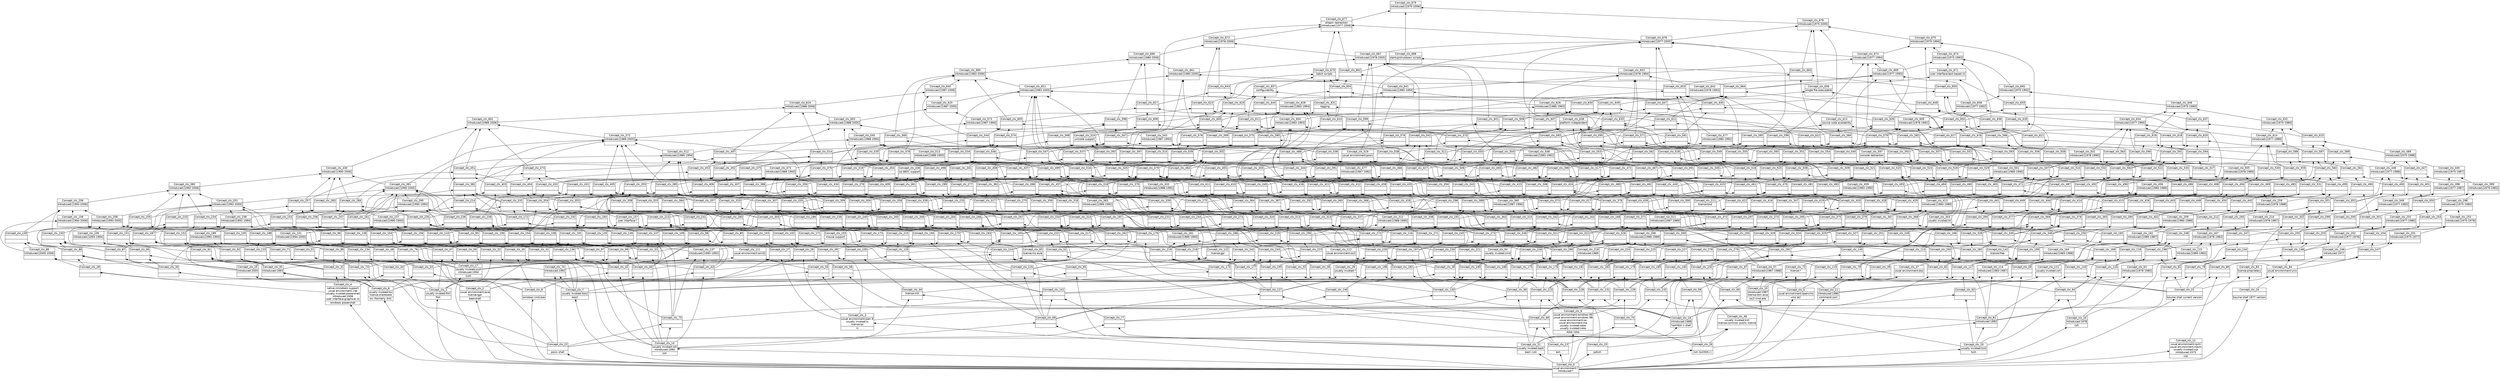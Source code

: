 digraph G { 
	rankdir=BT;
	margin=0;
	node [margin="0.03,0.03",fontname="DejaVu Sans"];
	ranksep=0.3;
	nodesep=0.2;
//graph[label="name:ctx,concept number:680,object number:24,attribute number:167"
0 [shape=none,label=<<table border="0" cellborder="1" cellspacing="0" port="p"><tr><td>Concept_ctx_679</td></tr><tr><td>introduced:[1975-2006]<br/></td></tr><tr><td><br/></td></tr></table>>];
1 [shape=none,label=<<table border="0" cellborder="1" cellspacing="0" port="p"><tr><td>Concept_ctx_638</td></tr><tr><td>platform-independent<br/></td></tr><tr><td><br/></td></tr></table>>];
2 [shape=none,label=<<table border="0" cellborder="1" cellspacing="0" port="p"><tr><td>Concept_ctx_528</td></tr><tr><td><br/></td></tr><tr><td><br/></td></tr></table>>];
3 [shape=none,label=<<table border="0" cellborder="1" cellspacing="0" port="p"><tr><td>Concept_ctx_613</td></tr><tr><td>source code availability<br/></td></tr><tr><td><br/></td></tr></table>>];
4 [shape=none,label=<<table border="0" cellborder="1" cellspacing="0" port="p"><tr><td>Concept_ctx_14</td></tr><tr><td>usually invoked:zsh<br/>introduced:1990<br/></td></tr><tr><td>zsh<br/></td></tr></table>>];
5 [shape=none,label=<<table border="0" cellborder="1" cellspacing="0" port="p"><tr><td>Concept_ctx_44</td></tr><tr><td>license:mit<br/></td></tr><tr><td><br/></td></tr></table>>];
6 [shape=none,label=<<table border="0" cellborder="1" cellspacing="0" port="p"><tr><td>Concept_ctx_155</td></tr><tr><td>mouse support<br/></td></tr><tr><td><br/></td></tr></table>>];
7 [shape=none,label=<<table border="0" cellborder="1" cellspacing="0" port="p"><tr><td>Concept_ctx_294</td></tr><tr><td><br/></td></tr><tr><td><br/></td></tr></table>>];
8 [shape=none,label=<<table border="0" cellborder="1" cellspacing="0" port="p"><tr><td>Concept_ctx_391</td></tr><tr><td><br/></td></tr><tr><td><br/></td></tr></table>>];
9 [shape=none,label=<<table border="0" cellborder="1" cellspacing="0" port="p"><tr><td>Concept_ctx_97</td></tr><tr><td><br/></td></tr><tr><td><br/></td></tr></table>>];
10 [shape=none,label=<<table border="0" cellborder="1" cellspacing="0" port="p"><tr><td>Concept_ctx_524</td></tr><tr><td>unicode support<br/></td></tr><tr><td><br/></td></tr></table>>];
11 [shape=none,label=<<table border="0" cellborder="1" cellspacing="0" port="p"><tr><td>Concept_ctx_130</td></tr><tr><td><br/></td></tr><tr><td><br/></td></tr></table>>];
12 [shape=none,label=<<table border="0" cellborder="1" cellspacing="0" port="p"><tr><td>Concept_ctx_180</td></tr><tr><td><br/></td></tr><tr><td><br/></td></tr></table>>];
13 [shape=none,label=<<table border="0" cellborder="1" cellspacing="0" port="p"><tr><td>Concept_ctx_221</td></tr><tr><td><br/></td></tr><tr><td><br/></td></tr></table>>];
14 [shape=none,label=<<table border="0" cellborder="1" cellspacing="0" port="p"><tr><td>Concept_ctx_289</td></tr><tr><td><br/></td></tr><tr><td><br/></td></tr></table>>];
15 [shape=none,label=<<table border="0" cellborder="1" cellspacing="0" port="p"><tr><td>Concept_ctx_228</td></tr><tr><td><br/></td></tr><tr><td><br/></td></tr></table>>];
16 [shape=none,label=<<table border="0" cellborder="1" cellspacing="0" port="p"><tr><td>Concept_ctx_436</td></tr><tr><td>iso 8601 support<br/></td></tr><tr><td><br/></td></tr></table>>];
17 [shape=none,label=<<table border="0" cellborder="1" cellspacing="0" port="p"><tr><td>Concept_ctx_250</td></tr><tr><td><br/></td></tr><tr><td><br/></td></tr></table>>];
18 [shape=none,label=<<table border="0" cellborder="1" cellspacing="0" port="p"><tr><td>Concept_ctx_449</td></tr><tr><td><br/></td></tr><tr><td><br/></td></tr></table>>];
19 [shape=none,label=<<table border="0" cellborder="1" cellspacing="0" port="p"><tr><td>Concept_ctx_492</td></tr><tr><td><br/></td></tr><tr><td><br/></td></tr></table>>];
20 [shape=none,label=<<table border="0" cellborder="1" cellspacing="0" port="p"><tr><td>Concept_ctx_197</td></tr><tr><td><br/></td></tr><tr><td><br/></td></tr></table>>];
21 [shape=none,label=<<table border="0" cellborder="1" cellspacing="0" port="p"><tr><td>Concept_ctx_297</td></tr><tr><td><br/></td></tr><tr><td><br/></td></tr></table>>];
22 [shape=none,label=<<table border="0" cellborder="1" cellspacing="0" port="p"><tr><td>Concept_ctx_496</td></tr><tr><td><br/></td></tr><tr><td><br/></td></tr></table>>];
23 [shape=none,label=<<table border="0" cellborder="1" cellspacing="0" port="p"><tr><td>Concept_ctx_338</td></tr><tr><td><br/></td></tr><tr><td><br/></td></tr></table>>];
24 [shape=none,label=<<table border="0" cellborder="1" cellspacing="0" port="p"><tr><td>Concept_ctx_597</td></tr><tr><td>console redirection<br/></td></tr><tr><td><br/></td></tr></table>>];
25 [shape=none,label=<<table border="0" cellborder="1" cellspacing="0" port="p"><tr><td>Concept_ctx_585</td></tr><tr><td><br/></td></tr><tr><td><br/></td></tr></table>>];
26 [shape=none,label=<<table border="0" cellborder="1" cellspacing="0" port="p"><tr><td>Concept_ctx_677</td></tr><tr><td>stream redirection<br/>introduced:[1977-2006]<br/></td></tr><tr><td><br/></td></tr></table>>];
27 [shape=none,label=<<table border="0" cellborder="1" cellspacing="0" port="p"><tr><td>Concept_ctx_526</td></tr><tr><td><br/></td></tr><tr><td><br/></td></tr></table>>];
28 [shape=none,label=<<table border="0" cellborder="1" cellspacing="0" port="p"><tr><td>Concept_ctx_397</td></tr><tr><td><br/></td></tr><tr><td><br/></td></tr></table>>];
29 [shape=none,label=<<table border="0" cellborder="1" cellspacing="0" port="p"><tr><td>Concept_ctx_657</td></tr><tr><td>configurability<br/></td></tr><tr><td><br/></td></tr></table>>];
30 [shape=none,label=<<table border="0" cellborder="1" cellspacing="0" port="p"><tr><td>Concept_ctx_491</td></tr><tr><td><br/></td></tr><tr><td><br/></td></tr></table>>];
31 [shape=none,label=<<table border="0" cellborder="1" cellspacing="0" port="p"><tr><td>Concept_ctx_555</td></tr><tr><td><br/></td></tr><tr><td><br/></td></tr></table>>];
32 [shape=none,label=<<table border="0" cellborder="1" cellspacing="0" port="p"><tr><td>Concept_ctx_584</td></tr><tr><td><br/></td></tr><tr><td><br/></td></tr></table>>];
33 [shape=none,label=<<table border="0" cellborder="1" cellspacing="0" port="p"><tr><td>Concept_ctx_220</td></tr><tr><td><br/></td></tr><tr><td><br/></td></tr></table>>];
34 [shape=none,label=<<table border="0" cellborder="1" cellspacing="0" port="p"><tr><td>Concept_ctx_345</td></tr><tr><td><br/></td></tr><tr><td><br/></td></tr></table>>];
35 [shape=none,label=<<table border="0" cellborder="1" cellspacing="0" port="p"><tr><td>Concept_ctx_392</td></tr><tr><td><br/></td></tr><tr><td><br/></td></tr></table>>];
36 [shape=none,label=<<table border="0" cellborder="1" cellspacing="0" port="p"><tr><td>Concept_ctx_273</td></tr><tr><td><br/></td></tr><tr><td><br/></td></tr></table>>];
37 [shape=none,label=<<table border="0" cellborder="1" cellspacing="0" port="p"><tr><td>Concept_ctx_361</td></tr><tr><td><br/></td></tr><tr><td><br/></td></tr></table>>];
38 [shape=none,label=<<table border="0" cellborder="1" cellspacing="0" port="p"><tr><td>Concept_ctx_564</td></tr><tr><td><br/></td></tr><tr><td><br/></td></tr></table>>];
39 [shape=none,label=<<table border="0" cellborder="1" cellspacing="0" port="p"><tr><td>Concept_ctx_644</td></tr><tr><td><br/></td></tr><tr><td><br/></td></tr></table>>];
40 [shape=none,label=<<table border="0" cellborder="1" cellspacing="0" port="p"><tr><td>Concept_ctx_562</td></tr><tr><td><br/></td></tr><tr><td><br/></td></tr></table>>];
41 [shape=none,label=<<table border="0" cellborder="1" cellspacing="0" port="p"><tr><td>Concept_ctx_662</td></tr><tr><td><br/></td></tr><tr><td><br/></td></tr></table>>];
42 [shape=none,label=<<table border="0" cellborder="1" cellspacing="0" port="p"><tr><td>Concept_ctx_668</td></tr><tr><td>startup/shutdown scripts<br/></td></tr><tr><td><br/></td></tr></table>>];
43 [shape=none,label=<<table border="0" cellborder="1" cellspacing="0" port="p"><tr><td>Concept_ctx_533</td></tr><tr><td><br/></td></tr><tr><td><br/></td></tr></table>>];
44 [shape=none,label=<<table border="0" cellborder="1" cellspacing="0" port="p"><tr><td>Concept_ctx_654</td></tr><tr><td><br/></td></tr><tr><td><br/></td></tr></table>>];
45 [shape=none,label=<<table border="0" cellborder="1" cellspacing="0" port="p"><tr><td>Concept_ctx_670</td></tr><tr><td>batch scripts<br/></td></tr><tr><td><br/></td></tr></table>>];
46 [shape=none,label=<<table border="0" cellborder="1" cellspacing="0" port="p"><tr><td>Concept_ctx_394</td></tr><tr><td><br/></td></tr><tr><td><br/></td></tr></table>>];
47 [shape=none,label=<<table border="0" cellborder="1" cellspacing="0" port="p"><tr><td>Concept_ctx_441</td></tr><tr><td><br/></td></tr><tr><td><br/></td></tr></table>>];
48 [shape=none,label=<<table border="0" cellborder="1" cellspacing="0" port="p"><tr><td>Concept_ctx_484</td></tr><tr><td><br/></td></tr><tr><td><br/></td></tr></table>>];
49 [shape=none,label=<<table border="0" cellborder="1" cellspacing="0" port="p"><tr><td>Concept_ctx_444</td></tr><tr><td><br/></td></tr><tr><td><br/></td></tr></table>>];
50 [shape=none,label=<<table border="0" cellborder="1" cellspacing="0" port="p"><tr><td>Concept_ctx_487</td></tr><tr><td><br/></td></tr><tr><td><br/></td></tr></table>>];
51 [shape=none,label=<<table border="0" cellborder="1" cellspacing="0" port="p"><tr><td>Concept_ctx_580</td></tr><tr><td><br/></td></tr><tr><td><br/></td></tr></table>>];
52 [shape=none,label=<<table border="0" cellborder="1" cellspacing="0" port="p"><tr><td>Concept_ctx_525</td></tr><tr><td><br/></td></tr><tr><td><br/></td></tr></table>>];
53 [shape=none,label=<<table border="0" cellborder="1" cellspacing="0" port="p"><tr><td>Concept_ctx_611</td></tr><tr><td><br/></td></tr><tr><td><br/></td></tr></table>>];
54 [shape=none,label=<<table border="0" cellborder="1" cellspacing="0" port="p"><tr><td>Concept_ctx_486</td></tr><tr><td><br/></td></tr><tr><td><br/></td></tr></table>>];
55 [shape=none,label=<<table border="0" cellborder="1" cellspacing="0" port="p"><tr><td>Concept_ctx_610</td></tr><tr><td><br/></td></tr><tr><td><br/></td></tr></table>>];
56 [shape=none,label=<<table border="0" cellborder="1" cellspacing="0" port="p"><tr><td>Concept_ctx_631</td></tr><tr><td>logging<br/></td></tr><tr><td><br/></td></tr></table>>];
57 [shape=none,label=<<table border="0" cellborder="1" cellspacing="0" port="p"><tr><td>Concept_ctx_0</td></tr><tr><td>usual environment:*<br/>introduced:*<br/></td></tr><tr><td><br/></td></tr></table>>];
58 [shape=none,label=<<table border="0" cellborder="1" cellspacing="0" port="p"><tr><td>Concept_ctx_4</td></tr><tr><td>native cim/wbem support<br/>usual environment:.net<br/>usually invoked:powershell<br/>introduced:2006<br/>user interface:graphical cli<br/></td></tr><tr><td>windows powershell<br/></td></tr></table>>];
59 [shape=none,label=<<table border="0" cellborder="1" cellspacing="0" port="p"><tr><td>Concept_ctx_493</td></tr><tr><td><br/></td></tr><tr><td><br/></td></tr></table>>];
60 [shape=none,label=<<table border="0" cellborder="1" cellspacing="0" port="p"><tr><td>Concept_ctx_529</td></tr><tr><td><br/></td></tr><tr><td><br/></td></tr></table>>];
61 [shape=none,label=<<table border="0" cellborder="1" cellspacing="0" port="p"><tr><td>Concept_ctx_527</td></tr><tr><td><br/></td></tr><tr><td><br/></td></tr></table>>];
62 [shape=none,label=<<table border="0" cellborder="1" cellspacing="0" port="p"><tr><td>Concept_ctx_558</td></tr><tr><td><br/></td></tr><tr><td><br/></td></tr></table>>];
63 [shape=none,label=<<table border="0" cellborder="1" cellspacing="0" port="p"><tr><td>Concept_ctx_343</td></tr><tr><td><br/></td></tr><tr><td><br/></td></tr></table>>];
64 [shape=none,label=<<table border="0" cellborder="1" cellspacing="0" port="p"><tr><td>Concept_ctx_593</td></tr><tr><td><br/></td></tr><tr><td><br/></td></tr></table>>];
65 [shape=none,label=<<table border="0" cellborder="1" cellspacing="0" port="p"><tr><td>Concept_ctx_595</td></tr><tr><td><br/></td></tr><tr><td><br/></td></tr></table>>];
66 [shape=none,label=<<table border="0" cellborder="1" cellspacing="0" port="p"><tr><td>Concept_ctx_647</td></tr><tr><td><br/></td></tr><tr><td><br/></td></tr></table>>];
67 [shape=none,label=<<table border="0" cellborder="1" cellspacing="0" port="p"><tr><td>Concept_ctx_621</td></tr><tr><td><br/></td></tr><tr><td><br/></td></tr></table>>];
68 [shape=none,label=<<table border="0" cellborder="1" cellspacing="0" port="p"><tr><td>Concept_ctx_656</td></tr><tr><td>single file executable<br/></td></tr><tr><td><br/></td></tr></table>>];
69 [shape=none,label=<<table border="0" cellborder="1" cellspacing="0" port="p"><tr><td>Concept_ctx_23</td></tr><tr><td><br/></td></tr><tr><td>bourne shell current version<br/></td></tr></table>>];
70 [shape=none,label=<<table border="0" cellborder="1" cellspacing="0" port="p"><tr><td>Concept_ctx_84</td></tr><tr><td>usual environment:unix<br/></td></tr><tr><td><br/></td></tr></table>>];
71 [shape=none,label=<<table border="0" cellborder="1" cellspacing="0" port="p"><tr><td>Concept_ctx_186</td></tr><tr><td><br/></td></tr><tr><td><br/></td></tr></table>>];
72 [shape=none,label=<<table border="0" cellborder="1" cellspacing="0" port="p"><tr><td>Concept_ctx_229</td></tr><tr><td><br/></td></tr><tr><td><br/></td></tr></table>>];
73 [shape=none,label=<<table border="0" cellborder="1" cellspacing="0" port="p"><tr><td>Concept_ctx_329</td></tr><tr><td><br/></td></tr><tr><td><br/></td></tr></table>>];
74 [shape=none,label=<<table border="0" cellborder="1" cellspacing="0" port="p"><tr><td>Concept_ctx_373</td></tr><tr><td><br/></td></tr><tr><td><br/></td></tr></table>>];
75 [shape=none,label=<<table border="0" cellborder="1" cellspacing="0" port="p"><tr><td>Concept_ctx_376</td></tr><tr><td><br/></td></tr><tr><td><br/></td></tr></table>>];
76 [shape=none,label=<<table border="0" cellborder="1" cellspacing="0" port="p"><tr><td>Concept_ctx_423</td></tr><tr><td><br/></td></tr><tr><td><br/></td></tr></table>>];
77 [shape=none,label=<<table border="0" cellborder="1" cellspacing="0" port="p"><tr><td>Concept_ctx_230</td></tr><tr><td><br/></td></tr><tr><td><br/></td></tr></table>>];
78 [shape=none,label=<<table border="0" cellborder="1" cellspacing="0" port="p"><tr><td>Concept_ctx_274</td></tr><tr><td><br/></td></tr><tr><td><br/></td></tr></table>>];
79 [shape=none,label=<<table border="0" cellborder="1" cellspacing="0" port="p"><tr><td>Concept_ctx_246</td></tr><tr><td><br/></td></tr><tr><td><br/></td></tr></table>>];
80 [shape=none,label=<<table border="0" cellborder="1" cellspacing="0" port="p"><tr><td>Concept_ctx_339</td></tr><tr><td><br/></td></tr><tr><td><br/></td></tr></table>>];
81 [shape=none,label=<<table border="0" cellborder="1" cellspacing="0" port="p"><tr><td>Concept_ctx_245</td></tr><tr><td><br/></td></tr><tr><td><br/></td></tr></table>>];
82 [shape=none,label=<<table border="0" cellborder="1" cellspacing="0" port="p"><tr><td>Concept_ctx_390</td></tr><tr><td><br/></td></tr><tr><td><br/></td></tr></table>>];
83 [shape=none,label=<<table border="0" cellborder="1" cellspacing="0" port="p"><tr><td>Concept_ctx_424</td></tr><tr><td><br/></td></tr><tr><td><br/></td></tr></table>>];
84 [shape=none,label=<<table border="0" cellborder="1" cellspacing="0" port="p"><tr><td>Concept_ctx_466</td></tr><tr><td><br/></td></tr><tr><td><br/></td></tr></table>>];
85 [shape=none,label=<<table border="0" cellborder="1" cellspacing="0" port="p"><tr><td>Concept_ctx_519</td></tr><tr><td>usual environment:posix<br/></td></tr><tr><td><br/></td></tr></table>>];
86 [shape=none,label=<<table border="0" cellborder="1" cellspacing="0" port="p"><tr><td>Concept_ctx_18</td></tr><tr><td>introduced:1988<br/></td></tr><tr><td>hamilton c shell<br/></td></tr></table>>];
87 [shape=none,label=<<table border="0" cellborder="1" cellspacing="0" port="p"><tr><td>Concept_ctx_56</td></tr><tr><td><br/></td></tr><tr><td><br/></td></tr></table>>];
88 [shape=none,label=<<table border="0" cellborder="1" cellspacing="0" port="p"><tr><td>Concept_ctx_6</td></tr><tr><td>usually invoked:tcc<br/>license:shareware<br/></td></tr><tr><td>tcc (formerly 4nt)<br/></td></tr></table>>];
89 [shape=none,label=<<table border="0" cellborder="1" cellspacing="0" port="p"><tr><td>Concept_ctx_54</td></tr><tr><td><br/></td></tr><tr><td><br/></td></tr></table>>];
90 [shape=none,label=<<table border="0" cellborder="1" cellspacing="0" port="p"><tr><td>Concept_ctx_111</td></tr><tr><td>usual environment:win32<br/></td></tr><tr><td><br/></td></tr></table>>];
91 [shape=none,label=<<table border="0" cellborder="1" cellspacing="0" port="p"><tr><td>Concept_ctx_7</td></tr><tr><td>usually invoked:4os2<br/></td></tr><tr><td>4os2<br/></td></tr></table>>];
92 [shape=none,label=<<table border="0" cellborder="1" cellspacing="0" port="p"><tr><td>Concept_ctx_55</td></tr><tr><td><br/></td></tr><tr><td><br/></td></tr></table>>];
93 [shape=none,label=<<table border="0" cellborder="1" cellspacing="0" port="p"><tr><td>Concept_ctx_112</td></tr><tr><td>usual environment:os/2<br/></td></tr><tr><td><br/></td></tr></table>>];
94 [shape=none,label=<<table border="0" cellborder="1" cellspacing="0" port="p"><tr><td>Concept_ctx_12</td></tr><tr><td>usual environment:cp/m<br/>usual environment:mp/m<br/>usually invoked:ccp<br/>introduced:1975<br/></td></tr><tr><td>ccp<br/></td></tr></table>>];
95 [shape=none,label=<<table border="0" cellborder="1" cellspacing="0" port="p"><tr><td>Concept_ctx_8</td></tr><tr><td>usual environment:windows 95<br/>usual environment:windows 98<br/>usual environment:se<br/>usual environment:me<br/>usually invoked:4dos<br/>usually invoked:ndos<br/></td></tr><tr><td>4dos ndos<br/></td></tr></table>>];
96 [shape=none,label=<<table border="0" cellborder="1" cellspacing="0" port="p"><tr><td>Concept_ctx_37</td></tr><tr><td>usual environment:dos<br/></td></tr><tr><td><br/></td></tr></table>>];
97 [shape=none,label=<<table border="0" cellborder="1" cellspacing="0" port="p"><tr><td>Concept_ctx_5</td></tr><tr><td>usual environment:openvms<br/></td></tr><tr><td>vms dcl<br/></td></tr></table>>];
98 [shape=none,label=<<table border="0" cellborder="1" cellspacing="0" port="p"><tr><td>Concept_ctx_3</td></tr><tr><td>usual environment:plan 9<br/>usually invoked:rc<br/>license:lpl<br/></td></tr><tr><td>rc<br/></td></tr></table>>];
99 [shape=none,label=<<table border="0" cellborder="1" cellspacing="0" port="p"><tr><td>Concept_ctx_2</td></tr><tr><td>usual environment:java<br/>license:lgpl<br/></td></tr><tr><td>beanshell<br/></td></tr></table>>];
100 [shape=none,label=<<table border="0" cellborder="1" cellspacing="0" port="p"><tr><td>Concept_ctx_21</td></tr><tr><td>usually invoked:bash<br/></td></tr><tr><td>bash (v4)<br/></td></tr></table>>];
101 [shape=none,label=<<table border="0" cellborder="1" cellspacing="0" port="p"><tr><td>Concept_ctx_82</td></tr><tr><td><br/></td></tr><tr><td><br/></td></tr></table>>];
102 [shape=none,label=<<table border="0" cellborder="1" cellspacing="0" port="p"><tr><td>Concept_ctx_68</td></tr><tr><td><br/></td></tr><tr><td><br/></td></tr></table>>];
103 [shape=none,label=<<table border="0" cellborder="1" cellspacing="0" port="p"><tr><td>Concept_ctx_128</td></tr><tr><td><br/></td></tr><tr><td><br/></td></tr></table>>];
104 [shape=none,label=<<table border="0" cellborder="1" cellspacing="0" port="p"><tr><td>Concept_ctx_199</td></tr><tr><td><br/></td></tr><tr><td><br/></td></tr></table>>];
105 [shape=none,label=<<table border="0" cellborder="1" cellspacing="0" port="p"><tr><td>Concept_ctx_256</td></tr><tr><td><br/></td></tr><tr><td><br/></td></tr></table>>];
106 [shape=none,label=<<table border="0" cellborder="1" cellspacing="0" port="p"><tr><td>Concept_ctx_77</td></tr><tr><td><br/></td></tr><tr><td><br/></td></tr></table>>];
107 [shape=none,label=<<table border="0" cellborder="1" cellspacing="0" port="p"><tr><td>Concept_ctx_145</td></tr><tr><td><br/></td></tr><tr><td><br/></td></tr></table>>];
108 [shape=none,label=<<table border="0" cellborder="1" cellspacing="0" port="p"><tr><td>Concept_ctx_140</td></tr><tr><td><br/></td></tr><tr><td><br/></td></tr></table>>];
109 [shape=none,label=<<table border="0" cellborder="1" cellspacing="0" port="p"><tr><td>Concept_ctx_196</td></tr><tr><td><br/></td></tr><tr><td><br/></td></tr></table>>];
110 [shape=none,label=<<table border="0" cellborder="1" cellspacing="0" port="p"><tr><td>Concept_ctx_251</td></tr><tr><td><br/></td></tr><tr><td><br/></td></tr></table>>];
111 [shape=none,label=<<table border="0" cellborder="1" cellspacing="0" port="p"><tr><td>Concept_ctx_303</td></tr><tr><td>usually invoked:sh<br/></td></tr><tr><td><br/></td></tr></table>>];
112 [shape=none,label=<<table border="0" cellborder="1" cellspacing="0" port="p"><tr><td>Concept_ctx_19</td></tr><tr><td>usually invoked:tcsh<br/></td></tr><tr><td>tcsh<br/></td></tr></table>>];
113 [shape=none,label=<<table border="0" cellborder="1" cellspacing="0" port="p"><tr><td>Concept_ctx_64</td></tr><tr><td><br/></td></tr><tr><td><br/></td></tr></table>>];
114 [shape=none,label=<<table border="0" cellborder="1" cellspacing="0" port="p"><tr><td>Concept_ctx_121</td></tr><tr><td>usually invoked:csh<br/></td></tr><tr><td><br/></td></tr></table>>];
115 [shape=none,label=<<table border="0" cellborder="1" cellspacing="0" port="p"><tr><td>Concept_ctx_17</td></tr><tr><td>usually invoked:scsh<br/>introduced:1994<br/></td></tr><tr><td>scsh<br/></td></tr></table>>];
116 [shape=none,label=<<table border="0" cellborder="1" cellspacing="0" port="p"><tr><td>Concept_ctx_16</td></tr><tr><td><br/></td></tr><tr><td>ksh (ksh93t+)<br/></td></tr></table>>];
117 [shape=none,label=<<table border="0" cellborder="1" cellspacing="0" port="p"><tr><td>Concept_ctx_15</td></tr><tr><td><br/></td></tr><tr><td>pdksh<br/></td></tr></table>>];
118 [shape=none,label=<<table border="0" cellborder="1" cellspacing="0" port="p"><tr><td>Concept_ctx_46</td></tr><tr><td>usually invoked:ksh<br/>license:common public license<br/></td></tr><tr><td><br/></td></tr></table>>];
119 [shape=none,label=<<table border="0" cellborder="1" cellspacing="0" port="p"><tr><td>Concept_ctx_11</td></tr><tr><td>introduced:1980<br/></td></tr><tr><td>command.com<br/></td></tr></table>>];
120 [shape=none,label=<<table border="0" cellborder="1" cellspacing="0" port="p"><tr><td>Concept_ctx_9</td></tr><tr><td><br/></td></tr><tr><td>windows cmd.exe<br/></td></tr></table>>];
121 [shape=none,label=<<table border="0" cellborder="1" cellspacing="0" port="p"><tr><td>Concept_ctx_38</td></tr><tr><td><br/></td></tr><tr><td><br/></td></tr></table>>];
122 [shape=none,label=<<table border="0" cellborder="1" cellspacing="0" port="p"><tr><td>Concept_ctx_10</td></tr><tr><td>introduced:1987<br/>license:ibm-eula<br/></td></tr><tr><td>os/2 cmd.exe<br/></td></tr></table>>];
123 [shape=none,label=<<table border="0" cellborder="1" cellspacing="0" port="p"><tr><td>Concept_ctx_94</td></tr><tr><td>usually invoked:cmd<br/></td></tr><tr><td><br/></td></tr></table>>];
124 [shape=none,label=<<table border="0" cellborder="1" cellspacing="0" port="p"><tr><td>Concept_ctx_29</td></tr><tr><td>usually invoked:*<br/></td></tr><tr><td><br/></td></tr></table>>];
125 [shape=none,label=<<table border="0" cellborder="1" cellspacing="0" port="p"><tr><td>Concept_ctx_1</td></tr><tr><td>usually invoked:fish<br/></td></tr><tr><td>fish<br/></td></tr></table>>];
126 [shape=none,label=<<table border="0" cellborder="1" cellspacing="0" port="p"><tr><td>Concept_ctx_78</td></tr><tr><td><br/></td></tr><tr><td><br/></td></tr></table>>];
127 [shape=none,label=<<table border="0" cellborder="1" cellspacing="0" port="p"><tr><td>Concept_ctx_146</td></tr><tr><td>introduced:1977<br/></td></tr><tr><td><br/></td></tr></table>>];
128 [shape=none,label=<<table border="0" cellborder="1" cellspacing="0" port="p"><tr><td>Concept_ctx_20</td></tr><tr><td>introduced:1978<br/></td></tr><tr><td>csh<br/></td></tr></table>>];
129 [shape=none,label=<<table border="0" cellborder="1" cellspacing="0" port="p"><tr><td>Concept_ctx_61</td></tr><tr><td>introduced:1983<br/></td></tr><tr><td><br/></td></tr></table>>];
130 [shape=none,label=<<table border="0" cellborder="1" cellspacing="0" port="p"><tr><td>Concept_ctx_66</td></tr><tr><td><br/></td></tr><tr><td><br/></td></tr></table>>];
131 [shape=none,label=<<table border="0" cellborder="1" cellspacing="0" port="p"><tr><td>Concept_ctx_175</td></tr><tr><td><br/></td></tr><tr><td><br/></td></tr></table>>];
132 [shape=none,label=<<table border="0" cellborder="1" cellspacing="0" port="p"><tr><td>Concept_ctx_123</td></tr><tr><td><br/></td></tr><tr><td><br/></td></tr></table>>];
133 [shape=none,label=<<table border="0" cellborder="1" cellspacing="0" port="p"><tr><td>Concept_ctx_176</td></tr><tr><td><br/></td></tr><tr><td><br/></td></tr></table>>];
134 [shape=none,label=<<table border="0" cellborder="1" cellspacing="0" port="p"><tr><td>Concept_ctx_216</td></tr><tr><td>introduced:1989<br/></td></tr><tr><td><br/></td></tr></table>>];
135 [shape=none,label=<<table border="0" cellborder="1" cellspacing="0" port="p"><tr><td>Concept_ctx_22</td></tr><tr><td><br/></td></tr><tr><td>posix shell<br/></td></tr></table>>];
136 [shape=none,label=<<table border="0" cellborder="1" cellspacing="0" port="p"><tr><td>Concept_ctx_74</td></tr><tr><td>introduced:1992<br/></td></tr><tr><td><br/></td></tr></table>>];
137 [shape=none,label=<<table border="0" cellborder="1" cellspacing="0" port="p"><tr><td>Concept_ctx_35</td></tr><tr><td>introduced:1993<br/></td></tr><tr><td><br/></td></tr></table>>];
138 [shape=none,label=<<table border="0" cellborder="1" cellspacing="0" port="p"><tr><td>Concept_ctx_25</td></tr><tr><td>introduced:2005<br/></td></tr><tr><td><br/></td></tr></table>>];
139 [shape=none,label=<<table border="0" cellborder="1" cellspacing="0" port="p"><tr><td>Concept_ctx_147</td></tr><tr><td><br/></td></tr><tr><td><br/></td></tr></table>>];
140 [shape=none,label=<<table border="0" cellborder="1" cellspacing="0" port="p"><tr><td>Concept_ctx_201</td></tr><tr><td>introduced:[1975-1977]<br/></td></tr><tr><td><br/></td></tr></table>>];
141 [shape=none,label=<<table border="0" cellborder="1" cellspacing="0" port="p"><tr><td>Concept_ctx_81</td></tr><tr><td><br/></td></tr><tr><td><br/></td></tr></table>>];
142 [shape=none,label=<<table border="0" cellborder="1" cellspacing="0" port="p"><tr><td>Concept_ctx_144</td></tr><tr><td><br/></td></tr><tr><td><br/></td></tr></table>>];
143 [shape=none,label=<<table border="0" cellborder="1" cellspacing="0" port="p"><tr><td>Concept_ctx_148</td></tr><tr><td><br/></td></tr><tr><td><br/></td></tr></table>>];
144 [shape=none,label=<<table border="0" cellborder="1" cellspacing="0" port="p"><tr><td>Concept_ctx_202</td></tr><tr><td>introduced:[1977-1978]<br/></td></tr><tr><td><br/></td></tr></table>>];
145 [shape=none,label=<<table border="0" cellborder="1" cellspacing="0" port="p"><tr><td>Concept_ctx_63</td></tr><tr><td>introduced:[1978-1980]<br/></td></tr><tr><td><br/></td></tr></table>>];
146 [shape=none,label=<<table border="0" cellborder="1" cellspacing="0" port="p"><tr><td>Concept_ctx_115</td></tr><tr><td>introduced:[1980-1983]<br/></td></tr><tr><td><br/></td></tr></table>>];
147 [shape=none,label=<<table border="0" cellborder="1" cellspacing="0" port="p"><tr><td>Concept_ctx_114</td></tr><tr><td>introduced:[1983-1987]<br/></td></tr><tr><td><br/></td></tr></table>>];
148 [shape=none,label=<<table border="0" cellborder="1" cellspacing="0" port="p"><tr><td>Concept_ctx_57</td></tr><tr><td>introduced:[1987-1988]<br/></td></tr><tr><td><br/></td></tr></table>>];
149 [shape=none,label=<<table border="0" cellborder="1" cellspacing="0" port="p"><tr><td>Concept_ctx_131</td></tr><tr><td><br/></td></tr><tr><td><br/></td></tr></table>>];
150 [shape=none,label=<<table border="0" cellborder="1" cellspacing="0" port="p"><tr><td>Concept_ctx_183</td></tr><tr><td><br/></td></tr><tr><td><br/></td></tr></table>>];
151 [shape=none,label=<<table border="0" cellborder="1" cellspacing="0" port="p"><tr><td>Concept_ctx_224</td></tr><tr><td><br/></td></tr><tr><td><br/></td></tr></table>>];
152 [shape=none,label=<<table border="0" cellborder="1" cellspacing="0" port="p"><tr><td>Concept_ctx_181</td></tr><tr><td><br/></td></tr><tr><td><br/></td></tr></table>>];
153 [shape=none,label=<<table border="0" cellborder="1" cellspacing="0" port="p"><tr><td>Concept_ctx_225</td></tr><tr><td><br/></td></tr><tr><td><br/></td></tr></table>>];
154 [shape=none,label=<<table border="0" cellborder="1" cellspacing="0" port="p"><tr><td>Concept_ctx_268</td></tr><tr><td>introduced:[1988-1989]<br/></td></tr><tr><td><br/></td></tr></table>>];
155 [shape=none,label=<<table border="0" cellborder="1" cellspacing="0" port="p"><tr><td>Concept_ctx_69</td></tr><tr><td><br/></td></tr><tr><td><br/></td></tr></table>>];
156 [shape=none,label=<<table border="0" cellborder="1" cellspacing="0" port="p"><tr><td>Concept_ctx_125</td></tr><tr><td><br/></td></tr><tr><td><br/></td></tr></table>>];
157 [shape=none,label=<<table border="0" cellborder="1" cellspacing="0" port="p"><tr><td>Concept_ctx_127</td></tr><tr><td><br/></td></tr><tr><td><br/></td></tr></table>>];
158 [shape=none,label=<<table border="0" cellborder="1" cellspacing="0" port="p"><tr><td>Concept_ctx_177</td></tr><tr><td><br/></td></tr><tr><td><br/></td></tr></table>>];
159 [shape=none,label=<<table border="0" cellborder="1" cellspacing="0" port="p"><tr><td>Concept_ctx_218</td></tr><tr><td><br/></td></tr><tr><td><br/></td></tr></table>>];
160 [shape=none,label=<<table border="0" cellborder="1" cellspacing="0" port="p"><tr><td>Concept_ctx_174</td></tr><tr><td><br/></td></tr><tr><td><br/></td></tr></table>>];
161 [shape=none,label=<<table border="0" cellborder="1" cellspacing="0" port="p"><tr><td>Concept_ctx_219</td></tr><tr><td><br/></td></tr><tr><td><br/></td></tr></table>>];
162 [shape=none,label=<<table border="0" cellborder="1" cellspacing="0" port="p"><tr><td>Concept_ctx_261</td></tr><tr><td>introduced:[1989-1990]<br/></td></tr><tr><td><br/></td></tr></table>>];
163 [shape=none,label=<<table border="0" cellborder="1" cellspacing="0" port="p"><tr><td>Concept_ctx_75</td></tr><tr><td><br/></td></tr><tr><td><br/></td></tr></table>>];
164 [shape=none,label=<<table border="0" cellborder="1" cellspacing="0" port="p"><tr><td>Concept_ctx_43</td></tr><tr><td><br/></td></tr><tr><td><br/></td></tr></table>>];
165 [shape=none,label=<<table border="0" cellborder="1" cellspacing="0" port="p"><tr><td>Concept_ctx_137</td></tr><tr><td>introduced:[1990-1992]<br/></td></tr><tr><td><br/></td></tr></table>>];
166 [shape=none,label=<<table border="0" cellborder="1" cellspacing="0" port="p"><tr><td>Concept_ctx_73</td></tr><tr><td><br/></td></tr><tr><td><br/></td></tr></table>>];
167 [shape=none,label=<<table border="0" cellborder="1" cellspacing="0" port="p"><tr><td>Concept_ctx_33</td></tr><tr><td><br/></td></tr><tr><td><br/></td></tr></table>>];
168 [shape=none,label=<<table border="0" cellborder="1" cellspacing="0" port="p"><tr><td>Concept_ctx_134</td></tr><tr><td><br/></td></tr><tr><td><br/></td></tr></table>>];
169 [shape=none,label=<<table border="0" cellborder="1" cellspacing="0" port="p"><tr><td>Concept_ctx_92</td></tr><tr><td><br/></td></tr><tr><td><br/></td></tr></table>>];
170 [shape=none,label=<<table border="0" cellborder="1" cellspacing="0" port="p"><tr><td>Concept_ctx_189</td></tr><tr><td>introduced:[1992-1993]<br/></td></tr><tr><td><br/></td></tr></table>>];
171 [shape=none,label=<<table border="0" cellborder="1" cellspacing="0" port="p"><tr><td>Concept_ctx_51</td></tr><tr><td><br/></td></tr><tr><td><br/></td></tr></table>>];
172 [shape=none,label=<<table border="0" cellborder="1" cellspacing="0" port="p"><tr><td>Concept_ctx_106</td></tr><tr><td>introduced:[1993-1994]<br/></td></tr><tr><td><br/></td></tr></table>>];
173 [shape=none,label=<<table border="0" cellborder="1" cellspacing="0" port="p"><tr><td>Concept_ctx_47</td></tr><tr><td><br/></td></tr><tr><td><br/></td></tr></table>>];
174 [shape=none,label=<<table border="0" cellborder="1" cellspacing="0" port="p"><tr><td>Concept_ctx_48</td></tr><tr><td><br/></td></tr><tr><td><br/></td></tr></table>>];
175 [shape=none,label=<<table border="0" cellborder="1" cellspacing="0" port="p"><tr><td>Concept_ctx_101</td></tr><tr><td>introduced:[1994-2005]<br/></td></tr><tr><td><br/></td></tr></table>>];
176 [shape=none,label=<<table border="0" cellborder="1" cellspacing="0" port="p"><tr><td>Concept_ctx_28</td></tr><tr><td><br/></td></tr><tr><td><br/></td></tr></table>>];
177 [shape=none,label=<<table border="0" cellborder="1" cellspacing="0" port="p"><tr><td>Concept_ctx_86</td></tr><tr><td>introduced:[2005-2006]<br/></td></tr><tr><td><br/></td></tr></table>>];
178 [shape=none,label=<<table border="0" cellborder="1" cellspacing="0" port="p"><tr><td>Concept_ctx_204</td></tr><tr><td><br/></td></tr><tr><td><br/></td></tr></table>>];
179 [shape=none,label=<<table border="0" cellborder="1" cellspacing="0" port="p"><tr><td>Concept_ctx_253</td></tr><tr><td>introduced:[1975-1978]<br/></td></tr><tr><td><br/></td></tr></table>>];
180 [shape=none,label=<<table border="0" cellborder="1" cellspacing="0" port="p"><tr><td>Concept_ctx_203</td></tr><tr><td><br/></td></tr><tr><td><br/></td></tr></table>>];
181 [shape=none,label=<<table border="0" cellborder="1" cellspacing="0" port="p"><tr><td>Concept_ctx_252</td></tr><tr><td>introduced:[1977-1980]<br/></td></tr><tr><td><br/></td></tr></table>>];
182 [shape=none,label=<<table border="0" cellborder="1" cellspacing="0" port="p"><tr><td>Concept_ctx_120</td></tr><tr><td><br/></td></tr><tr><td><br/></td></tr></table>>];
183 [shape=none,label=<<table border="0" cellborder="1" cellspacing="0" port="p"><tr><td>Concept_ctx_167</td></tr><tr><td>introduced:[1978-1983]<br/></td></tr><tr><td><br/></td></tr></table>>];
184 [shape=none,label=<<table border="0" cellborder="1" cellspacing="0" port="p"><tr><td>Concept_ctx_39</td></tr><tr><td><br/></td></tr><tr><td><br/></td></tr></table>>];
185 [shape=none,label=<<table border="0" cellborder="1" cellspacing="0" port="p"><tr><td>Concept_ctx_162</td></tr><tr><td>introduced:[1980-1987]<br/></td></tr><tr><td><br/></td></tr></table>>];
186 [shape=none,label=<<table border="0" cellborder="1" cellspacing="0" port="p"><tr><td>Concept_ctx_58</td></tr><tr><td><br/></td></tr><tr><td><br/></td></tr></table>>];
187 [shape=none,label=<<table border="0" cellborder="1" cellspacing="0" port="p"><tr><td>Concept_ctx_62</td></tr><tr><td><br/></td></tr><tr><td><br/></td></tr></table>>];
188 [shape=none,label=<<table border="0" cellborder="1" cellspacing="0" port="p"><tr><td>Concept_ctx_117</td></tr><tr><td><br/></td></tr><tr><td><br/></td></tr></table>>];
189 [shape=none,label=<<table border="0" cellborder="1" cellspacing="0" port="p"><tr><td>Concept_ctx_164</td></tr><tr><td>introduced:[1983-1988]<br/></td></tr><tr><td><br/></td></tr></table>>];
190 [shape=none,label=<<table border="0" cellborder="1" cellspacing="0" port="p"><tr><td>Concept_ctx_269</td></tr><tr><td><br/></td></tr><tr><td><br/></td></tr></table>>];
191 [shape=none,label=<<table border="0" cellborder="1" cellspacing="0" port="p"><tr><td>Concept_ctx_311</td></tr><tr><td>introduced:[1987-1989]<br/></td></tr><tr><td><br/></td></tr></table>>];
192 [shape=none,label=<<table border="0" cellborder="1" cellspacing="0" port="p"><tr><td>Concept_ctx_182</td></tr><tr><td><br/></td></tr><tr><td><br/></td></tr></table>>];
193 [shape=none,label=<<table border="0" cellborder="1" cellspacing="0" port="p"><tr><td>Concept_ctx_226</td></tr><tr><td><br/></td></tr><tr><td><br/></td></tr></table>>];
194 [shape=none,label=<<table border="0" cellborder="1" cellspacing="0" port="p"><tr><td>Concept_ctx_271</td></tr><tr><td><br/></td></tr><tr><td><br/></td></tr></table>>];
195 [shape=none,label=<<table border="0" cellborder="1" cellspacing="0" port="p"><tr><td>Concept_ctx_223</td></tr><tr><td><br/></td></tr><tr><td><br/></td></tr></table>>];
196 [shape=none,label=<<table border="0" cellborder="1" cellspacing="0" port="p"><tr><td>Concept_ctx_272</td></tr><tr><td><br/></td></tr><tr><td><br/></td></tr></table>>];
197 [shape=none,label=<<table border="0" cellborder="1" cellspacing="0" port="p"><tr><td>Concept_ctx_312</td></tr><tr><td>introduced:[1988-1990]<br/></td></tr><tr><td><br/></td></tr></table>>];
198 [shape=none,label=<<table border="0" cellborder="1" cellspacing="0" port="p"><tr><td>Concept_ctx_141</td></tr><tr><td><br/></td></tr><tr><td><br/></td></tr></table>>];
199 [shape=none,label=<<table border="0" cellborder="1" cellspacing="0" port="p"><tr><td>Concept_ctx_195</td></tr><tr><td><br/></td></tr><tr><td><br/></td></tr></table>>];
200 [shape=none,label=<<table border="0" cellborder="1" cellspacing="0" port="p"><tr><td>Concept_ctx_242</td></tr><tr><td><br/></td></tr><tr><td><br/></td></tr></table>>];
201 [shape=none,label=<<table border="0" cellborder="1" cellspacing="0" port="p"><tr><td>Concept_ctx_243</td></tr><tr><td><br/></td></tr><tr><td><br/></td></tr></table>>];
202 [shape=none,label=<<table border="0" cellborder="1" cellspacing="0" port="p"><tr><td>Concept_ctx_288</td></tr><tr><td><br/></td></tr><tr><td><br/></td></tr></table>>];
203 [shape=none,label=<<table border="0" cellborder="1" cellspacing="0" port="p"><tr><td>Concept_ctx_262</td></tr><tr><td><br/></td></tr><tr><td><br/></td></tr></table>>];
204 [shape=none,label=<<table border="0" cellborder="1" cellspacing="0" port="p"><tr><td>Concept_ctx_334</td></tr><tr><td><br/></td></tr><tr><td><br/></td></tr></table>>];
205 [shape=none,label=<<table border="0" cellborder="1" cellspacing="0" port="p"><tr><td>Concept_ctx_193</td></tr><tr><td><br/></td></tr><tr><td><br/></td></tr></table>>];
206 [shape=none,label=<<table border="0" cellborder="1" cellspacing="0" port="p"><tr><td>Concept_ctx_287</td></tr><tr><td><br/></td></tr><tr><td><br/></td></tr></table>>];
207 [shape=none,label=<<table border="0" cellborder="1" cellspacing="0" port="p"><tr><td>Concept_ctx_383</td></tr><tr><td>introduced:[1989-1992]<br/></td></tr><tr><td><br/></td></tr></table>>];
208 [shape=none,label=<<table border="0" cellborder="1" cellspacing="0" port="p"><tr><td>Concept_ctx_42</td></tr><tr><td><br/></td></tr><tr><td><br/></td></tr></table>>];
209 [shape=none,label=<<table border="0" cellborder="1" cellspacing="0" port="p"><tr><td>Concept_ctx_136</td></tr><tr><td><br/></td></tr><tr><td><br/></td></tr></table>>];
210 [shape=none,label=<<table border="0" cellborder="1" cellspacing="0" port="p"><tr><td>Concept_ctx_99</td></tr><tr><td><br/></td></tr><tr><td><br/></td></tr></table>>];
211 [shape=none,label=<<table border="0" cellborder="1" cellspacing="0" port="p"><tr><td>Concept_ctx_191</td></tr><tr><td><br/></td></tr><tr><td><br/></td></tr></table>>];
212 [shape=none,label=<<table border="0" cellborder="1" cellspacing="0" port="p"><tr><td>Concept_ctx_45</td></tr><tr><td><br/></td></tr><tr><td><br/></td></tr></table>>];
213 [shape=none,label=<<table border="0" cellborder="1" cellspacing="0" port="p"><tr><td>Concept_ctx_156</td></tr><tr><td><br/></td></tr><tr><td><br/></td></tr></table>>];
214 [shape=none,label=<<table border="0" cellborder="1" cellspacing="0" port="p"><tr><td>Concept_ctx_237</td></tr><tr><td>introduced:[1990-1993]<br/></td></tr><tr><td><br/></td></tr></table>>];
215 [shape=none,label=<<table border="0" cellborder="1" cellspacing="0" port="p"><tr><td>Concept_ctx_50</td></tr><tr><td><br/></td></tr><tr><td><br/></td></tr></table>>];
216 [shape=none,label=<<table border="0" cellborder="1" cellspacing="0" port="p"><tr><td>Concept_ctx_76</td></tr><tr><td><br/></td></tr><tr><td><br/></td></tr></table>>];
217 [shape=none,label=<<table border="0" cellborder="1" cellspacing="0" port="p"><tr><td>Concept_ctx_238</td></tr><tr><td>introduced:[1992-1994]<br/></td></tr><tr><td><br/></td></tr></table>>];
218 [shape=none,label=<<table border="0" cellborder="1" cellspacing="0" port="p"><tr><td>Concept_ctx_30</td></tr><tr><td><br/></td></tr><tr><td><br/></td></tr></table>>];
219 [shape=none,label=<<table border="0" cellborder="1" cellspacing="0" port="p"><tr><td>Concept_ctx_90</td></tr><tr><td><br/></td></tr><tr><td><br/></td></tr></table>>];
220 [shape=none,label=<<table border="0" cellborder="1" cellspacing="0" port="p"><tr><td>Concept_ctx_87</td></tr><tr><td><br/></td></tr><tr><td><br/></td></tr></table>>];
221 [shape=none,label=<<table border="0" cellborder="1" cellspacing="0" port="p"><tr><td>Concept_ctx_105</td></tr><tr><td><br/></td></tr><tr><td><br/></td></tr></table>>];
222 [shape=none,label=<<table border="0" cellborder="1" cellspacing="0" port="p"><tr><td>Concept_ctx_208</td></tr><tr><td>introduced:[1993-2005]<br/></td></tr><tr><td><br/></td></tr></table>>];
223 [shape=none,label=<<table border="0" cellborder="1" cellspacing="0" port="p"><tr><td>Concept_ctx_158</td></tr><tr><td>introduced:[1994-2006]<br/></td></tr><tr><td><br/></td></tr></table>>];
224 [shape=none,label=<<table border="0" cellborder="1" cellspacing="0" port="p"><tr><td>Concept_ctx_254</td></tr><tr><td><br/></td></tr><tr><td><br/></td></tr></table>>];
225 [shape=none,label=<<table border="0" cellborder="1" cellspacing="0" port="p"><tr><td>Concept_ctx_298</td></tr><tr><td>introduced:[1975-1980]<br/></td></tr><tr><td><br/></td></tr></table>>];
226 [shape=none,label=<<table border="0" cellborder="1" cellspacing="0" port="p"><tr><td>Concept_ctx_143</td></tr><tr><td><br/></td></tr><tr><td><br/></td></tr></table>>];
227 [shape=none,label=<<table border="0" cellborder="1" cellspacing="0" port="p"><tr><td>Concept_ctx_198</td></tr><tr><td><br/></td></tr><tr><td><br/></td></tr></table>>];
228 [shape=none,label=<<table border="0" cellborder="1" cellspacing="0" port="p"><tr><td>Concept_ctx_247</td></tr><tr><td><br/></td></tr><tr><td><br/></td></tr></table>>];
229 [shape=none,label=<<table border="0" cellborder="1" cellspacing="0" port="p"><tr><td>Concept_ctx_255</td></tr><tr><td><br/></td></tr><tr><td><br/></td></tr></table>>];
230 [shape=none,label=<<table border="0" cellborder="1" cellspacing="0" port="p"><tr><td>Concept_ctx_299</td></tr><tr><td><br/></td></tr><tr><td><br/></td></tr></table>>];
231 [shape=none,label=<<table border="0" cellborder="1" cellspacing="0" port="p"><tr><td>Concept_ctx_300</td></tr><tr><td><br/></td></tr><tr><td><br/></td></tr></table>>];
232 [shape=none,label=<<table border="0" cellborder="1" cellspacing="0" port="p"><tr><td>Concept_ctx_349</td></tr><tr><td>introduced:[1977-1983]<br/></td></tr><tr><td><br/></td></tr></table>>];
233 [shape=none,label=<<table border="0" cellborder="1" cellspacing="0" port="p"><tr><td>Concept_ctx_210</td></tr><tr><td>introduced:[1978-1987]<br/></td></tr><tr><td><br/></td></tr></table>>];
234 [shape=none,label=<<table border="0" cellborder="1" cellspacing="0" port="p"><tr><td>Concept_ctx_165</td></tr><tr><td><br/></td></tr><tr><td><br/></td></tr></table>>];
235 [shape=none,label=<<table border="0" cellborder="1" cellspacing="0" port="p"><tr><td>Concept_ctx_209</td></tr><tr><td>introduced:[1980-1988]<br/></td></tr><tr><td><br/></td></tr></table>>];
236 [shape=none,label=<<table border="0" cellborder="1" cellspacing="0" port="p"><tr><td>Concept_ctx_70</td></tr><tr><td><br/></td></tr><tr><td><br/></td></tr></table>>];
237 [shape=none,label=<<table border="0" cellborder="1" cellspacing="0" port="p"><tr><td>Concept_ctx_132</td></tr><tr><td><br/></td></tr><tr><td><br/></td></tr></table>>];
238 [shape=none,label=<<table border="0" cellborder="1" cellspacing="0" port="p"><tr><td>Concept_ctx_129</td></tr><tr><td><br/></td></tr><tr><td><br/></td></tr></table>>];
239 [shape=none,label=<<table border="0" cellborder="1" cellspacing="0" port="p"><tr><td>Concept_ctx_232</td></tr><tr><td><br/></td></tr><tr><td><br/></td></tr></table>>];
240 [shape=none,label=<<table border="0" cellborder="1" cellspacing="0" port="p"><tr><td>Concept_ctx_178</td></tr><tr><td><br/></td></tr><tr><td><br/></td></tr></table>>];
241 [shape=none,label=<<table border="0" cellborder="1" cellspacing="0" port="p"><tr><td>Concept_ctx_279</td></tr><tr><td><br/></td></tr><tr><td><br/></td></tr></table>>];
242 [shape=none,label=<<table border="0" cellborder="1" cellspacing="0" port="p"><tr><td>Concept_ctx_184</td></tr><tr><td><br/></td></tr><tr><td><br/></td></tr></table>>];
243 [shape=none,label=<<table border="0" cellborder="1" cellspacing="0" port="p"><tr><td>Concept_ctx_281</td></tr><tr><td><br/></td></tr><tr><td><br/></td></tr></table>>];
244 [shape=none,label=<<table border="0" cellborder="1" cellspacing="0" port="p"><tr><td>Concept_ctx_227</td></tr><tr><td><br/></td></tr><tr><td><br/></td></tr></table>>];
245 [shape=none,label=<<table border="0" cellborder="1" cellspacing="0" port="p"><tr><td>Concept_ctx_325</td></tr><tr><td><br/></td></tr><tr><td><br/></td></tr></table>>];
246 [shape=none,label=<<table border="0" cellborder="1" cellspacing="0" port="p"><tr><td>Concept_ctx_368</td></tr><tr><td><br/></td></tr><tr><td><br/></td></tr></table>>];
247 [shape=none,label=<<table border="0" cellborder="1" cellspacing="0" port="p"><tr><td>Concept_ctx_185</td></tr><tr><td><br/></td></tr><tr><td><br/></td></tr></table>>];
248 [shape=none,label=<<table border="0" cellborder="1" cellspacing="0" port="p"><tr><td>Concept_ctx_278</td></tr><tr><td><br/></td></tr><tr><td><br/></td></tr></table>>];
249 [shape=none,label=<<table border="0" cellborder="1" cellspacing="0" port="p"><tr><td>Concept_ctx_324</td></tr><tr><td><br/></td></tr><tr><td><br/></td></tr></table>>];
250 [shape=none,label=<<table border="0" cellborder="1" cellspacing="0" port="p"><tr><td>Concept_ctx_367</td></tr><tr><td><br/></td></tr><tr><td><br/></td></tr></table>>];
251 [shape=none,label=<<table border="0" cellborder="1" cellspacing="0" port="p"><tr><td>Concept_ctx_413</td></tr><tr><td>introduced:[1983-1989]<br/></td></tr><tr><td><br/></td></tr></table>>];
252 [shape=none,label=<<table border="0" cellborder="1" cellspacing="0" port="p"><tr><td>Concept_ctx_315</td></tr><tr><td><br/></td></tr><tr><td><br/></td></tr></table>>];
253 [shape=none,label=<<table border="0" cellborder="1" cellspacing="0" port="p"><tr><td>Concept_ctx_360</td></tr><tr><td>introduced:[1987-1990]<br/></td></tr><tr><td><br/></td></tr></table>>];
254 [shape=none,label=<<table border="0" cellborder="1" cellspacing="0" port="p"><tr><td>Concept_ctx_290</td></tr><tr><td><br/></td></tr><tr><td><br/></td></tr></table>>];
255 [shape=none,label=<<table border="0" cellborder="1" cellspacing="0" port="p"><tr><td>Concept_ctx_337</td></tr><tr><td><br/></td></tr><tr><td><br/></td></tr></table>>];
256 [shape=none,label=<<table border="0" cellborder="1" cellspacing="0" port="p"><tr><td>Concept_ctx_313</td></tr><tr><td><br/></td></tr><tr><td><br/></td></tr></table>>];
257 [shape=none,label=<<table border="0" cellborder="1" cellspacing="0" port="p"><tr><td>Concept_ctx_387</td></tr><tr><td><br/></td></tr><tr><td><br/></td></tr></table>>];
258 [shape=none,label=<<table border="0" cellborder="1" cellspacing="0" port="p"><tr><td>Concept_ctx_433</td></tr><tr><td>introduced:[1988-1992]<br/></td></tr><tr><td><br/></td></tr></table>>];
259 [shape=none,label=<<table border="0" cellborder="1" cellspacing="0" port="p"><tr><td>Concept_ctx_126</td></tr><tr><td><br/></td></tr><tr><td><br/></td></tr></table>>];
260 [shape=none,label=<<table border="0" cellborder="1" cellspacing="0" port="p"><tr><td>Concept_ctx_194</td></tr><tr><td><br/></td></tr><tr><td><br/></td></tr></table>>];
261 [shape=none,label=<<table border="0" cellborder="1" cellspacing="0" port="p"><tr><td>Concept_ctx_240</td></tr><tr><td><br/></td></tr><tr><td><br/></td></tr></table>>];
262 [shape=none,label=<<table border="0" cellborder="1" cellspacing="0" port="p"><tr><td>Concept_ctx_263</td></tr><tr><td><br/></td></tr><tr><td><br/></td></tr></table>>];
263 [shape=none,label=<<table border="0" cellborder="1" cellspacing="0" port="p"><tr><td>Concept_ctx_306</td></tr><tr><td><br/></td></tr><tr><td><br/></td></tr></table>>];
264 [shape=none,label=<<table border="0" cellborder="1" cellspacing="0" port="p"><tr><td>Concept_ctx_100</td></tr><tr><td><br/></td></tr><tr><td><br/></td></tr></table>>];
265 [shape=none,label=<<table border="0" cellborder="1" cellspacing="0" port="p"><tr><td>Concept_ctx_215</td></tr><tr><td><br/></td></tr><tr><td><br/></td></tr></table>>];
266 [shape=none,label=<<table border="0" cellborder="1" cellspacing="0" port="p"><tr><td>Concept_ctx_286</td></tr><tr><td><br/></td></tr><tr><td><br/></td></tr></table>>];
267 [shape=none,label=<<table border="0" cellborder="1" cellspacing="0" port="p"><tr><td>Concept_ctx_305</td></tr><tr><td><br/></td></tr><tr><td><br/></td></tr></table>>];
268 [shape=none,label=<<table border="0" cellborder="1" cellspacing="0" port="p"><tr><td>Concept_ctx_384</td></tr><tr><td><br/></td></tr><tr><td><br/></td></tr></table>>];
269 [shape=none,label=<<table border="0" cellborder="1" cellspacing="0" port="p"><tr><td>Concept_ctx_354</td></tr><tr><td><br/></td></tr><tr><td><br/></td></tr></table>>];
270 [shape=none,label=<<table border="0" cellborder="1" cellspacing="0" port="p"><tr><td>Concept_ctx_432</td></tr><tr><td><br/></td></tr><tr><td><br/></td></tr></table>>];
271 [shape=none,label=<<table border="0" cellborder="1" cellspacing="0" port="p"><tr><td>Concept_ctx_473</td></tr><tr><td>introduced:[1989-1993]<br/></td></tr><tr><td><br/></td></tr></table>>];
272 [shape=none,label=<<table border="0" cellborder="1" cellspacing="0" port="p"><tr><td>Concept_ctx_53</td></tr><tr><td><br/></td></tr><tr><td><br/></td></tr></table>>];
273 [shape=none,label=<<table border="0" cellborder="1" cellspacing="0" port="p"><tr><td>Concept_ctx_109</td></tr><tr><td><br/></td></tr><tr><td><br/></td></tr></table>>];
274 [shape=none,label=<<table border="0" cellborder="1" cellspacing="0" port="p"><tr><td>Concept_ctx_110</td></tr><tr><td><br/></td></tr><tr><td><br/></td></tr></table>>];
275 [shape=none,label=<<table border="0" cellborder="1" cellspacing="0" port="p"><tr><td>Concept_ctx_139</td></tr><tr><td><br/></td></tr><tr><td><br/></td></tr></table>>];
276 [shape=none,label=<<table border="0" cellborder="1" cellspacing="0" port="p"><tr><td>Concept_ctx_285</td></tr><tr><td>introduced:[1990-1994]<br/></td></tr><tr><td><br/></td></tr></table>>];
277 [shape=none,label=<<table border="0" cellborder="1" cellspacing="0" port="p"><tr><td>Concept_ctx_32</td></tr><tr><td><br/></td></tr><tr><td><br/></td></tr></table>>];
278 [shape=none,label=<<table border="0" cellborder="1" cellspacing="0" port="p"><tr><td>Concept_ctx_104</td></tr><tr><td><br/></td></tr><tr><td><br/></td></tr></table>>];
279 [shape=none,label=<<table border="0" cellborder="1" cellspacing="0" port="p"><tr><td>Concept_ctx_71</td></tr><tr><td><br/></td></tr><tr><td><br/></td></tr></table>>];
280 [shape=none,label=<<table border="0" cellborder="1" cellspacing="0" port="p"><tr><td>Concept_ctx_187</td></tr><tr><td><br/></td></tr><tr><td><br/></td></tr></table>>];
281 [shape=none,label=<<table border="0" cellborder="1" cellspacing="0" port="p"><tr><td>Concept_ctx_138</td></tr><tr><td><br/></td></tr><tr><td><br/></td></tr></table>>];
282 [shape=none,label=<<table border="0" cellborder="1" cellspacing="0" port="p"><tr><td>Concept_ctx_151</td></tr><tr><td><br/></td></tr><tr><td><br/></td></tr></table>>];
283 [shape=none,label=<<table border="0" cellborder="1" cellspacing="0" port="p"><tr><td>Concept_ctx_331</td></tr><tr><td>introduced:[1992-2005]<br/></td></tr><tr><td><br/></td></tr></table>>];
284 [shape=none,label=<<table border="0" cellborder="1" cellspacing="0" port="p"><tr><td>Concept_ctx_31</td></tr><tr><td><br/></td></tr><tr><td><br/></td></tr></table>>];
285 [shape=none,label=<<table border="0" cellborder="1" cellspacing="0" port="p"><tr><td>Concept_ctx_88</td></tr><tr><td><br/></td></tr><tr><td><br/></td></tr></table>>];
286 [shape=none,label=<<table border="0" cellborder="1" cellspacing="0" port="p"><tr><td>Concept_ctx_149</td></tr><tr><td><br/></td></tr><tr><td><br/></td></tr></table>>];
287 [shape=none,label=<<table border="0" cellborder="1" cellspacing="0" port="p"><tr><td>Concept_ctx_91</td></tr><tr><td><br/></td></tr><tr><td><br/></td></tr></table>>];
288 [shape=none,label=<<table border="0" cellborder="1" cellspacing="0" port="p"><tr><td>Concept_ctx_150</td></tr><tr><td><br/></td></tr><tr><td><br/></td></tr></table>>];
289 [shape=none,label=<<table border="0" cellborder="1" cellspacing="0" port="p"><tr><td>Concept_ctx_258</td></tr><tr><td>introduced:[1993-2006]<br/></td></tr><tr><td><br/></td></tr></table>>];
290 [shape=none,label=<<table border="0" cellborder="1" cellspacing="0" port="p"><tr><td>Concept_ctx_301</td></tr><tr><td><br/></td></tr><tr><td><br/></td></tr></table>>];
291 [shape=none,label=<<table border="0" cellborder="1" cellspacing="0" port="p"><tr><td>Concept_ctx_350</td></tr><tr><td><br/></td></tr><tr><td><br/></td></tr></table>>];
292 [shape=none,label=<<table border="0" cellborder="1" cellspacing="0" port="p"><tr><td>Concept_ctx_399</td></tr><tr><td>introduced:[1975-1983]<br/></td></tr><tr><td><br/></td></tr></table>>];
293 [shape=none,label=<<table border="0" cellborder="1" cellspacing="0" port="p"><tr><td>Concept_ctx_398</td></tr><tr><td>introduced:[1977-1987]<br/></td></tr><tr><td><br/></td></tr></table>>];
294 [shape=none,label=<<table border="0" cellborder="1" cellspacing="0" port="p"><tr><td>Concept_ctx_169</td></tr><tr><td><br/></td></tr><tr><td><br/></td></tr></table>>];
295 [shape=none,label=<<table border="0" cellborder="1" cellspacing="0" port="p"><tr><td>Concept_ctx_212</td></tr><tr><td><br/></td></tr><tr><td><br/></td></tr></table>>];
296 [shape=none,label=<<table border="0" cellborder="1" cellspacing="0" port="p"><tr><td>Concept_ctx_259</td></tr><tr><td>introduced:[1978-1988]<br/></td></tr><tr><td><br/></td></tr></table>>];
297 [shape=none,label=<<table border="0" cellborder="1" cellspacing="0" port="p"><tr><td>Concept_ctx_369</td></tr><tr><td><br/></td></tr><tr><td><br/></td></tr></table>>];
298 [shape=none,label=<<table border="0" cellborder="1" cellspacing="0" port="p"><tr><td>Concept_ctx_414</td></tr><tr><td><br/></td></tr><tr><td><br/></td></tr></table>>];
299 [shape=none,label=<<table border="0" cellborder="1" cellspacing="0" port="p"><tr><td>Concept_ctx_415</td></tr><tr><td><br/></td></tr><tr><td><br/></td></tr></table>>];
300 [shape=none,label=<<table border="0" cellborder="1" cellspacing="0" port="p"><tr><td>Concept_ctx_456</td></tr><tr><td>introduced:[1980-1989]<br/></td></tr><tr><td><br/></td></tr></table>>];
301 [shape=none,label=<<table border="0" cellborder="1" cellspacing="0" port="p"><tr><td>Concept_ctx_280</td></tr><tr><td><br/></td></tr><tr><td><br/></td></tr></table>>];
302 [shape=none,label=<<table border="0" cellborder="1" cellspacing="0" port="p"><tr><td>Concept_ctx_326</td></tr><tr><td><br/></td></tr><tr><td><br/></td></tr></table>>];
303 [shape=none,label=<<table border="0" cellborder="1" cellspacing="0" port="p"><tr><td>Concept_ctx_321</td></tr><tr><td><br/></td></tr><tr><td><br/></td></tr></table>>];
304 [shape=none,label=<<table border="0" cellborder="1" cellspacing="0" port="p"><tr><td>Concept_ctx_371</td></tr><tr><td><br/></td></tr><tr><td><br/></td></tr></table>>];
305 [shape=none,label=<<table border="0" cellborder="1" cellspacing="0" port="p"><tr><td>Concept_ctx_322</td></tr><tr><td><br/></td></tr><tr><td><br/></td></tr></table>>];
306 [shape=none,label=<<table border="0" cellborder="1" cellspacing="0" port="p"><tr><td>Concept_ctx_372</td></tr><tr><td><br/></td></tr><tr><td><br/></td></tr></table>>];
307 [shape=none,label=<<table border="0" cellborder="1" cellspacing="0" port="p"><tr><td>Concept_ctx_416</td></tr><tr><td><br/></td></tr><tr><td><br/></td></tr></table>>];
308 [shape=none,label=<<table border="0" cellborder="1" cellspacing="0" port="p"><tr><td>Concept_ctx_419</td></tr><tr><td><br/></td></tr><tr><td><br/></td></tr></table>>];
309 [shape=none,label=<<table border="0" cellborder="1" cellspacing="0" port="p"><tr><td>Concept_ctx_459</td></tr><tr><td>introduced:[1983-1990]<br/></td></tr><tr><td><br/></td></tr></table>>];
310 [shape=none,label=<<table border="0" cellborder="1" cellspacing="0" port="p"><tr><td>Concept_ctx_435</td></tr><tr><td><br/></td></tr><tr><td><br/></td></tr></table>>];
311 [shape=none,label=<<table border="0" cellborder="1" cellspacing="0" port="p"><tr><td>Concept_ctx_477</td></tr><tr><td>introduced:[1987-1992]<br/></td></tr><tr><td><br/></td></tr></table>>];
312 [shape=none,label=<<table border="0" cellborder="1" cellspacing="0" port="p"><tr><td>Concept_ctx_314</td></tr><tr><td><br/></td></tr><tr><td><br/></td></tr></table>>];
313 [shape=none,label=<<table border="0" cellborder="1" cellspacing="0" port="p"><tr><td>Concept_ctx_359</td></tr><tr><td><br/></td></tr><tr><td><br/></td></tr></table>>];
314 [shape=none,label=<<table border="0" cellborder="1" cellspacing="0" port="p"><tr><td>Concept_ctx_267</td></tr><tr><td><br/></td></tr><tr><td><br/></td></tr></table>>];
315 [shape=none,label=<<table border="0" cellborder="1" cellspacing="0" port="p"><tr><td>Concept_ctx_336</td></tr><tr><td><br/></td></tr><tr><td><br/></td></tr></table>>];
316 [shape=none,label=<<table border="0" cellborder="1" cellspacing="0" port="p"><tr><td>Concept_ctx_358</td></tr><tr><td><br/></td></tr><tr><td><br/></td></tr></table>>];
317 [shape=none,label=<<table border="0" cellborder="1" cellspacing="0" port="p"><tr><td>Concept_ctx_434</td></tr><tr><td><br/></td></tr><tr><td><br/></td></tr></table>>];
318 [shape=none,label=<<table border="0" cellborder="1" cellspacing="0" port="p"><tr><td>Concept_ctx_407</td></tr><tr><td><br/></td></tr><tr><td><br/></td></tr></table>>];
319 [shape=none,label=<<table border="0" cellborder="1" cellspacing="0" port="p"><tr><td>Concept_ctx_476</td></tr><tr><td><br/></td></tr><tr><td><br/></td></tr></table>>];
320 [shape=none,label=<<table border="0" cellborder="1" cellspacing="0" port="p"><tr><td>Concept_ctx_513</td></tr><tr><td>introduced:[1988-1993]<br/></td></tr><tr><td><br/></td></tr></table>>];
321 [shape=none,label=<<table border="0" cellborder="1" cellspacing="0" port="p"><tr><td>Concept_ctx_222</td></tr><tr><td><br/></td></tr><tr><td><br/></td></tr></table>>];
322 [shape=none,label=<<table border="0" cellborder="1" cellspacing="0" port="p"><tr><td>Concept_ctx_265</td></tr><tr><td><br/></td></tr><tr><td><br/></td></tr></table>>];
323 [shape=none,label=<<table border="0" cellborder="1" cellspacing="0" port="p"><tr><td>Concept_ctx_266</td></tr><tr><td><br/></td></tr><tr><td><br/></td></tr></table>>];
324 [shape=none,label=<<table border="0" cellborder="1" cellspacing="0" port="p"><tr><td>Concept_ctx_309</td></tr><tr><td><br/></td></tr><tr><td><br/></td></tr></table>>];
325 [shape=none,label=<<table border="0" cellborder="1" cellspacing="0" port="p"><tr><td>Concept_ctx_357</td></tr><tr><td><br/></td></tr><tr><td><br/></td></tr></table>>];
326 [shape=none,label=<<table border="0" cellborder="1" cellspacing="0" port="p"><tr><td>Concept_ctx_335</td></tr><tr><td><br/></td></tr><tr><td><br/></td></tr></table>>];
327 [shape=none,label=<<table border="0" cellborder="1" cellspacing="0" port="p"><tr><td>Concept_ctx_512</td></tr><tr><td>introduced:[1989-1994]<br/></td></tr><tr><td><br/></td></tr></table>>];
328 [shape=none,label=<<table border="0" cellborder="1" cellspacing="0" port="p"><tr><td>Concept_ctx_40</td></tr><tr><td><br/></td></tr><tr><td><br/></td></tr></table>>];
329 [shape=none,label=<<table border="0" cellborder="1" cellspacing="0" port="p"><tr><td>Concept_ctx_41</td></tr><tr><td><br/></td></tr><tr><td><br/></td></tr></table>>];
330 [shape=none,label=<<table border="0" cellborder="1" cellspacing="0" port="p"><tr><td>Concept_ctx_95</td></tr><tr><td><br/></td></tr><tr><td><br/></td></tr></table>>];
331 [shape=none,label=<<table border="0" cellborder="1" cellspacing="0" port="p"><tr><td>Concept_ctx_107</td></tr><tr><td><br/></td></tr><tr><td><br/></td></tr></table>>];
332 [shape=none,label=<<table border="0" cellborder="1" cellspacing="0" port="p"><tr><td>Concept_ctx_108</td></tr><tr><td><br/></td></tr><tr><td><br/></td></tr></table>>];
333 [shape=none,label=<<table border="0" cellborder="1" cellspacing="0" port="p"><tr><td>Concept_ctx_159</td></tr><tr><td><br/></td></tr><tr><td><br/></td></tr></table>>];
334 [shape=none,label=<<table border="0" cellborder="1" cellspacing="0" port="p"><tr><td>Concept_ctx_98</td></tr><tr><td><br/></td></tr><tr><td><br/></td></tr></table>>];
335 [shape=none,label=<<table border="0" cellborder="1" cellspacing="0" port="p"><tr><td>Concept_ctx_160</td></tr><tr><td><br/></td></tr><tr><td><br/></td></tr></table>>];
336 [shape=none,label=<<table border="0" cellborder="1" cellspacing="0" port="p"><tr><td>Concept_ctx_96</td></tr><tr><td><br/></td></tr><tr><td><br/></td></tr></table>>];
337 [shape=none,label=<<table border="0" cellborder="1" cellspacing="0" port="p"><tr><td>Concept_ctx_135</td></tr><tr><td><br/></td></tr><tr><td><br/></td></tr></table>>];
338 [shape=none,label=<<table border="0" cellborder="1" cellspacing="0" port="p"><tr><td>Concept_ctx_235</td></tr><tr><td><br/></td></tr><tr><td><br/></td></tr></table>>];
339 [shape=none,label=<<table border="0" cellborder="1" cellspacing="0" port="p"><tr><td>Concept_ctx_161</td></tr><tr><td><br/></td></tr><tr><td><br/></td></tr></table>>];
340 [shape=none,label=<<table border="0" cellborder="1" cellspacing="0" port="p"><tr><td>Concept_ctx_192</td></tr><tr><td><br/></td></tr><tr><td><br/></td></tr></table>>];
341 [shape=none,label=<<table border="0" cellborder="1" cellspacing="0" port="p"><tr><td>Concept_ctx_206</td></tr><tr><td><br/></td></tr><tr><td><br/></td></tr></table>>];
342 [shape=none,label=<<table border="0" cellborder="1" cellspacing="0" port="p"><tr><td>Concept_ctx_381</td></tr><tr><td>introduced:[1990-2005]<br/></td></tr><tr><td><br/></td></tr></table>>];
343 [shape=none,label=<<table border="0" cellborder="1" cellspacing="0" port="p"><tr><td>Concept_ctx_133</td></tr><tr><td><br/></td></tr><tr><td><br/></td></tr></table>>];
344 [shape=none,label=<<table border="0" cellborder="1" cellspacing="0" port="p"><tr><td>Concept_ctx_233</td></tr><tr><td><br/></td></tr><tr><td><br/></td></tr></table>>];
345 [shape=none,label=<<table border="0" cellborder="1" cellspacing="0" port="p"><tr><td>Concept_ctx_89</td></tr><tr><td><br/></td></tr><tr><td><br/></td></tr></table>>];
346 [shape=none,label=<<table border="0" cellborder="1" cellspacing="0" port="p"><tr><td>Concept_ctx_188</td></tr><tr><td><br/></td></tr><tr><td><br/></td></tr></table>>];
347 [shape=none,label=<<table border="0" cellborder="1" cellspacing="0" port="p"><tr><td>Concept_ctx_152</td></tr><tr><td><br/></td></tr><tr><td><br/></td></tr></table>>];
348 [shape=none,label=<<table border="0" cellborder="1" cellspacing="0" port="p"><tr><td>Concept_ctx_234</td></tr><tr><td><br/></td></tr><tr><td><br/></td></tr></table>>];
349 [shape=none,label=<<table border="0" cellborder="1" cellspacing="0" port="p"><tr><td>Concept_ctx_205</td></tr><tr><td><br/></td></tr><tr><td><br/></td></tr></table>>];
350 [shape=none,label=<<table border="0" cellborder="1" cellspacing="0" port="p"><tr><td>Concept_ctx_380</td></tr><tr><td>introduced:[1992-2006]<br/></td></tr><tr><td><br/></td></tr></table>>];
351 [shape=none,label=<<table border="0" cellborder="1" cellspacing="0" port="p"><tr><td>Concept_ctx_445</td></tr><tr><td>introduced:[1975-1987]<br/></td></tr><tr><td><br/></td></tr></table>>];
352 [shape=none,label=<<table border="0" cellborder="1" cellspacing="0" port="p"><tr><td>Concept_ctx_248</td></tr><tr><td><br/></td></tr><tr><td><br/></td></tr></table>>];
353 [shape=none,label=<<table border="0" cellborder="1" cellspacing="0" port="p"><tr><td>Concept_ctx_293</td></tr><tr><td><br/></td></tr><tr><td><br/></td></tr></table>>];
354 [shape=none,label=<<table border="0" cellborder="1" cellspacing="0" port="p"><tr><td>Concept_ctx_302</td></tr><tr><td><br/></td></tr><tr><td><br/></td></tr></table>>];
355 [shape=none,label=<<table border="0" cellborder="1" cellspacing="0" port="p"><tr><td>Concept_ctx_351</td></tr><tr><td><br/></td></tr><tr><td><br/></td></tr></table>>];
356 [shape=none,label=<<table border="0" cellborder="1" cellspacing="0" port="p"><tr><td>Concept_ctx_352</td></tr><tr><td><br/></td></tr><tr><td><br/></td></tr></table>>];
357 [shape=none,label=<<table border="0" cellborder="1" cellspacing="0" port="p"><tr><td>Concept_ctx_400</td></tr><tr><td><br/></td></tr><tr><td><br/></td></tr></table>>];
358 [shape=none,label=<<table border="0" cellborder="1" cellspacing="0" port="p"><tr><td>Concept_ctx_446</td></tr><tr><td>introduced:[1977-1988]<br/></td></tr><tr><td><br/></td></tr></table>>];
359 [shape=none,label=<<table border="0" cellborder="1" cellspacing="0" port="p"><tr><td>Concept_ctx_282</td></tr><tr><td><br/></td></tr><tr><td><br/></td></tr></table>>];
360 [shape=none,label=<<table border="0" cellborder="1" cellspacing="0" port="p"><tr><td>Concept_ctx_330</td></tr><tr><td><br/></td></tr><tr><td><br/></td></tr></table>>];
361 [shape=none,label=<<table border="0" cellborder="1" cellspacing="0" port="p"><tr><td>Concept_ctx_327</td></tr><tr><td><br/></td></tr><tr><td><br/></td></tr></table>>];
362 [shape=none,label=<<table border="0" cellborder="1" cellspacing="0" port="p"><tr><td>Concept_ctx_377</td></tr><tr><td><br/></td></tr><tr><td><br/></td></tr></table>>];
363 [shape=none,label=<<table border="0" cellborder="1" cellspacing="0" port="p"><tr><td>Concept_ctx_328</td></tr><tr><td><br/></td></tr><tr><td><br/></td></tr></table>>];
364 [shape=none,label=<<table border="0" cellborder="1" cellspacing="0" port="p"><tr><td>Concept_ctx_378</td></tr><tr><td><br/></td></tr><tr><td><br/></td></tr></table>>];
365 [shape=none,label=<<table border="0" cellborder="1" cellspacing="0" port="p"><tr><td>Concept_ctx_426</td></tr><tr><td><br/></td></tr><tr><td><br/></td></tr></table>>];
366 [shape=none,label=<<table border="0" cellborder="1" cellspacing="0" port="p"><tr><td>Concept_ctx_468</td></tr><tr><td><br/></td></tr><tr><td><br/></td></tr></table>>];
367 [shape=none,label=<<table border="0" cellborder="1" cellspacing="0" port="p"><tr><td>Concept_ctx_469</td></tr><tr><td><br/></td></tr><tr><td><br/></td></tr></table>>];
368 [shape=none,label=<<table border="0" cellborder="1" cellspacing="0" port="p"><tr><td>Concept_ctx_505</td></tr><tr><td>introduced:[1978-1989]<br/></td></tr><tr><td><br/></td></tr></table>>];
369 [shape=none,label=<<table border="0" cellborder="1" cellspacing="0" port="p"><tr><td>Concept_ctx_420</td></tr><tr><td><br/></td></tr><tr><td><br/></td></tr></table>>];
370 [shape=none,label=<<table border="0" cellborder="1" cellspacing="0" port="p"><tr><td>Concept_ctx_460</td></tr><tr><td><br/></td></tr><tr><td><br/></td></tr></table>>];
371 [shape=none,label=<<table border="0" cellborder="1" cellspacing="0" port="p"><tr><td>Concept_ctx_463</td></tr><tr><td><br/></td></tr><tr><td><br/></td></tr></table>>];
372 [shape=none,label=<<table border="0" cellborder="1" cellspacing="0" port="p"><tr><td>Concept_ctx_501</td></tr><tr><td>introduced:[1980-1990]<br/></td></tr><tr><td><br/></td></tr></table>>];
373 [shape=none,label=<<table border="0" cellborder="1" cellspacing="0" port="p"><tr><td>Concept_ctx_363</td></tr><tr><td><br/></td></tr><tr><td><br/></td></tr></table>>];
374 [shape=none,label=<<table border="0" cellborder="1" cellspacing="0" port="p"><tr><td>Concept_ctx_291</td></tr><tr><td><br/></td></tr><tr><td><br/></td></tr></table>>];
375 [shape=none,label=<<table border="0" cellborder="1" cellspacing="0" port="p"><tr><td>Concept_ctx_342</td></tr><tr><td><br/></td></tr><tr><td><br/></td></tr></table>>];
376 [shape=none,label=<<table border="0" cellborder="1" cellspacing="0" port="p"><tr><td>Concept_ctx_389</td></tr><tr><td><br/></td></tr><tr><td><br/></td></tr></table>>];
377 [shape=none,label=<<table border="0" cellborder="1" cellspacing="0" port="p"><tr><td>Concept_ctx_439</td></tr><tr><td><br/></td></tr><tr><td><br/></td></tr></table>>];
378 [shape=none,label=<<table border="0" cellborder="1" cellspacing="0" port="p"><tr><td>Concept_ctx_417</td></tr><tr><td><br/></td></tr><tr><td><br/></td></tr></table>>];
379 [shape=none,label=<<table border="0" cellborder="1" cellspacing="0" port="p"><tr><td>Concept_ctx_480</td></tr><tr><td><br/></td></tr><tr><td><br/></td></tr></table>>];
380 [shape=none,label=<<table border="0" cellborder="1" cellspacing="0" port="p"><tr><td>Concept_ctx_517</td></tr><tr><td><br/></td></tr><tr><td><br/></td></tr></table>>];
381 [shape=none,label=<<table border="0" cellborder="1" cellspacing="0" port="p"><tr><td>Concept_ctx_548</td></tr><tr><td>introduced:[1983-1992]<br/></td></tr><tr><td><br/></td></tr></table>>];
382 [shape=none,label=<<table border="0" cellborder="1" cellspacing="0" port="p"><tr><td>Concept_ctx_36</td></tr><tr><td><br/></td></tr><tr><td><br/></td></tr></table>>];
383 [shape=none,label=<<table border="0" cellborder="1" cellspacing="0" port="p"><tr><td>Concept_ctx_515</td></tr><tr><td><br/></td></tr><tr><td><br/></td></tr></table>>];
384 [shape=none,label=<<table border="0" cellborder="1" cellspacing="0" port="p"><tr><td>Concept_ctx_543</td></tr><tr><td>introduced:[1987-1993]<br/></td></tr><tr><td><br/></td></tr></table>>];
385 [shape=none,label=<<table border="0" cellborder="1" cellspacing="0" port="p"><tr><td>Concept_ctx_317</td></tr><tr><td><br/></td></tr><tr><td><br/></td></tr></table>>];
386 [shape=none,label=<<table border="0" cellborder="1" cellspacing="0" port="p"><tr><td>Concept_ctx_409</td></tr><tr><td><br/></td></tr><tr><td><br/></td></tr></table>>];
387 [shape=none,label=<<table border="0" cellborder="1" cellspacing="0" port="p"><tr><td>Concept_ctx_545</td></tr><tr><td>introduced:[1988-1994]<br/></td></tr><tr><td><br/></td></tr></table>>];
388 [shape=none,label=<<table border="0" cellborder="1" cellspacing="0" port="p"><tr><td>Concept_ctx_124</td></tr><tr><td><br/></td></tr><tr><td><br/></td></tr></table>>];
389 [shape=none,label=<<table border="0" cellborder="1" cellspacing="0" port="p"><tr><td>Concept_ctx_217</td></tr><tr><td><br/></td></tr><tr><td><br/></td></tr></table>>];
390 [shape=none,label=<<table border="0" cellborder="1" cellspacing="0" port="p"><tr><td>Concept_ctx_171</td></tr><tr><td><br/></td></tr><tr><td><br/></td></tr></table>>];
391 [shape=none,label=<<table border="0" cellborder="1" cellspacing="0" port="p"><tr><td>Concept_ctx_170</td></tr><tr><td><br/></td></tr><tr><td><br/></td></tr></table>>];
392 [shape=none,label=<<table border="0" cellborder="1" cellspacing="0" port="p"><tr><td>Concept_ctx_213</td></tr><tr><td><br/></td></tr><tr><td><br/></td></tr></table>>];
393 [shape=none,label=<<table border="0" cellborder="1" cellspacing="0" port="p"><tr><td>Concept_ctx_264</td></tr><tr><td><br/></td></tr><tr><td><br/></td></tr></table>>];
394 [shape=none,label=<<table border="0" cellborder="1" cellspacing="0" port="p"><tr><td>Concept_ctx_308</td></tr><tr><td><br/></td></tr><tr><td><br/></td></tr></table>>];
395 [shape=none,label=<<table border="0" cellborder="1" cellspacing="0" port="p"><tr><td>Concept_ctx_307</td></tr><tr><td><br/></td></tr><tr><td><br/></td></tr></table>>];
396 [shape=none,label=<<table border="0" cellborder="1" cellspacing="0" port="p"><tr><td>Concept_ctx_355</td></tr><tr><td><br/></td></tr><tr><td><br/></td></tr></table>>];
397 [shape=none,label=<<table border="0" cellborder="1" cellspacing="0" port="p"><tr><td>Concept_ctx_304</td></tr><tr><td><br/></td></tr><tr><td><br/></td></tr></table>>];
398 [shape=none,label=<<table border="0" cellborder="1" cellspacing="0" port="p"><tr><td>Concept_ctx_356</td></tr><tr><td><br/></td></tr><tr><td><br/></td></tr></table>>];
399 [shape=none,label=<<table border="0" cellborder="1" cellspacing="0" port="p"><tr><td>Concept_ctx_172</td></tr><tr><td><br/></td></tr><tr><td><br/></td></tr></table>>];
400 [shape=none,label=<<table border="0" cellborder="1" cellspacing="0" port="p"><tr><td>Concept_ctx_239</td></tr><tr><td><br/></td></tr><tr><td><br/></td></tr></table>>];
401 [shape=none,label=<<table border="0" cellborder="1" cellspacing="0" port="p"><tr><td>Concept_ctx_332</td></tr><tr><td><br/></td></tr><tr><td><br/></td></tr></table>>];
402 [shape=none,label=<<table border="0" cellborder="1" cellspacing="0" port="p"><tr><td>Concept_ctx_405</td></tr><tr><td><br/></td></tr><tr><td><br/></td></tr></table>>];
403 [shape=none,label=<<table border="0" cellborder="1" cellspacing="0" port="p"><tr><td>Concept_ctx_385</td></tr><tr><td><br/></td></tr><tr><td><br/></td></tr></table>>];
404 [shape=none,label=<<table border="0" cellborder="1" cellspacing="0" port="p"><tr><td>Concept_ctx_403</td></tr><tr><td><br/></td></tr><tr><td><br/></td></tr></table>>];
405 [shape=none,label=<<table border="0" cellborder="1" cellspacing="0" port="p"><tr><td>Concept_ctx_572</td></tr><tr><td>introduced:[1989-2005]<br/></td></tr><tr><td><br/></td></tr></table>>];
406 [shape=none,label=<<table border="0" cellborder="1" cellspacing="0" port="p"><tr><td>Concept_ctx_190</td></tr><tr><td><br/></td></tr><tr><td><br/></td></tr></table>>];
407 [shape=none,label=<<table border="0" cellborder="1" cellspacing="0" port="p"><tr><td>Concept_ctx_153</td></tr><tr><td><br/></td></tr><tr><td><br/></td></tr></table>>];
408 [shape=none,label=<<table border="0" cellborder="1" cellspacing="0" port="p"><tr><td>Concept_ctx_283</td></tr><tr><td><br/></td></tr><tr><td><br/></td></tr></table>>];
409 [shape=none,label=<<table border="0" cellborder="1" cellspacing="0" port="p"><tr><td>Concept_ctx_154</td></tr><tr><td><br/></td></tr><tr><td><br/></td></tr></table>>];
410 [shape=none,label=<<table border="0" cellborder="1" cellspacing="0" port="p"><tr><td>Concept_ctx_236</td></tr><tr><td><br/></td></tr><tr><td><br/></td></tr></table>>];
411 [shape=none,label=<<table border="0" cellborder="1" cellspacing="0" port="p"><tr><td>Concept_ctx_207</td></tr><tr><td><br/></td></tr><tr><td><br/></td></tr></table>>];
412 [shape=none,label=<<table border="0" cellborder="1" cellspacing="0" port="p"><tr><td>Concept_ctx_284</td></tr><tr><td><br/></td></tr><tr><td><br/></td></tr></table>>];
413 [shape=none,label=<<table border="0" cellborder="1" cellspacing="0" port="p"><tr><td>Concept_ctx_257</td></tr><tr><td><br/></td></tr><tr><td><br/></td></tr></table>>];
414 [shape=none,label=<<table border="0" cellborder="1" cellspacing="0" port="p"><tr><td>Concept_ctx_430</td></tr><tr><td>introduced:[1990-2006]<br/></td></tr><tr><td><br/></td></tr></table>>];
415 [shape=none,label=<<table border="0" cellborder="1" cellspacing="0" port="p"><tr><td>Concept_ctx_401</td></tr><tr><td><br/></td></tr><tr><td><br/></td></tr></table>>];
416 [shape=none,label=<<table border="0" cellborder="1" cellspacing="0" port="p"><tr><td>Concept_ctx_447</td></tr><tr><td><br/></td></tr><tr><td><br/></td></tr></table>>];
417 [shape=none,label=<<table border="0" cellborder="1" cellspacing="0" port="p"><tr><td>Concept_ctx_489</td></tr><tr><td>introduced:[1975-1988]<br/></td></tr><tr><td><br/></td></tr></table>>];
418 [shape=none,label=<<table border="0" cellborder="1" cellspacing="0" port="p"><tr><td>Concept_ctx_200</td></tr><tr><td><br/></td></tr><tr><td><br/></td></tr></table>>];
419 [shape=none,label=<<table border="0" cellborder="1" cellspacing="0" port="p"><tr><td>Concept_ctx_346</td></tr><tr><td><br/></td></tr><tr><td><br/></td></tr></table>>];
420 [shape=none,label=<<table border="0" cellborder="1" cellspacing="0" port="p"><tr><td>Concept_ctx_395</td></tr><tr><td><br/></td></tr><tr><td><br/></td></tr></table>>];
421 [shape=none,label=<<table border="0" cellborder="1" cellspacing="0" port="p"><tr><td>Concept_ctx_442</td></tr><tr><td><br/></td></tr><tr><td><br/></td></tr></table>>];
422 [shape=none,label=<<table border="0" cellborder="1" cellspacing="0" port="p"><tr><td>Concept_ctx_402</td></tr><tr><td><br/></td></tr><tr><td><br/></td></tr></table>>];
423 [shape=none,label=<<table border="0" cellborder="1" cellspacing="0" port="p"><tr><td>Concept_ctx_450</td></tr><tr><td><br/></td></tr><tr><td><br/></td></tr></table>>];
424 [shape=none,label=<<table border="0" cellborder="1" cellspacing="0" port="p"><tr><td>Concept_ctx_495</td></tr><tr><td><br/></td></tr><tr><td><br/></td></tr></table>>];
425 [shape=none,label=<<table border="0" cellborder="1" cellspacing="0" port="p"><tr><td>Concept_ctx_249</td></tr><tr><td><br/></td></tr><tr><td><br/></td></tr></table>>];
426 [shape=none,label=<<table border="0" cellborder="1" cellspacing="0" port="p"><tr><td>Concept_ctx_494</td></tr><tr><td><br/></td></tr><tr><td><br/></td></tr></table>>];
427 [shape=none,label=<<table border="0" cellborder="1" cellspacing="0" port="p"><tr><td>Concept_ctx_530</td></tr><tr><td><br/></td></tr><tr><td><br/></td></tr></table>>];
428 [shape=none,label=<<table border="0" cellborder="1" cellspacing="0" port="p"><tr><td>Concept_ctx_393</td></tr><tr><td><br/></td></tr><tr><td><br/></td></tr></table>>];
429 [shape=none,label=<<table border="0" cellborder="1" cellspacing="0" port="p"><tr><td>Concept_ctx_448</td></tr><tr><td><br/></td></tr><tr><td><br/></td></tr></table>>];
430 [shape=none,label=<<table border="0" cellborder="1" cellspacing="0" port="p"><tr><td>Concept_ctx_443</td></tr><tr><td><br/></td></tr><tr><td><br/></td></tr></table>>];
431 [shape=none,label=<<table border="0" cellborder="1" cellspacing="0" port="p"><tr><td>Concept_ctx_531</td></tr><tr><td><br/></td></tr><tr><td><br/></td></tr></table>>];
432 [shape=none,label=<<table border="0" cellborder="1" cellspacing="0" port="p"><tr><td>Concept_ctx_559</td></tr><tr><td><br/></td></tr><tr><td><br/></td></tr></table>>];
433 [shape=none,label=<<table border="0" cellborder="1" cellspacing="0" port="p"><tr><td>Concept_ctx_485</td></tr><tr><td><br/></td></tr><tr><td><br/></td></tr></table>>];
434 [shape=none,label=<<table border="0" cellborder="1" cellspacing="0" port="p"><tr><td>Concept_ctx_560</td></tr><tr><td><br/></td></tr><tr><td><br/></td></tr></table>>];
435 [shape=none,label=<<table border="0" cellborder="1" cellspacing="0" port="p"><tr><td>Concept_ctx_587</td></tr><tr><td><br/></td></tr><tr><td><br/></td></tr></table>>];
436 [shape=none,label=<<table border="0" cellborder="1" cellspacing="0" port="p"><tr><td>Concept_ctx_614</td></tr><tr><td>introduced:[1977-1989]<br/></td></tr><tr><td><br/></td></tr></table>>];
437 [shape=none,label=<<table border="0" cellborder="1" cellspacing="0" port="p"><tr><td>Concept_ctx_379</td></tr><tr><td><br/></td></tr><tr><td><br/></td></tr></table>>];
438 [shape=none,label=<<table border="0" cellborder="1" cellspacing="0" port="p"><tr><td>Concept_ctx_374</td></tr><tr><td><br/></td></tr><tr><td><br/></td></tr></table>>];
439 [shape=none,label=<<table border="0" cellborder="1" cellspacing="0" port="p"><tr><td>Concept_ctx_428</td></tr><tr><td><br/></td></tr><tr><td><br/></td></tr></table>>];
440 [shape=none,label=<<table border="0" cellborder="1" cellspacing="0" port="p"><tr><td>Concept_ctx_375</td></tr><tr><td><br/></td></tr><tr><td><br/></td></tr></table>>];
441 [shape=none,label=<<table border="0" cellborder="1" cellspacing="0" port="p"><tr><td>Concept_ctx_429</td></tr><tr><td><br/></td></tr><tr><td><br/></td></tr></table>>];
442 [shape=none,label=<<table border="0" cellborder="1" cellspacing="0" port="p"><tr><td>Concept_ctx_471</td></tr><tr><td><br/></td></tr><tr><td><br/></td></tr></table>>];
443 [shape=none,label=<<table border="0" cellborder="1" cellspacing="0" port="p"><tr><td>Concept_ctx_507</td></tr><tr><td><br/></td></tr><tr><td><br/></td></tr></table>>];
444 [shape=none,label=<<table border="0" cellborder="1" cellspacing="0" port="p"><tr><td>Concept_ctx_510</td></tr><tr><td><br/></td></tr><tr><td><br/></td></tr></table>>];
445 [shape=none,label=<<table border="0" cellborder="1" cellspacing="0" port="p"><tr><td>Concept_ctx_541</td></tr><tr><td>introduced:[1978-1990]<br/></td></tr><tr><td><br/></td></tr></table>>];
446 [shape=none,label=<<table border="0" cellborder="1" cellspacing="0" port="p"><tr><td>Concept_ctx_461</td></tr><tr><td><br/></td></tr><tr><td><br/></td></tr></table>>];
447 [shape=none,label=<<table border="0" cellborder="1" cellspacing="0" port="p"><tr><td>Concept_ctx_481</td></tr><tr><td><br/></td></tr><tr><td><br/></td></tr></table>>];
448 [shape=none,label=<<table border="0" cellborder="1" cellspacing="0" port="p"><tr><td>Concept_ctx_518</td></tr><tr><td><br/></td></tr><tr><td><br/></td></tr></table>>];
449 [shape=none,label=<<table border="0" cellborder="1" cellspacing="0" port="p"><tr><td>Concept_ctx_549</td></tr><tr><td><br/></td></tr><tr><td><br/></td></tr></table>>];
450 [shape=none,label=<<table border="0" cellborder="1" cellspacing="0" port="p"><tr><td>Concept_ctx_577</td></tr><tr><td>introduced:[1980-1992]<br/></td></tr><tr><td><br/></td></tr></table>>];
451 [shape=none,label=<<table border="0" cellborder="1" cellspacing="0" port="p"><tr><td>Concept_ctx_179</td></tr><tr><td><br/></td></tr><tr><td><br/></td></tr></table>>];
452 [shape=none,label=<<table border="0" cellborder="1" cellspacing="0" port="p"><tr><td>Concept_ctx_231</td></tr><tr><td><br/></td></tr><tr><td><br/></td></tr></table>>];
453 [shape=none,label=<<table border="0" cellborder="1" cellspacing="0" port="p"><tr><td>Concept_ctx_244</td></tr><tr><td><br/></td></tr><tr><td><br/></td></tr></table>>];
454 [shape=none,label=<<table border="0" cellborder="1" cellspacing="0" port="p"><tr><td>Concept_ctx_292</td></tr><tr><td><br/></td></tr><tr><td><br/></td></tr></table>>];
455 [shape=none,label=<<table border="0" cellborder="1" cellspacing="0" port="p"><tr><td>Concept_ctx_340</td></tr><tr><td><br/></td></tr><tr><td><br/></td></tr></table>>];
456 [shape=none,label=<<table border="0" cellborder="1" cellspacing="0" port="p"><tr><td>Concept_ctx_418</td></tr><tr><td><br/></td></tr><tr><td><br/></td></tr></table>>];
457 [shape=none,label=<<table border="0" cellborder="1" cellspacing="0" port="p"><tr><td>Concept_ctx_458</td></tr><tr><td><br/></td></tr><tr><td><br/></td></tr></table>>];
458 [shape=none,label=<<table border="0" cellborder="1" cellspacing="0" port="p"><tr><td>Concept_ctx_316</td></tr><tr><td><br/></td></tr><tr><td><br/></td></tr></table>>];
459 [shape=none,label=<<table border="0" cellborder="1" cellspacing="0" port="p"><tr><td>Concept_ctx_388</td></tr><tr><td><br/></td></tr><tr><td><br/></td></tr></table>>];
460 [shape=none,label=<<table border="0" cellborder="1" cellspacing="0" port="p"><tr><td>Concept_ctx_457</td></tr><tr><td><br/></td></tr><tr><td><br/></td></tr></table>>];
461 [shape=none,label=<<table border="0" cellborder="1" cellspacing="0" port="p"><tr><td>Concept_ctx_516</td></tr><tr><td><br/></td></tr><tr><td><br/></td></tr></table>>];
462 [shape=none,label=<<table border="0" cellborder="1" cellspacing="0" port="p"><tr><td>Concept_ctx_499</td></tr><tr><td><br/></td></tr><tr><td><br/></td></tr></table>>];
463 [shape=none,label=<<table border="0" cellborder="1" cellspacing="0" port="p"><tr><td>Concept_ctx_547</td></tr><tr><td><br/></td></tr><tr><td><br/></td></tr></table>>];
464 [shape=none,label=<<table border="0" cellborder="1" cellspacing="0" port="p"><tr><td>Concept_ctx_575</td></tr><tr><td><br/></td></tr><tr><td><br/></td></tr></table>>];
465 [shape=none,label=<<table border="0" cellborder="1" cellspacing="0" port="p"><tr><td>Concept_ctx_604</td></tr><tr><td>introduced:[1983-1993]<br/></td></tr><tr><td><br/></td></tr></table>>];
466 [shape=none,label=<<table border="0" cellborder="1" cellspacing="0" port="p"><tr><td>Concept_ctx_573</td></tr><tr><td>introduced:[1987-1994]<br/></td></tr><tr><td><br/></td></tr></table>>];
467 [shape=none,label=<<table border="0" cellborder="1" cellspacing="0" port="p"><tr><td>Concept_ctx_270</td></tr><tr><td><br/></td></tr><tr><td><br/></td></tr></table>>];
468 [shape=none,label=<<table border="0" cellborder="1" cellspacing="0" port="p"><tr><td>Concept_ctx_362</td></tr><tr><td><br/></td></tr><tr><td><br/></td></tr></table>>];
469 [shape=none,label=<<table border="0" cellborder="1" cellspacing="0" port="p"><tr><td>Concept_ctx_408</td></tr><tr><td><br/></td></tr><tr><td><br/></td></tr></table>>];
470 [shape=none,label=<<table border="0" cellborder="1" cellspacing="0" port="p"><tr><td>Concept_ctx_454</td></tr><tr><td><br/></td></tr><tr><td><br/></td></tr></table>>];
471 [shape=none,label=<<table border="0" cellborder="1" cellspacing="0" port="p"><tr><td>Concept_ctx_452</td></tr><tr><td><br/></td></tr><tr><td><br/></td></tr></table>>];
472 [shape=none,label=<<table border="0" cellborder="1" cellspacing="0" port="p"><tr><td>Concept_ctx_603</td></tr><tr><td>introduced:[1988-2005]<br/></td></tr><tr><td><br/></td></tr></table>>];
473 [shape=none,label=<<table border="0" cellborder="1" cellspacing="0" port="p"><tr><td>Concept_ctx_173</td></tr><tr><td><br/></td></tr><tr><td><br/></td></tr></table>>];
474 [shape=none,label=<<table border="0" cellborder="1" cellspacing="0" port="p"><tr><td>Concept_ctx_241</td></tr><tr><td><br/></td></tr><tr><td><br/></td></tr></table>>];
475 [shape=none,label=<<table border="0" cellborder="1" cellspacing="0" port="p"><tr><td>Concept_ctx_214</td></tr><tr><td><br/></td></tr><tr><td><br/></td></tr></table>>];
476 [shape=none,label=<<table border="0" cellborder="1" cellspacing="0" port="p"><tr><td>Concept_ctx_382</td></tr><tr><td><br/></td></tr><tr><td><br/></td></tr></table>>];
477 [shape=none,label=<<table border="0" cellborder="1" cellspacing="0" port="p"><tr><td>Concept_ctx_260</td></tr><tr><td><br/></td></tr><tr><td><br/></td></tr></table>>];
478 [shape=none,label=<<table border="0" cellborder="1" cellspacing="0" port="p"><tr><td>Concept_ctx_333</td></tr><tr><td><br/></td></tr><tr><td><br/></td></tr></table>>];
479 [shape=none,label=<<table border="0" cellborder="1" cellspacing="0" port="p"><tr><td>Concept_ctx_353</td></tr><tr><td><br/></td></tr><tr><td><br/></td></tr></table>>];
480 [shape=none,label=<<table border="0" cellborder="1" cellspacing="0" port="p"><tr><td>Concept_ctx_431</td></tr><tr><td><br/></td></tr><tr><td><br/></td></tr></table>>];
481 [shape=none,label=<<table border="0" cellborder="1" cellspacing="0" port="p"><tr><td>Concept_ctx_404</td></tr><tr><td><br/></td></tr><tr><td><br/></td></tr></table>>];
482 [shape=none,label=<<table border="0" cellborder="1" cellspacing="0" port="p"><tr><td>Concept_ctx_474</td></tr><tr><td><br/></td></tr><tr><td><br/></td></tr></table>>];
483 [shape=none,label=<<table border="0" cellborder="1" cellspacing="0" port="p"><tr><td>Concept_ctx_451</td></tr><tr><td><br/></td></tr><tr><td><br/></td></tr></table>>];
484 [shape=none,label=<<table border="0" cellborder="1" cellspacing="0" port="p"><tr><td>Concept_ctx_602</td></tr><tr><td>introduced:[1989-2006]<br/></td></tr><tr><td><br/></td></tr></table>>];
485 [shape=none,label=<<table border="0" cellborder="1" cellspacing="0" port="p"><tr><td>Concept_ctx_490</td></tr><tr><td><br/></td></tr><tr><td><br/></td></tr></table>>];
486 [shape=none,label=<<table border="0" cellborder="1" cellspacing="0" port="p"><tr><td>Concept_ctx_561</td></tr><tr><td><br/></td></tr><tr><td><br/></td></tr></table>>];
487 [shape=none,label=<<table border="0" cellborder="1" cellspacing="0" port="p"><tr><td>Concept_ctx_588</td></tr><tr><td><br/></td></tr><tr><td><br/></td></tr></table>>];
488 [shape=none,label=<<table border="0" cellborder="1" cellspacing="0" port="p"><tr><td>Concept_ctx_589</td></tr><tr><td><br/></td></tr><tr><td><br/></td></tr></table>>];
489 [shape=none,label=<<table border="0" cellborder="1" cellspacing="0" port="p"><tr><td>Concept_ctx_632</td></tr><tr><td>introduced:[1975-1989]<br/></td></tr><tr><td><br/></td></tr></table>>];
490 [shape=none,label=<<table border="0" cellborder="1" cellspacing="0" port="p"><tr><td>Concept_ctx_295</td></tr><tr><td><br/></td></tr><tr><td><br/></td></tr></table>>];
491 [shape=none,label=<<table border="0" cellborder="1" cellspacing="0" port="p"><tr><td>Concept_ctx_532</td></tr><tr><td><br/></td></tr><tr><td><br/></td></tr></table>>];
492 [shape=none,label=<<table border="0" cellborder="1" cellspacing="0" port="p"><tr><td>Concept_ctx_563</td></tr><tr><td><br/></td></tr><tr><td><br/></td></tr></table>>];
493 [shape=none,label=<<table border="0" cellborder="1" cellspacing="0" port="p"><tr><td>Concept_ctx_590</td></tr><tr><td><br/></td></tr><tr><td><br/></td></tr></table>>];
494 [shape=none,label=<<table border="0" cellborder="1" cellspacing="0" port="p"><tr><td>Concept_ctx_522</td></tr><tr><td><br/></td></tr><tr><td><br/></td></tr></table>>];
495 [shape=none,label=<<table border="0" cellborder="1" cellspacing="0" port="p"><tr><td>Concept_ctx_591</td></tr><tr><td><br/></td></tr><tr><td><br/></td></tr></table>>];
496 [shape=none,label=<<table border="0" cellborder="1" cellspacing="0" port="p"><tr><td>Concept_ctx_618</td></tr><tr><td><br/></td></tr><tr><td><br/></td></tr></table>>];
497 [shape=none,label=<<table border="0" cellborder="1" cellspacing="0" port="p"><tr><td>Concept_ctx_634</td></tr><tr><td>introduced:[1977-1990]<br/></td></tr><tr><td><br/></td></tr></table>>];
498 [shape=none,label=<<table border="0" cellborder="1" cellspacing="0" port="p"><tr><td>Concept_ctx_422</td></tr><tr><td><br/></td></tr><tr><td><br/></td></tr></table>>];
499 [shape=none,label=<<table border="0" cellborder="1" cellspacing="0" port="p"><tr><td>Concept_ctx_440</td></tr><tr><td><br/></td></tr><tr><td><br/></td></tr></table>>];
500 [shape=none,label=<<table border="0" cellborder="1" cellspacing="0" port="p"><tr><td>Concept_ctx_483</td></tr><tr><td><br/></td></tr><tr><td><br/></td></tr></table>>];
501 [shape=none,label=<<table border="0" cellborder="1" cellspacing="0" port="p"><tr><td>Concept_ctx_470</td></tr><tr><td><br/></td></tr><tr><td><br/></td></tr></table>>];
502 [shape=none,label=<<table border="0" cellborder="1" cellspacing="0" port="p"><tr><td>Concept_ctx_520</td></tr><tr><td><br/></td></tr><tr><td><br/></td></tr></table>>];
503 [shape=none,label=<<table border="0" cellborder="1" cellspacing="0" port="p"><tr><td>Concept_ctx_508</td></tr><tr><td><br/></td></tr><tr><td><br/></td></tr></table>>];
504 [shape=none,label=<<table border="0" cellborder="1" cellspacing="0" port="p"><tr><td>Concept_ctx_521</td></tr><tr><td><br/></td></tr><tr><td><br/></td></tr></table>>];
505 [shape=none,label=<<table border="0" cellborder="1" cellspacing="0" port="p"><tr><td>Concept_ctx_551</td></tr><tr><td><br/></td></tr><tr><td><br/></td></tr></table>>];
506 [shape=none,label=<<table border="0" cellborder="1" cellspacing="0" port="p"><tr><td>Concept_ctx_579</td></tr><tr><td><br/></td></tr><tr><td><br/></td></tr></table>>];
507 [shape=none,label=<<table border="0" cellborder="1" cellspacing="0" port="p"><tr><td>Concept_ctx_609</td></tr><tr><td>introduced:[1978-1992]<br/></td></tr><tr><td><br/></td></tr></table>>];
508 [shape=none,label=<<table border="0" cellborder="1" cellspacing="0" port="p"><tr><td>Concept_ctx_462</td></tr><tr><td><br/></td></tr><tr><td><br/></td></tr></table>>];
509 [shape=none,label=<<table border="0" cellborder="1" cellspacing="0" port="p"><tr><td>Concept_ctx_500</td></tr><tr><td><br/></td></tr><tr><td><br/></td></tr></table>>];
510 [shape=none,label=<<table border="0" cellborder="1" cellspacing="0" port="p"><tr><td>Concept_ctx_536</td></tr><tr><td><br/></td></tr><tr><td><br/></td></tr></table>>];
511 [shape=none,label=<<table border="0" cellborder="1" cellspacing="0" port="p"><tr><td>Concept_ctx_576</td></tr><tr><td><br/></td></tr><tr><td><br/></td></tr></table>>];
512 [shape=none,label=<<table border="0" cellborder="1" cellspacing="0" port="p"><tr><td>Concept_ctx_607</td></tr><tr><td><br/></td></tr><tr><td><br/></td></tr></table>>];
513 [shape=none,label=<<table border="0" cellborder="1" cellspacing="0" port="p"><tr><td>Concept_ctx_626</td></tr><tr><td>introduced:[1980-1993]<br/></td></tr><tr><td><br/></td></tr></table>>];
514 [shape=none,label=<<table border="0" cellborder="1" cellspacing="0" port="p"><tr><td>Concept_ctx_323</td></tr><tr><td><br/></td></tr><tr><td><br/></td></tr></table>>];
515 [shape=none,label=<<table border="0" cellborder="1" cellspacing="0" port="p"><tr><td>Concept_ctx_365</td></tr><tr><td><br/></td></tr><tr><td><br/></td></tr></table>>];
516 [shape=none,label=<<table border="0" cellborder="1" cellspacing="0" port="p"><tr><td>Concept_ctx_421</td></tr><tr><td><br/></td></tr><tr><td><br/></td></tr></table>>];
517 [shape=none,label=<<table border="0" cellborder="1" cellspacing="0" port="p"><tr><td>Concept_ctx_366</td></tr><tr><td><br/></td></tr><tr><td><br/></td></tr></table>>];
518 [shape=none,label=<<table border="0" cellborder="1" cellspacing="0" port="p"><tr><td>Concept_ctx_412</td></tr><tr><td><br/></td></tr><tr><td><br/></td></tr></table>>];
519 [shape=none,label=<<table border="0" cellborder="1" cellspacing="0" port="p"><tr><td>Concept_ctx_503</td></tr><tr><td><br/></td></tr><tr><td><br/></td></tr></table>>];
520 [shape=none,label=<<table border="0" cellborder="1" cellspacing="0" port="p"><tr><td>Concept_ctx_438</td></tr><tr><td><br/></td></tr><tr><td><br/></td></tr></table>>];
521 [shape=none,label=<<table border="0" cellborder="1" cellspacing="0" port="p"><tr><td>Concept_ctx_628</td></tr><tr><td>introduced:[1983-1994]<br/></td></tr><tr><td><br/></td></tr></table>>];
522 [shape=none,label=<<table border="0" cellborder="1" cellspacing="0" port="p"><tr><td>Concept_ctx_625</td></tr><tr><td>introduced:[1987-2005]<br/></td></tr><tr><td><br/></td></tr></table>>];
523 [shape=none,label=<<table border="0" cellborder="1" cellspacing="0" port="p"><tr><td>Concept_ctx_310</td></tr><tr><td><br/></td></tr><tr><td><br/></td></tr></table>>];
524 [shape=none,label=<<table border="0" cellborder="1" cellspacing="0" port="p"><tr><td>Concept_ctx_386</td></tr><tr><td><br/></td></tr><tr><td><br/></td></tr></table>>];
525 [shape=none,label=<<table border="0" cellborder="1" cellspacing="0" port="p"><tr><td>Concept_ctx_406</td></tr><tr><td><br/></td></tr><tr><td><br/></td></tr></table>>];
526 [shape=none,label=<<table border="0" cellborder="1" cellspacing="0" port="p"><tr><td>Concept_ctx_475</td></tr><tr><td><br/></td></tr><tr><td><br/></td></tr></table>>];
527 [shape=none,label=<<table border="0" cellborder="1" cellspacing="0" port="p"><tr><td>Concept_ctx_453</td></tr><tr><td><br/></td></tr><tr><td><br/></td></tr></table>>];
528 [shape=none,label=<<table border="0" cellborder="1" cellspacing="0" port="p"><tr><td>Concept_ctx_514</td></tr><tr><td><br/></td></tr><tr><td><br/></td></tr></table>>];
529 [shape=none,label=<<table border="0" cellborder="1" cellspacing="0" port="p"><tr><td>Concept_ctx_497</td></tr><tr><td><br/></td></tr><tr><td><br/></td></tr></table>>];
530 [shape=none,label=<<table border="0" cellborder="1" cellspacing="0" port="p"><tr><td>Concept_ctx_624</td></tr><tr><td>introduced:[1988-2006]<br/></td></tr><tr><td><br/></td></tr></table>>];
531 [shape=none,label=<<table border="0" cellborder="1" cellspacing="0" port="p"><tr><td>Concept_ctx_594</td></tr><tr><td><br/></td></tr><tr><td><br/></td></tr></table>>];
532 [shape=none,label=<<table border="0" cellborder="1" cellspacing="0" port="p"><tr><td>Concept_ctx_619</td></tr><tr><td><br/></td></tr><tr><td><br/></td></tr></table>>];
533 [shape=none,label=<<table border="0" cellborder="1" cellspacing="0" port="p"><tr><td>Concept_ctx_620</td></tr><tr><td><br/></td></tr><tr><td><br/></td></tr></table>>];
534 [shape=none,label=<<table border="0" cellborder="1" cellspacing="0" port="p"><tr><td>Concept_ctx_646</td></tr><tr><td>introduced:[1975-1990]<br/></td></tr><tr><td><br/></td></tr></table>>];
535 [shape=none,label=<<table border="0" cellborder="1" cellspacing="0" port="p"><tr><td>Concept_ctx_347</td></tr><tr><td><br/></td></tr><tr><td><br/></td></tr></table>>];
536 [shape=none,label=<<table border="0" cellborder="1" cellspacing="0" port="p"><tr><td>Concept_ctx_523</td></tr><tr><td><br/></td></tr><tr><td><br/></td></tr></table>>];
537 [shape=none,label=<<table border="0" cellborder="1" cellspacing="0" port="p"><tr><td>Concept_ctx_554</td></tr><tr><td><br/></td></tr><tr><td><br/></td></tr></table>>];
538 [shape=none,label=<<table border="0" cellborder="1" cellspacing="0" port="p"><tr><td>Concept_ctx_552</td></tr><tr><td><br/></td></tr><tr><td><br/></td></tr></table>>];
539 [shape=none,label=<<table border="0" cellborder="1" cellspacing="0" port="p"><tr><td>Concept_ctx_582</td></tr><tr><td><br/></td></tr><tr><td><br/></td></tr></table>>];
540 [shape=none,label=<<table border="0" cellborder="1" cellspacing="0" port="p"><tr><td>Concept_ctx_592</td></tr><tr><td><br/></td></tr><tr><td><br/></td></tr></table>>];
541 [shape=none,label=<<table border="0" cellborder="1" cellspacing="0" port="p"><tr><td>Concept_ctx_616</td></tr><tr><td><br/></td></tr><tr><td><br/></td></tr></table>>];
542 [shape=none,label=<<table border="0" cellborder="1" cellspacing="0" port="p"><tr><td>Concept_ctx_622</td></tr><tr><td><br/></td></tr><tr><td><br/></td></tr></table>>];
543 [shape=none,label=<<table border="0" cellborder="1" cellspacing="0" port="p"><tr><td>Concept_ctx_650</td></tr><tr><td><br/></td></tr><tr><td><br/></td></tr></table>>];
544 [shape=none,label=<<table border="0" cellborder="1" cellspacing="0" port="p"><tr><td>Concept_ctx_658</td></tr><tr><td>introduced:[1977-1992]<br/></td></tr><tr><td><br/></td></tr></table>>];
545 [shape=none,label=<<table border="0" cellborder="1" cellspacing="0" port="p"><tr><td>Concept_ctx_509</td></tr><tr><td><br/></td></tr><tr><td><br/></td></tr></table>>];
546 [shape=none,label=<<table border="0" cellborder="1" cellspacing="0" port="p"><tr><td>Concept_ctx_540</td></tr><tr><td><br/></td></tr><tr><td><br/></td></tr></table>>];
547 [shape=none,label=<<table border="0" cellborder="1" cellspacing="0" port="p"><tr><td>Concept_ctx_506</td></tr><tr><td><br/></td></tr><tr><td><br/></td></tr></table>>];
548 [shape=none,label=<<table border="0" cellborder="1" cellspacing="0" port="p"><tr><td>Concept_ctx_550</td></tr><tr><td><br/></td></tr><tr><td><br/></td></tr></table>>];
549 [shape=none,label=<<table border="0" cellborder="1" cellspacing="0" port="p"><tr><td>Concept_ctx_570</td></tr><tr><td><br/></td></tr><tr><td><br/></td></tr></table>>];
550 [shape=none,label=<<table border="0" cellborder="1" cellspacing="0" port="p"><tr><td>Concept_ctx_608</td></tr><tr><td><br/></td></tr><tr><td><br/></td></tr></table>>];
551 [shape=none,label=<<table border="0" cellborder="1" cellspacing="0" port="p"><tr><td>Concept_ctx_630</td></tr><tr><td><br/></td></tr><tr><td><br/></td></tr></table>>];
552 [shape=none,label=<<table border="0" cellborder="1" cellspacing="0" port="p"><tr><td>Concept_ctx_642</td></tr><tr><td>introduced:[1978-1993]<br/></td></tr><tr><td><br/></td></tr></table>>];
553 [shape=none,label=<<table border="0" cellborder="1" cellspacing="0" port="p"><tr><td>Concept_ctx_538</td></tr><tr><td><br/></td></tr><tr><td><br/></td></tr></table>>];
554 [shape=none,label=<<table border="0" cellborder="1" cellspacing="0" port="p"><tr><td>Concept_ctx_641</td></tr><tr><td>introduced:[1980-1994]<br/></td></tr><tr><td><br/></td></tr></table>>];
555 [shape=none,label=<<table border="0" cellborder="1" cellspacing="0" port="p"><tr><td>Concept_ctx_320</td></tr><tr><td><br/></td></tr><tr><td><br/></td></tr></table>>];
556 [shape=none,label=<<table border="0" cellborder="1" cellspacing="0" port="p"><tr><td>Concept_ctx_370</td></tr><tr><td><br/></td></tr><tr><td><br/></td></tr></table>>];
557 [shape=none,label=<<table border="0" cellborder="1" cellspacing="0" port="p"><tr><td>Concept_ctx_275</td></tr><tr><td><br/></td></tr><tr><td><br/></td></tr></table>>];
558 [shape=none,label=<<table border="0" cellborder="1" cellspacing="0" port="p"><tr><td>Concept_ctx_318</td></tr><tr><td><br/></td></tr><tr><td><br/></td></tr></table>>];
559 [shape=none,label=<<table border="0" cellborder="1" cellspacing="0" port="p"><tr><td>Concept_ctx_364</td></tr><tr><td><br/></td></tr><tr><td><br/></td></tr></table>>];
560 [shape=none,label=<<table border="0" cellborder="1" cellspacing="0" port="p"><tr><td>Concept_ctx_464</td></tr><tr><td><br/></td></tr><tr><td><br/></td></tr></table>>];
561 [shape=none,label=<<table border="0" cellborder="1" cellspacing="0" port="p"><tr><td>Concept_ctx_411</td></tr><tr><td><br/></td></tr><tr><td><br/></td></tr></table>>];
562 [shape=none,label=<<table border="0" cellborder="1" cellspacing="0" port="p"><tr><td>Concept_ctx_502</td></tr><tr><td><br/></td></tr><tr><td><br/></td></tr></table>>];
563 [shape=none,label=<<table border="0" cellborder="1" cellspacing="0" port="p"><tr><td>Concept_ctx_410</td></tr><tr><td><br/></td></tr><tr><td><br/></td></tr></table>>];
564 [shape=none,label=<<table border="0" cellborder="1" cellspacing="0" port="p"><tr><td>Concept_ctx_455</td></tr><tr><td><br/></td></tr><tr><td><br/></td></tr></table>>];
565 [shape=none,label=<<table border="0" cellborder="1" cellspacing="0" port="p"><tr><td>Concept_ctx_276</td></tr><tr><td><br/></td></tr><tr><td><br/></td></tr></table>>];
566 [shape=none,label=<<table border="0" cellborder="1" cellspacing="0" port="p"><tr><td>Concept_ctx_437</td></tr><tr><td><br/></td></tr><tr><td><br/></td></tr></table>>];
567 [shape=none,label=<<table border="0" cellborder="1" cellspacing="0" port="p"><tr><td>Concept_ctx_537</td></tr><tr><td><br/></td></tr><tr><td><br/></td></tr></table>>];
568 [shape=none,label=<<table border="0" cellborder="1" cellspacing="0" port="p"><tr><td>Concept_ctx_479</td></tr><tr><td><br/></td></tr><tr><td><br/></td></tr></table>>];
569 [shape=none,label=<<table border="0" cellborder="1" cellspacing="0" port="p"><tr><td>Concept_ctx_534</td></tr><tr><td><br/></td></tr><tr><td><br/></td></tr></table>>];
570 [shape=none,label=<<table border="0" cellborder="1" cellspacing="0" port="p"><tr><td>Concept_ctx_651</td></tr><tr><td>introduced:[1983-2005]<br/></td></tr><tr><td><br/></td></tr></table>>];
571 [shape=none,label=<<table border="0" cellborder="1" cellspacing="0" port="p"><tr><td>Concept_ctx_544</td></tr><tr><td><br/></td></tr><tr><td><br/></td></tr></table>>];
572 [shape=none,label=<<table border="0" cellborder="1" cellspacing="0" port="p"><tr><td>Concept_ctx_640</td></tr><tr><td>introduced:[1987-2006]<br/></td></tr><tr><td><br/></td></tr></table>>];
573 [shape=none,label=<<table border="0" cellborder="1" cellspacing="0" port="p"><tr><td>Concept_ctx_556</td></tr><tr><td><br/></td></tr><tr><td><br/></td></tr></table>>];
574 [shape=none,label=<<table border="0" cellborder="1" cellspacing="0" port="p"><tr><td>Concept_ctx_635</td></tr><tr><td><br/></td></tr><tr><td><br/></td></tr></table>>];
575 [shape=none,label=<<table border="0" cellborder="1" cellspacing="0" port="p"><tr><td>Concept_ctx_665</td></tr><tr><td>introduced:[1975-1992]<br/></td></tr><tr><td><br/></td></tr></table>>];
576 [shape=none,label=<<table border="0" cellborder="1" cellspacing="0" port="p"><tr><td>Concept_ctx_296</td></tr><tr><td><br/></td></tr><tr><td><br/></td></tr></table>>];
577 [shape=none,label=<<table border="0" cellborder="1" cellspacing="0" port="p"><tr><td>Concept_ctx_348</td></tr><tr><td><br/></td></tr><tr><td><br/></td></tr></table>>];
578 [shape=none,label=<<table border="0" cellborder="1" cellspacing="0" port="p"><tr><td>Concept_ctx_396</td></tr><tr><td><br/></td></tr><tr><td><br/></td></tr></table>>];
579 [shape=none,label=<<table border="0" cellborder="1" cellspacing="0" port="p"><tr><td>Concept_ctx_617</td></tr><tr><td><br/></td></tr><tr><td><br/></td></tr></table>>];
580 [shape=none,label=<<table border="0" cellborder="1" cellspacing="0" port="p"><tr><td>Concept_ctx_553</td></tr><tr><td><br/></td></tr><tr><td><br/></td></tr></table>>];
581 [shape=none,label=<<table border="0" cellborder="1" cellspacing="0" port="p"><tr><td>Concept_ctx_583</td></tr><tr><td><br/></td></tr><tr><td><br/></td></tr></table>>];
582 [shape=none,label=<<table border="0" cellborder="1" cellspacing="0" port="p"><tr><td>Concept_ctx_581</td></tr><tr><td><br/></td></tr><tr><td><br/></td></tr></table>>];
583 [shape=none,label=<<table border="0" cellborder="1" cellspacing="0" port="p"><tr><td>Concept_ctx_612</td></tr><tr><td><br/></td></tr><tr><td><br/></td></tr></table>>];
584 [shape=none,label=<<table border="0" cellborder="1" cellspacing="0" port="p"><tr><td>Concept_ctx_633</td></tr><tr><td><br/></td></tr><tr><td><br/></td></tr></table>>];
585 [shape=none,label=<<table border="0" cellborder="1" cellspacing="0" port="p"><tr><td>Concept_ctx_645</td></tr><tr><td><br/></td></tr><tr><td><br/></td></tr></table>>];
586 [shape=none,label=<<table border="0" cellborder="1" cellspacing="0" port="p"><tr><td>Concept_ctx_649</td></tr><tr><td><br/></td></tr><tr><td><br/></td></tr></table>>];
587 [shape=none,label=<<table border="0" cellborder="1" cellspacing="0" port="p"><tr><td>Concept_ctx_664</td></tr><tr><td><br/></td></tr><tr><td><br/></td></tr></table>>];
588 [shape=none,label=<<table border="0" cellborder="1" cellspacing="0" port="p"><tr><td>Concept_ctx_669</td></tr><tr><td>introduced:[1977-1993]<br/></td></tr><tr><td><br/></td></tr></table>>];
589 [shape=none,label=<<table border="0" cellborder="1" cellspacing="0" port="p"><tr><td>Concept_ctx_472</td></tr><tr><td><br/></td></tr><tr><td><br/></td></tr></table>>];
590 [shape=none,label=<<table border="0" cellborder="1" cellspacing="0" port="p"><tr><td>Concept_ctx_425</td></tr><tr><td><br/></td></tr><tr><td><br/></td></tr></table>>];
591 [shape=none,label=<<table border="0" cellborder="1" cellspacing="0" port="p"><tr><td>Concept_ctx_467</td></tr><tr><td><br/></td></tr><tr><td><br/></td></tr></table>>];
592 [shape=none,label=<<table border="0" cellborder="1" cellspacing="0" port="p"><tr><td>Concept_ctx_571</td></tr><tr><td><br/></td></tr><tr><td><br/></td></tr></table>>];
593 [shape=none,label=<<table border="0" cellborder="1" cellspacing="0" port="p"><tr><td>Concept_ctx_482</td></tr><tr><td><br/></td></tr><tr><td><br/></td></tr></table>>];
594 [shape=none,label=<<table border="0" cellborder="1" cellspacing="0" port="p"><tr><td>Concept_ctx_652</td></tr><tr><td>introduced:[1978-1994]<br/></td></tr><tr><td><br/></td></tr></table>>];
595 [shape=none,label=<<table border="0" cellborder="1" cellspacing="0" port="p"><tr><td>Concept_ctx_569</td></tr><tr><td><br/></td></tr><tr><td><br/></td></tr></table>>];
596 [shape=none,label=<<table border="0" cellborder="1" cellspacing="0" port="p"><tr><td>Concept_ctx_567</td></tr><tr><td><br/></td></tr><tr><td><br/></td></tr></table>>];
597 [shape=none,label=<<table border="0" cellborder="1" cellspacing="0" port="p"><tr><td>Concept_ctx_661</td></tr><tr><td>introduced:[1980-2005]<br/></td></tr><tr><td><br/></td></tr></table>>];
598 [shape=none,label=<<table border="0" cellborder="1" cellspacing="0" port="p"><tr><td>Concept_ctx_277</td></tr><tr><td><br/></td></tr><tr><td><br/></td></tr></table>>];
599 [shape=none,label=<<table border="0" cellborder="1" cellspacing="0" port="p"><tr><td>Concept_ctx_341</td></tr><tr><td><br/></td></tr><tr><td><br/></td></tr></table>>];
600 [shape=none,label=<<table border="0" cellborder="1" cellspacing="0" port="p"><tr><td>Concept_ctx_319</td></tr><tr><td><br/></td></tr><tr><td><br/></td></tr></table>>];
601 [shape=none,label=<<table border="0" cellborder="1" cellspacing="0" port="p"><tr><td>Concept_ctx_478</td></tr><tr><td><br/></td></tr><tr><td><br/></td></tr></table>>];
602 [shape=none,label=<<table border="0" cellborder="1" cellspacing="0" port="p"><tr><td>Concept_ctx_498</td></tr><tr><td><br/></td></tr><tr><td><br/></td></tr></table>>];
603 [shape=none,label=<<table border="0" cellborder="1" cellspacing="0" port="p"><tr><td>Concept_ctx_546</td></tr><tr><td><br/></td></tr><tr><td><br/></td></tr></table>>];
604 [shape=none,label=<<table border="0" cellborder="1" cellspacing="0" port="p"><tr><td>Concept_ctx_535</td></tr><tr><td><br/></td></tr><tr><td><br/></td></tr></table>>];
605 [shape=none,label=<<table border="0" cellborder="1" cellspacing="0" port="p"><tr><td>Concept_ctx_574</td></tr><tr><td><br/></td></tr><tr><td><br/></td></tr></table>>];
606 [shape=none,label=<<table border="0" cellborder="1" cellspacing="0" port="p"><tr><td>Concept_ctx_605</td></tr><tr><td><br/></td></tr><tr><td><br/></td></tr></table>>];
607 [shape=none,label=<<table border="0" cellborder="1" cellspacing="0" port="p"><tr><td>Concept_ctx_566</td></tr><tr><td><br/></td></tr><tr><td><br/></td></tr></table>>];
608 [shape=none,label=<<table border="0" cellborder="1" cellspacing="0" port="p"><tr><td>Concept_ctx_660</td></tr><tr><td>introduced:[1983-2006]<br/></td></tr><tr><td><br/></td></tr></table>>];
609 [shape=none,label=<<table border="0" cellborder="1" cellspacing="0" port="p"><tr><td>Concept_ctx_636</td></tr><tr><td><br/></td></tr><tr><td><br/></td></tr></table>>];
610 [shape=none,label=<<table border="0" cellborder="1" cellspacing="0" port="p"><tr><td>Concept_ctx_655</td></tr><tr><td><br/></td></tr><tr><td><br/></td></tr></table>>];
611 [shape=none,label=<<table border="0" cellborder="1" cellspacing="0" port="p"><tr><td>Concept_ctx_673</td></tr><tr><td>introduced:[1975-1993]<br/></td></tr><tr><td><br/></td></tr></table>>];
612 [shape=none,label=<<table border="0" cellborder="1" cellspacing="0" port="p"><tr><td>Concept_ctx_565</td></tr><tr><td><br/></td></tr><tr><td><br/></td></tr></table>>];
613 [shape=none,label=<<table border="0" cellborder="1" cellspacing="0" port="p"><tr><td>Concept_ctx_596</td></tr><tr><td><br/></td></tr><tr><td><br/></td></tr></table>>];
614 [shape=none,label=<<table border="0" cellborder="1" cellspacing="0" port="p"><tr><td>Concept_ctx_557</td></tr><tr><td><br/></td></tr><tr><td><br/></td></tr></table>>];
615 [shape=none,label=<<table border="0" cellborder="1" cellspacing="0" port="p"><tr><td>Concept_ctx_639</td></tr><tr><td><br/></td></tr><tr><td><br/></td></tr></table>>];
616 [shape=none,label=<<table border="0" cellborder="1" cellspacing="0" port="p"><tr><td>Concept_ctx_674</td></tr><tr><td>introduced:[1977-1994]<br/></td></tr><tr><td><br/></td></tr></table>>];
617 [shape=none,label=<<table border="0" cellborder="1" cellspacing="0" port="p"><tr><td>Concept_ctx_427</td></tr><tr><td><br/></td></tr><tr><td><br/></td></tr></table>>];
618 [shape=none,label=<<table border="0" cellborder="1" cellspacing="0" port="p"><tr><td>Concept_ctx_511</td></tr><tr><td><br/></td></tr><tr><td><br/></td></tr></table>>];
619 [shape=none,label=<<table border="0" cellborder="1" cellspacing="0" port="p"><tr><td>Concept_ctx_542</td></tr><tr><td><br/></td></tr><tr><td><br/></td></tr></table>>];
620 [shape=none,label=<<table border="0" cellborder="1" cellspacing="0" port="p"><tr><td>Concept_ctx_465</td></tr><tr><td><br/></td></tr><tr><td><br/></td></tr></table>>];
621 [shape=none,label=<<table border="0" cellborder="1" cellspacing="0" port="p"><tr><td>Concept_ctx_504</td></tr><tr><td><br/></td></tr><tr><td><br/></td></tr></table>>];
622 [shape=none,label=<<table border="0" cellborder="1" cellspacing="0" port="p"><tr><td>Concept_ctx_601</td></tr><tr><td><br/></td></tr><tr><td><br/></td></tr></table>>];
623 [shape=none,label=<<table border="0" cellborder="1" cellspacing="0" port="p"><tr><td>Concept_ctx_599</td></tr><tr><td><br/></td></tr><tr><td><br/></td></tr></table>>];
624 [shape=none,label=<<table border="0" cellborder="1" cellspacing="0" port="p"><tr><td>Concept_ctx_667</td></tr><tr><td>introduced:[1978-2005]<br/></td></tr><tr><td><br/></td></tr></table>>];
625 [shape=none,label=<<table border="0" cellborder="1" cellspacing="0" port="p"><tr><td>Concept_ctx_568</td></tr><tr><td><br/></td></tr><tr><td><br/></td></tr></table>>];
626 [shape=none,label=<<table border="0" cellborder="1" cellspacing="0" port="p"><tr><td>Concept_ctx_606</td></tr><tr><td><br/></td></tr><tr><td><br/></td></tr></table>>];
627 [shape=none,label=<<table border="0" cellborder="1" cellspacing="0" port="p"><tr><td>Concept_ctx_627</td></tr><tr><td><br/></td></tr><tr><td><br/></td></tr></table>>];
628 [shape=none,label=<<table border="0" cellborder="1" cellspacing="0" port="p"><tr><td>Concept_ctx_598</td></tr><tr><td><br/></td></tr><tr><td><br/></td></tr></table>>];
629 [shape=none,label=<<table border="0" cellborder="1" cellspacing="0" port="p"><tr><td>Concept_ctx_666</td></tr><tr><td>introduced:[1980-2006]<br/></td></tr><tr><td><br/></td></tr></table>>];
630 [shape=none,label=<<table border="0" cellborder="1" cellspacing="0" port="p"><tr><td>Concept_ctx_586</td></tr><tr><td><br/></td></tr><tr><td><br/></td></tr></table>>];
631 [shape=none,label=<<table border="0" cellborder="1" cellspacing="0" port="p"><tr><td>Concept_ctx_648</td></tr><tr><td><br/></td></tr><tr><td><br/></td></tr></table>>];
632 [shape=none,label=<<table border="0" cellborder="1" cellspacing="0" port="p"><tr><td>Concept_ctx_675</td></tr><tr><td>introduced:[1975-1994]<br/></td></tr><tr><td><br/></td></tr></table>>];
633 [shape=none,label=<<table border="0" cellborder="1" cellspacing="0" port="p"><tr><td>Concept_ctx_344</td></tr><tr><td><br/></td></tr><tr><td><br/></td></tr></table>>];
634 [shape=none,label=<<table border="0" cellborder="1" cellspacing="0" port="p"><tr><td>Concept_ctx_488</td></tr><tr><td><br/></td></tr><tr><td><br/></td></tr></table>>];
635 [shape=none,label=<<table border="0" cellborder="1" cellspacing="0" port="p"><tr><td>Concept_ctx_653</td></tr><tr><td><br/></td></tr><tr><td><br/></td></tr></table>>];
636 [shape=none,label=<<table border="0" cellborder="1" cellspacing="0" port="p"><tr><td>Concept_ctx_676</td></tr><tr><td>introduced:[1977-2005]<br/></td></tr><tr><td><br/></td></tr></table>>];
637 [shape=none,label=<<table border="0" cellborder="1" cellspacing="0" port="p"><tr><td>Concept_ctx_539</td></tr><tr><td><br/></td></tr><tr><td><br/></td></tr></table>>];
638 [shape=none,label=<<table border="0" cellborder="1" cellspacing="0" port="p"><tr><td>Concept_ctx_578</td></tr><tr><td><br/></td></tr><tr><td><br/></td></tr></table>>];
639 [shape=none,label=<<table border="0" cellborder="1" cellspacing="0" port="p"><tr><td>Concept_ctx_600</td></tr><tr><td><br/></td></tr><tr><td><br/></td></tr></table>>];
640 [shape=none,label=<<table border="0" cellborder="1" cellspacing="0" port="p"><tr><td>Concept_ctx_629</td></tr><tr><td><br/></td></tr><tr><td><br/></td></tr></table>>];
641 [shape=none,label=<<table border="0" cellborder="1" cellspacing="0" port="p"><tr><td>Concept_ctx_643</td></tr><tr><td><br/></td></tr><tr><td><br/></td></tr></table>>];
642 [shape=none,label=<<table border="0" cellborder="1" cellspacing="0" port="p"><tr><td>Concept_ctx_623</td></tr><tr><td><br/></td></tr><tr><td><br/></td></tr></table>>];
643 [shape=none,label=<<table border="0" cellborder="1" cellspacing="0" port="p"><tr><td>Concept_ctx_672</td></tr><tr><td>introduced:[1978-2006]<br/></td></tr><tr><td><br/></td></tr></table>>];
644 [shape=none,label=<<table border="0" cellborder="1" cellspacing="0" port="p"><tr><td>Concept_ctx_663</td></tr><tr><td><br/></td></tr><tr><td><br/></td></tr></table>>];
645 [shape=none,label=<<table border="0" cellborder="1" cellspacing="0" port="p"><tr><td>Concept_ctx_678</td></tr><tr><td>introduced:[1975-2005]<br/></td></tr><tr><td><br/></td></tr></table>>];
646 [shape=none,label=<<table border="0" cellborder="1" cellspacing="0" port="p"><tr><td>Concept_ctx_24</td></tr><tr><td><br/></td></tr><tr><td>bourne shell 1977 version<br/></td></tr></table>>];
647 [shape=none,label=<<table border="0" cellborder="1" cellspacing="0" port="p"><tr><td>Concept_ctx_83</td></tr><tr><td>license:proprietary<br/></td></tr><tr><td><br/></td></tr></table>>];
648 [shape=none,label=<<table border="0" cellborder="1" cellspacing="0" port="p"><tr><td>Concept_ctx_79</td></tr><tr><td><br/></td></tr><tr><td><br/></td></tr></table>>];
649 [shape=none,label=<<table border="0" cellborder="1" cellspacing="0" port="p"><tr><td>Concept_ctx_80</td></tr><tr><td><br/></td></tr><tr><td><br/></td></tr></table>>];
650 [shape=none,label=<<table border="0" cellborder="1" cellspacing="0" port="p"><tr><td>Concept_ctx_142</td></tr><tr><td>license:free<br/></td></tr><tr><td><br/></td></tr></table>>];
651 [shape=none,label=<<table border="0" cellborder="1" cellspacing="0" port="p"><tr><td>Concept_ctx_72</td></tr><tr><td>license:*<br/></td></tr><tr><td><br/></td></tr></table>>];
652 [shape=none,label=<<table border="0" cellborder="1" cellspacing="0" port="p"><tr><td>Concept_ctx_65</td></tr><tr><td><br/></td></tr><tr><td><br/></td></tr></table>>];
653 [shape=none,label=<<table border="0" cellborder="1" cellspacing="0" port="p"><tr><td>Concept_ctx_67</td></tr><tr><td><br/></td></tr><tr><td><br/></td></tr></table>>];
654 [shape=none,label=<<table border="0" cellborder="1" cellspacing="0" port="p"><tr><td>Concept_ctx_122</td></tr><tr><td>license:gpl<br/></td></tr><tr><td><br/></td></tr></table>>];
655 [shape=none,label=<<table border="0" cellborder="1" cellspacing="0" port="p"><tr><td>Concept_ctx_13</td></tr><tr><td><br/></td></tr><tr><td>ash<br/></td></tr></table>>];
656 [shape=none,label=<<table border="0" cellborder="1" cellspacing="0" port="p"><tr><td>Concept_ctx_60</td></tr><tr><td><br/></td></tr><tr><td><br/></td></tr></table>>];
657 [shape=none,label=<<table border="0" cellborder="1" cellspacing="0" port="p"><tr><td>Concept_ctx_52</td></tr><tr><td><br/></td></tr><tr><td><br/></td></tr></table>>];
658 [shape=none,label=<<table border="0" cellborder="1" cellspacing="0" port="p"><tr><td>Concept_ctx_116</td></tr><tr><td><br/></td></tr><tr><td><br/></td></tr></table>>];
659 [shape=none,label=<<table border="0" cellborder="1" cellspacing="0" port="p"><tr><td>Concept_ctx_59</td></tr><tr><td><br/></td></tr><tr><td><br/></td></tr></table>>];
660 [shape=none,label=<<table border="0" cellborder="1" cellspacing="0" port="p"><tr><td>Concept_ctx_113</td></tr><tr><td><br/></td></tr><tr><td><br/></td></tr></table>>];
661 [shape=none,label=<<table border="0" cellborder="1" cellspacing="0" port="p"><tr><td>Concept_ctx_163</td></tr><tr><td><br/></td></tr><tr><td><br/></td></tr></table>>];
662 [shape=none,label=<<table border="0" cellborder="1" cellspacing="0" port="p"><tr><td>Concept_ctx_119</td></tr><tr><td><br/></td></tr><tr><td><br/></td></tr></table>>];
663 [shape=none,label=<<table border="0" cellborder="1" cellspacing="0" port="p"><tr><td>Concept_ctx_168</td></tr><tr><td><br/></td></tr><tr><td><br/></td></tr></table>>];
664 [shape=none,label=<<table border="0" cellborder="1" cellspacing="0" port="p"><tr><td>Concept_ctx_118</td></tr><tr><td><br/></td></tr><tr><td><br/></td></tr></table>>];
665 [shape=none,label=<<table border="0" cellborder="1" cellspacing="0" port="p"><tr><td>Concept_ctx_166</td></tr><tr><td><br/></td></tr><tr><td><br/></td></tr></table>>];
666 [shape=none,label=<<table border="0" cellborder="1" cellspacing="0" port="p"><tr><td>Concept_ctx_211</td></tr><tr><td>license:bsd<br/></td></tr><tr><td><br/></td></tr></table>>];
667 [shape=none,label=<<table border="0" cellborder="1" cellspacing="0" port="p"><tr><td>Concept_ctx_34</td></tr><tr><td><br/></td></tr><tr><td><br/></td></tr></table>>];
668 [shape=none,label=<<table border="0" cellborder="1" cellspacing="0" port="p"><tr><td>Concept_ctx_93</td></tr><tr><td>license:ms-eula<br/></td></tr><tr><td><br/></td></tr></table>>];
669 [shape=none,label=<<table border="0" cellborder="1" cellspacing="0" port="p"><tr><td>Concept_ctx_615</td></tr><tr><td><br/></td></tr><tr><td><br/></td></tr></table>>];
670 [shape=none,label=<<table border="0" cellborder="1" cellspacing="0" port="p"><tr><td>Concept_ctx_637</td></tr><tr><td><br/></td></tr><tr><td><br/></td></tr></table>>];
671 [shape=none,label=<<table border="0" cellborder="1" cellspacing="0" port="p"><tr><td>Concept_ctx_659</td></tr><tr><td><br/></td></tr><tr><td><br/></td></tr></table>>];
672 [shape=none,label=<<table border="0" cellborder="1" cellspacing="0" port="p"><tr><td>Concept_ctx_671</td></tr><tr><td>user interface:text-based cli<br/></td></tr><tr><td><br/></td></tr></table>>];
673 [shape=none,label=<<table border="0" cellborder="1" cellspacing="0" port="p"><tr><td>Concept_ctx_27</td></tr><tr><td><br/></td></tr><tr><td><br/></td></tr></table>>];
674 [shape=none,label=<<table border="0" cellborder="1" cellspacing="0" port="p"><tr><td>Concept_ctx_26</td></tr><tr><td><br/></td></tr><tr><td><br/></td></tr></table>>];
675 [shape=none,label=<<table border="0" cellborder="1" cellspacing="0" port="p"><tr><td>Concept_ctx_85</td></tr><tr><td><br/></td></tr><tr><td><br/></td></tr></table>>];
676 [shape=none,label=<<table border="0" cellborder="1" cellspacing="0" port="p"><tr><td>Concept_ctx_49</td></tr><tr><td><br/></td></tr><tr><td><br/></td></tr></table>>];
677 [shape=none,label=<<table border="0" cellborder="1" cellspacing="0" port="p"><tr><td>Concept_ctx_103</td></tr><tr><td><br/></td></tr><tr><td><br/></td></tr></table>>];
678 [shape=none,label=<<table border="0" cellborder="1" cellspacing="0" port="p"><tr><td>Concept_ctx_102</td></tr><tr><td><br/></td></tr><tr><td><br/></td></tr></table>>];
679 [shape=none,label=<<table border="0" cellborder="1" cellspacing="0" port="p"><tr><td>Concept_ctx_157</td></tr><tr><td>user interface:*<br/></td></tr><tr><td><br/></td></tr></table>>];
	26:p -> 0:p
	645:p -> 0:p
	42:p -> 0:p
	40:p -> 1:p
	613:p -> 1:p
	8:p -> 1:p
	2:p -> 1:p
	65:p -> 1:p
	124:p -> 1:p
	619:p -> 1:p
	30:p -> 2:p
	59:p -> 2:p
	76:p -> 2:p
	25:p -> 3:p
	32:p -> 3:p
	630:p -> 3:p
	57:p -> 4:p
	95:p -> 5:p
	4:p -> 5:p
	264:p -> 6:p
	9:p -> 6:p
	17:p -> 7:p
	72:p -> 7:p
	7:p -> 8:p
	63:p -> 8:p
	558:p -> 8:p
	208:p -> 9:p
	284:p -> 9:p
	28:p -> 10:p
	634:p -> 10:p
	601:p -> 10:p
	35:p -> 10:p
	155:p -> 11:p
	236:p -> 11:p
	11:p -> 12:p
	157:p -> 12:p
	238:p -> 12:p
	160:p -> 13:p
	240:p -> 13:p
	12:p -> 13:p
	453:p -> 14:p
	474:p -> 14:p
	33:p -> 14:p
	12:p -> 15:p
	192:p -> 15:p
	242:p -> 15:p
	459:p -> 16:p
	524:p -> 16:p
	14:p -> 16:p
	37:p -> 16:p
	418:p -> 17:p
	71:p -> 17:p
	46:p -> 18:p
	422:p -> 18:p
	47:p -> 19:p
	18:p -> 19:p
	429:p -> 19:p
	11:p -> 20:p
	198:p -> 20:p
	17:p -> 21:p
	107:p -> 21:p
	79:p -> 21:p
	49:p -> 22:p
	18:p -> 22:p
	423:p -> 22:p
	36:p -> 23:p
	254:p -> 23:p
	81:p -> 23:p
	38:p -> 24:p
	52:p -> 24:p
	111:p -> 24:p
	504:p -> 24:p
	621:p -> 25:p
	31:p -> 25:p
	614:p -> 25:p
	2:p -> 25:p
	636:p -> 26:p
	10:p -> 26:p
	45:p -> 26:p
	41:p -> 26:p
	643:p -> 26:p
	48:p -> 27:p
	19:p -> 27:p
	577:p -> 28:p
	599:p -> 28:p
	34:p -> 28:p
	640:p -> 29:p
	586:p -> 29:p
	53:p -> 29:p
	39:p -> 29:p
	7:p -> 30:p
	18:p -> 30:p
	74:p -> 30:p
	620:p -> 31:p
	27:p -> 31:p
	30:p -> 31:p
	31:p -> 32:p
	573:p -> 32:p
	451:p -> 33:p
	473:p -> 33:p
	576:p -> 34:p
	598:p -> 34:p
	34:p -> 35:p
	633:p -> 35:p
	600:p -> 35:p
	13:p -> 36:p
	195:p -> 36:p
	244:p -> 36:p
	15:p -> 36:p
	458:p -> 37:p
	523:p -> 37:p
	33:p -> 37:p
	50:p -> 38:p
	22:p -> 38:p
	442:p -> 38:p
	19:p -> 38:p
	431:p -> 38:p
	639:p -> 39:p
	584:p -> 39:p
	51:p -> 39:p
	30:p -> 40:p
	43:p -> 40:p
	617:p -> 40:p
	642:p -> 41:p
	35:p -> 41:p
	44:p -> 41:p
	635:p -> 41:p
	41:p -> 42:p
	644:p -> 42:p
	54:p -> 43:p
	22:p -> 43:p
	424:p -> 43:p
	39:p -> 44:p
	585:p -> 44:p
	55:p -> 44:p
	587:p -> 45:p
	56:p -> 45:p
	44:p -> 45:p
	641:p -> 45:p
	29:p -> 45:p
	17:p -> 46:p
	419:p -> 46:p
	73:p -> 46:p
	428:p -> 47:p
	46:p -> 47:p
	440:p -> 47:p
	47:p -> 48:p
	498:p -> 48:p
	648:p -> 48:p
	46:p -> 49:p
	420:p -> 49:p
	437:p -> 49:p
	47:p -> 50:p
	430:p -> 50:p
	49:p -> 50:p
	441:p -> 50:p
	637:p -> 51:p
	34:p -> 51:p
	580:p -> 51:p
	50:p -> 52:p
	21:p -> 52:p
	110:p -> 52:p
	500:p -> 52:p
	638:p -> 53:p
	28:p -> 53:p
	581:p -> 53:p
	51:p -> 53:p
	49:p -> 54:p
	421:p -> 54:p
	51:p -> 55:p
	582:p -> 55:p
	53:p -> 56:p
	55:p -> 56:p
	583:p -> 56:p
	57:p -> 58:p
	18:p -> 59:p
	75:p -> 59:p
	59:p -> 60:p
	590:p -> 60:p
	19:p -> 60:p
	19:p -> 61:p
	485:p -> 61:p
	60:p -> 62:p
	61:p -> 62:p
	490:p -> 63:p
	557:p -> 63:p
	545:p -> 64:p
	38:p -> 64:p
	63:p -> 65:p
	612:p -> 65:p
	618:p -> 65:p
	65:p -> 66:p
	622:p -> 66:p
	615:p -> 66:p
	64:p -> 67:p
	531:p -> 67:p
	66:p -> 68:p
	631:p -> 68:p
	57:p -> 69:p
	646:p -> 70:p
	69:p -> 70:p
	11:p -> 71:p
	237:p -> 71:p
	71:p -> 72:p
	388:p -> 72:p
	301:p -> 73:p
	359:p -> 73:p
	73:p -> 74:p
	555:p -> 74:p
	73:p -> 75:p
	514:p -> 75:p
	663:p -> 75:p
	74:p -> 76:p
	75:p -> 76:p
	559:p -> 76:p
	71:p -> 77:p
	156:p -> 77:p
	247:p -> 77:p
	72:p -> 78:p
	77:p -> 78:p
	391:p -> 78:p
	71:p -> 79:p
	20:p -> 79:p
	78:p -> 80:p
	374:p -> 80:p
	400:p -> 80:p
	12:p -> 81:p
	20:p -> 81:p
	199:p -> 81:p
	73:p -> 82:p
	375:p -> 82:p
	75:p -> 83:p
	438:p -> 83:p
	515:p -> 83:p
	76:p -> 84:p
	83:p -> 84:p
	561:p -> 84:p
	84:p -> 85:p
	568:p -> 85:p
	593:p -> 85:p
	57:p -> 86:p
	86:p -> 87:p
	120:p -> 87:p
	57:p -> 88:p
	88:p -> 89:p
	86:p -> 89:p
	87:p -> 90:p
	89:p -> 90:p
	137:p -> 90:p
	57:p -> 91:p
	91:p -> 92:p
	86:p -> 92:p
	92:p -> 93:p
	148:p -> 93:p
	57:p -> 94:p
	57:p -> 95:p
	95:p -> 96:p
	119:p -> 96:p
	57:p -> 97:p
	57:p -> 98:p
	57:p -> 99:p
	57:p -> 100:p
	69:p -> 101:p
	100:p -> 101:p
	100:p -> 102:p
	655:p -> 102:p
	102:p -> 103:p
	117:p -> 103:p
	101:p -> 104:p
	103:p -> 104:p
	104:p -> 105:p
	70:p -> 105:p
	100:p -> 106:p
	135:p -> 106:p
	101:p -> 107:p
	106:p -> 107:p
	102:p -> 108:p
	106:p -> 108:p
	103:p -> 109:p
	108:p -> 109:p
	104:p -> 110:p
	107:p -> 110:p
	109:p -> 110:p
	110:p -> 111:p
	105:p -> 111:p
	57:p -> 112:p
	112:p -> 113:p
	128:p -> 113:p
	113:p -> 114:p
	187:p -> 114:p
	57:p -> 115:p
	57:p -> 116:p
	57:p -> 117:p
	116:p -> 118:p
	117:p -> 118:p
	57:p -> 119:p
	57:p -> 120:p
	119:p -> 121:p
	120:p -> 121:p
	57:p -> 122:p
	121:p -> 123:p
	184:p -> 123:p
	382:p -> 123:p
	99:p -> 124:p
	97:p -> 124:p
	57:p -> 125:p
	69:p -> 126:p
	97:p -> 126:p
	126:p -> 127:p
	70:p -> 127:p
	57:p -> 128:p
	116:p -> 129:p
	112:p -> 129:p
	100:p -> 130:p
	98:p -> 130:p
	130:p -> 131:p
	103:p -> 131:p
	95:p -> 132:p
	102:p -> 132:p
	132:p -> 133:p
	103:p -> 133:p
	133:p -> 134:p
	131:p -> 134:p
	57:p -> 135:p
	91:p -> 136:p
	135:p -> 136:p
	120:p -> 137:p
	88:p -> 137:p
	125:p -> 138:p
	99:p -> 138:p
	649:p -> 139:p
	70:p -> 139:p
	139:p -> 140:p
	127:p -> 140:p
	69:p -> 141:p
	128:p -> 141:p
	141:p -> 142:p
	126:p -> 142:p
	141:p -> 143:p
	70:p -> 143:p
	142:p -> 144:p
	143:p -> 144:p
	127:p -> 144:p
	128:p -> 145:p
	119:p -> 145:p
	129:p -> 146:p
	659:p -> 146:p
	129:p -> 147:p
	122:p -> 147:p
	86:p -> 148:p
	122:p -> 148:p
	102:p -> 149:p
	86:p -> 149:p
	103:p -> 150:p
	149:p -> 150:p
	150:p -> 151:p
	131:p -> 151:p
	132:p -> 152:p
	149:p -> 152:p
	133:p -> 153:p
	152:p -> 153:p
	150:p -> 153:p
	134:p -> 154:p
	153:p -> 154:p
	151:p -> 154:p
	4:p -> 155:p
	100:p -> 155:p
	155:p -> 156:p
	130:p -> 156:p
	155:p -> 157:p
	102:p -> 157:p
	157:p -> 158:p
	103:p -> 158:p
	156:p -> 159:p
	158:p -> 159:p
	131:p -> 159:p
	5:p -> 160:p
	132:p -> 160:p
	157:p -> 160:p
	160:p -> 161:p
	133:p -> 161:p
	158:p -> 161:p
	134:p -> 162:p
	161:p -> 162:p
	159:p -> 162:p
	4:p -> 163:p
	135:p -> 163:p
	91:p -> 164:p
	4:p -> 164:p
	136:p -> 165:p
	164:p -> 165:p
	163:p -> 165:p
	135:p -> 166:p
	88:p -> 166:p
	91:p -> 167:p
	88:p -> 167:p
	136:p -> 168:p
	167:p -> 168:p
	166:p -> 168:p
	167:p -> 169:p
	137:p -> 169:p
	168:p -> 170:p
	169:p -> 170:p
	115:p -> 171:p
	120:p -> 171:p
	137:p -> 172:p
	171:p -> 172:p
	125:p -> 173:p
	115:p -> 173:p
	99:p -> 174:p
	115:p -> 174:p
	138:p -> 175:p
	173:p -> 175:p
	174:p -> 175:p
	125:p -> 176:p
	58:p -> 176:p
	138:p -> 177:p
	176:p -> 177:p
	139:p -> 178:p
	143:p -> 178:p
	178:p -> 179:p
	140:p -> 179:p
	144:p -> 179:p
	143:p -> 180:p
	145:p -> 180:p
	180:p -> 181:p
	144:p -> 181:p
	129:p -> 182:p
	113:p -> 182:p
	182:p -> 183:p
	146:p -> 183:p
	664:p -> 183:p
	119:p -> 184:p
	122:p -> 184:p
	146:p -> 185:p
	184:p -> 185:p
	147:p -> 185:p
	116:p -> 186:p
	86:p -> 186:p
	112:p -> 187:p
	86:p -> 187:p
	129:p -> 188:p
	186:p -> 188:p
	187:p -> 188:p
	188:p -> 189:p
	148:p -> 189:p
	147:p -> 189:p
	153:p -> 190:p
	148:p -> 190:p
	190:p -> 191:p
	154:p -> 191:p
	157:p -> 192:p
	149:p -> 192:p
	158:p -> 193:p
	192:p -> 193:p
	150:p -> 193:p
	193:p -> 194:p
	159:p -> 194:p
	151:p -> 194:p
	160:p -> 195:p
	152:p -> 195:p
	192:p -> 195:p
	161:p -> 196:p
	195:p -> 196:p
	153:p -> 196:p
	193:p -> 196:p
	154:p -> 197:p
	162:p -> 197:p
	196:p -> 197:p
	194:p -> 197:p
	155:p -> 198:p
	106:p -> 198:p
	163:p -> 198:p
	157:p -> 199:p
	198:p -> 199:p
	108:p -> 199:p
	160:p -> 200:p
	199:p -> 200:p
	158:p -> 201:p
	199:p -> 201:p
	109:p -> 201:p
	161:p -> 202:p
	200:p -> 202:p
	201:p -> 202:p
	164:p -> 203:p
	161:p -> 203:p
	203:p -> 204:p
	165:p -> 204:p
	202:p -> 204:p
	156:p -> 205:p
	198:p -> 205:p
	205:p -> 206:p
	201:p -> 206:p
	159:p -> 206:p
	204:p -> 207:p
	162:p -> 207:p
	206:p -> 207:p
	4:p -> 208:p
	88:p -> 208:p
	163:p -> 209:p
	208:p -> 209:p
	166:p -> 209:p
	164:p -> 210:p
	167:p -> 210:p
	208:p -> 210:p
	168:p -> 211:p
	209:p -> 211:p
	165:p -> 211:p
	210:p -> 211:p
	4:p -> 212:p
	120:p -> 212:p
	169:p -> 213:p
	210:p -> 213:p
	212:p -> 213:p
	170:p -> 214:p
	211:p -> 214:p
	213:p -> 214:p
	91:p -> 215:p
	115:p -> 215:p
	115:p -> 216:p
	135:p -> 216:p
	170:p -> 217:p
	215:p -> 217:p
	172:p -> 217:p
	216:p -> 217:p
	125:p -> 218:p
	88:p -> 218:p
	218:p -> 219:p
	137:p -> 219:p
	138:p -> 220:p
	218:p -> 220:p
	174:p -> 221:p
	171:p -> 221:p
	175:p -> 222:p
	221:p -> 222:p
	172:p -> 222:p
	219:p -> 222:p
	220:p -> 222:p
	175:p -> 223:p
	177:p -> 223:p
	178:p -> 224:p
	180:p -> 224:p
	179:p -> 225:p
	224:p -> 225:p
	181:p -> 225:p
	69:p -> 226:p
	129:p -> 226:p
	226:p -> 227:p
	141:p -> 227:p
	182:p -> 227:p
	227:p -> 228:p
	142:p -> 228:p
	227:p -> 229:p
	143:p -> 229:p
	228:p -> 230:p
	229:p -> 230:p
	144:p -> 230:p
	229:p -> 231:p
	180:p -> 231:p
	183:p -> 231:p
	230:p -> 232:p
	181:p -> 232:p
	231:p -> 232:p
	185:p -> 233:p
	183:p -> 233:p
	188:p -> 234:p
	146:p -> 234:p
	189:p -> 235:p
	185:p -> 235:p
	234:p -> 235:p
	116:p -> 236:p
	100:p -> 236:p
	236:p -> 237:p
	129:p -> 237:p
	236:p -> 238:p
	102:p -> 238:p
	237:p -> 239:p
	238:p -> 239:p
	118:p -> 239:p
	103:p -> 239:p
	656:p -> 239:p
	132:p -> 240:p
	238:p -> 240:p
	240:p -> 241:p
	133:p -> 241:p
	239:p -> 241:p
	238:p -> 242:p
	186:p -> 242:p
	149:p -> 242:p
	239:p -> 243:p
	242:p -> 243:p
	188:p -> 243:p
	150:p -> 243:p
	240:p -> 244:p
	152:p -> 244:p
	242:p -> 244:p
	241:p -> 245:p
	244:p -> 245:p
	153:p -> 245:p
	243:p -> 245:p
	245:p -> 246:p
	190:p -> 246:p
	189:p -> 246:p
	237:p -> 247:p
	130:p -> 247:p
	247:p -> 248:p
	239:p -> 248:p
	131:p -> 248:p
	243:p -> 249:p
	248:p -> 249:p
	151:p -> 249:p
	154:p -> 250:p
	245:p -> 250:p
	249:p -> 250:p
	246:p -> 251:p
	191:p -> 251:p
	250:p -> 251:p
	196:p -> 252:p
	190:p -> 252:p
	252:p -> 253:p
	191:p -> 253:p
	197:p -> 253:p
	195:p -> 254:p
	200:p -> 254:p
	196:p -> 255:p
	254:p -> 255:p
	202:p -> 255:p
	203:p -> 256:p
	92:p -> 256:p
	196:p -> 256:p
	204:p -> 257:p
	256:p -> 257:p
	255:p -> 257:p
	257:p -> 258:p
	207:p -> 258:p
	197:p -> 258:p
	208:p -> 259:p
	155:p -> 259:p
	198:p -> 260:p
	259:p -> 260:p
	209:p -> 260:p
	260:p -> 261:p
	205:p -> 261:p
	161:p -> 262:p
	212:p -> 262:p
	162:p -> 263:p
	262:p -> 263:p
	5:p -> 264:p
	208:p -> 264:p
	160:p -> 265:p
	264:p -> 265:p
	259:p -> 265:p
	200:p -> 266:p
	265:p -> 266:p
	260:p -> 266:p
	203:p -> 267:p
	210:p -> 267:p
	265:p -> 267:p
	211:p -> 268:p
	266:p -> 268:p
	204:p -> 268:p
	267:p -> 268:p
	267:p -> 269:p
	213:p -> 269:p
	262:p -> 269:p
	268:p -> 270:p
	269:p -> 270:p
	214:p -> 270:p
	270:p -> 271:p
	263:p -> 271:p
	261:p -> 271:p
	207:p -> 271:p
	4:p -> 272:p
	115:p -> 272:p
	164:p -> 273:p
	215:p -> 273:p
	272:p -> 273:p
	171:p -> 274:p
	272:p -> 274:p
	212:p -> 274:p
	272:p -> 275:p
	163:p -> 275:p
	216:p -> 275:p
	273:p -> 276:p
	214:p -> 276:p
	217:p -> 276:p
	274:p -> 276:p
	275:p -> 276:p
	91:p -> 277:p
	125:p -> 277:p
	277:p -> 278:p
	215:p -> 278:p
	173:p -> 278:p
	125:p -> 279:p
	135:p -> 279:p
	220:p -> 280:p
	166:p -> 280:p
	279:p -> 280:p
	173:p -> 281:p
	279:p -> 281:p
	216:p -> 281:p
	277:p -> 282:p
	169:p -> 282:p
	219:p -> 282:p
	278:p -> 283:p
	217:p -> 283:p
	280:p -> 283:p
	282:p -> 283:p
	281:p -> 283:p
	222:p -> 283:p
	58:p -> 284:p
	88:p -> 284:p
	176:p -> 285:p
	284:p -> 285:p
	218:p -> 285:p
	177:p -> 286:p
	220:p -> 286:p
	285:p -> 286:p
	137:p -> 287:p
	284:p -> 287:p
	667:p -> 287:p
	285:p -> 288:p
	287:p -> 288:p
	219:p -> 288:p
	223:p -> 289:p
	286:p -> 289:p
	222:p -> 289:p
	288:p -> 289:p
	178:p -> 290:p
	229:p -> 290:p
	224:p -> 291:p
	290:p -> 291:p
	231:p -> 291:p
	225:p -> 292:p
	291:p -> 292:p
	232:p -> 292:p
	232:p -> 293:p
	233:p -> 293:p
	182:p -> 294:p
	114:p -> 294:p
	188:p -> 294:p
	294:p -> 295:p
	183:p -> 295:p
	234:p -> 295:p
	235:p -> 296:p
	295:p -> 296:p
	233:p -> 296:p
	245:p -> 297:p
	96:p -> 297:p
	234:p -> 297:p
	653:p -> 297:p
	660:p -> 297:p
	250:p -> 298:p
	297:p -> 298:p
	297:p -> 299:p
	246:p -> 299:p
	235:p -> 299:p
	298:p -> 300:p
	299:p -> 300:p
	251:p -> 300:p
	71:p -> 301:p
	12:p -> 301:p
	158:p -> 301:p
	239:p -> 301:p
	301:p -> 302:p
	15:p -> 302:p
	193:p -> 302:p
	243:p -> 302:p
	77:p -> 303:p
	301:p -> 303:p
	159:p -> 303:p
	248:p -> 303:p
	302:p -> 304:p
	303:p -> 304:p
	194:p -> 304:p
	249:p -> 304:p
	13:p -> 305:p
	161:p -> 305:p
	241:p -> 305:p
	301:p -> 305:p
	305:p -> 306:p
	36:p -> 306:p
	196:p -> 306:p
	245:p -> 306:p
	302:p -> 306:p
	197:p -> 307:p
	250:p -> 307:p
	306:p -> 307:p
	304:p -> 307:p
	306:p -> 308:p
	252:p -> 308:p
	246:p -> 308:p
	307:p -> 309:p
	308:p -> 309:p
	253:p -> 309:p
	251:p -> 309:p
	257:p -> 310:p
	93:p -> 310:p
	252:p -> 310:p
	310:p -> 311:p
	258:p -> 311:p
	253:p -> 311:p
	262:p -> 312:p
	196:p -> 312:p
	87:p -> 312:p
	263:p -> 313:p
	197:p -> 313:p
	312:p -> 313:p
	195:p -> 314:p
	265:p -> 314:p
	89:p -> 314:p
	266:p -> 315:p
	254:p -> 315:p
	314:p -> 315:p
	256:p -> 316:p
	267:p -> 316:p
	314:p -> 316:p
	268:p -> 317:p
	315:p -> 317:p
	257:p -> 317:p
	316:p -> 317:p
	312:p -> 318:p
	269:p -> 318:p
	316:p -> 318:p
	90:p -> 318:p
	270:p -> 319:p
	317:p -> 319:p
	318:p -> 319:p
	319:p -> 320:p
	271:p -> 320:p
	313:p -> 320:p
	258:p -> 320:p
	158:p -> 321:p
	272:p -> 321:p
	657:p -> 321:p
	321:p -> 322:p
	159:p -> 322:p
	676:p -> 322:p
	161:p -> 323:p
	321:p -> 323:p
	203:p -> 324:p
	273:p -> 324:p
	323:p -> 324:p
	263:p -> 325:p
	323:p -> 325:p
	274:p -> 325:p
	322:p -> 325:p
	322:p -> 326:p
	206:p -> 326:p
	275:p -> 326:p
	324:p -> 327:p
	271:p -> 327:p
	276:p -> 327:p
	325:p -> 327:p
	326:p -> 327:p
	4:p -> 328:p
	125:p -> 328:p
	4:p -> 329:p
	99:p -> 329:p
	328:p -> 330:p
	329:p -> 330:p
	138:p -> 330:p
	328:p -> 331:p
	272:p -> 331:p
	173:p -> 331:p
	174:p -> 332:p
	329:p -> 332:p
	272:p -> 332:p
	175:p -> 333:p
	330:p -> 333:p
	331:p -> 333:p
	332:p -> 333:p
	164:p -> 334:p
	277:p -> 334:p
	328:p -> 334:p
	273:p -> 335:p
	334:p -> 335:p
	278:p -> 335:p
	331:p -> 335:p
	328:p -> 336:p
	208:p -> 336:p
	218:p -> 336:p
	328:p -> 337:p
	163:p -> 337:p
	279:p -> 337:p
	280:p -> 338:p
	330:p -> 338:p
	209:p -> 338:p
	336:p -> 338:p
	337:p -> 338:p
	221:p -> 339:p
	332:p -> 339:p
	274:p -> 339:p
	331:p -> 340:p
	337:p -> 340:p
	281:p -> 340:p
	275:p -> 340:p
	334:p -> 341:p
	213:p -> 341:p
	282:p -> 341:p
	336:p -> 341:p
	335:p -> 342:p
	283:p -> 342:p
	276:p -> 342:p
	333:p -> 342:p
	338:p -> 342:p
	339:p -> 342:p
	341:p -> 342:p
	340:p -> 342:p
	284:p -> 343:p
	166:p -> 343:p
	280:p -> 344:p
	286:p -> 344:p
	343:p -> 344:p
	167:p -> 345:p
	284:p -> 345:p
	168:p -> 346:p
	345:p -> 346:p
	343:p -> 346:p
	169:p -> 347:p
	345:p -> 347:p
	287:p -> 347:p
	170:p -> 348:p
	346:p -> 348:p
	347:p -> 348:p
	347:p -> 349:p
	282:p -> 349:p
	288:p -> 349:p
	348:p -> 350:p
	283:p -> 350:p
	344:p -> 350:p
	349:p -> 350:p
	289:p -> 350:p
	293:p -> 351:p
	292:p -> 351:p
	227:p -> 352:p
	294:p -> 352:p
	352:p -> 353:p
	228:p -> 353:p
	647:p -> 354:p
	352:p -> 354:p
	229:p -> 354:p
	353:p -> 355:p
	354:p -> 355:p
	230:p -> 355:p
	354:p -> 356:p
	231:p -> 356:p
	295:p -> 356:p
	355:p -> 357:p
	232:p -> 357:p
	356:p -> 357:p
	357:p -> 358:p
	293:p -> 358:p
	296:p -> 358:p
	182:p -> 359:p
	239:p -> 359:p
	662:p -> 359:p
	359:p -> 360:p
	294:p -> 360:p
	243:p -> 360:p
	359:p -> 361:p
	248:p -> 361:p
	360:p -> 362:p
	361:p -> 362:p
	249:p -> 362:p
	241:p -> 363:p
	359:p -> 363:p
	363:p -> 364:p
	245:p -> 364:p
	360:p -> 364:p
	364:p -> 365:p
	297:p -> 365:p
	295:p -> 365:p
	665:p -> 365:p
	298:p -> 366:p
	365:p -> 366:p
	362:p -> 366:p
	365:p -> 367:p
	299:p -> 367:p
	296:p -> 367:p
	366:p -> 368:p
	367:p -> 368:p
	300:p -> 368:p
	306:p -> 369:p
	297:p -> 369:p
	307:p -> 370:p
	298:p -> 370:p
	369:p -> 370:p
	369:p -> 371:p
	308:p -> 371:p
	299:p -> 371:p
	300:p -> 372:p
	370:p -> 372:p
	371:p -> 372:p
	309:p -> 372:p
	203:p -> 373:p
	305:p -> 373:p
	77:p -> 374:p
	79:p -> 374:p
	205:p -> 374:p
	301:p -> 375:p
	79:p -> 375:p
	81:p -> 375:p
	201:p -> 375:p
	303:p -> 376:p
	374:p -> 376:p
	375:p -> 376:p
	206:p -> 376:p
	306:p -> 377:p
	23:p -> 377:p
	255:p -> 377:p
	375:p -> 377:p
	373:p -> 378:p
	256:p -> 378:p
	306:p -> 378:p
	257:p -> 379:p
	378:p -> 379:p
	377:p -> 379:p
	379:p -> 380:p
	310:p -> 380:p
	308:p -> 380:p
	309:p -> 381:p
	380:p -> 381:p
	311:p -> 381:p
	376:p -> 381:p
	120:p -> 382:p
	122:p -> 382:p
	319:p -> 383:p
	310:p -> 383:p
	382:p -> 383:p
	383:p -> 384:p
	320:p -> 384:p
	311:p -> 384:p
	322:p -> 385:p
	194:p -> 385:p
	313:p -> 386:p
	325:p -> 386:p
	385:p -> 386:p
	327:p -> 387:p
	320:p -> 387:p
	386:p -> 387:p
	155:p -> 388:p
	328:p -> 388:p
	652:p -> 388:p
	388:p -> 389:p
	158:p -> 389:p
	156:p -> 390:p
	329:p -> 390:p
	673:p -> 390:p
	388:p -> 391:p
	156:p -> 391:p
	674:p -> 391:p
	390:p -> 392:p
	391:p -> 392:p
	330:p -> 392:p
	675:p -> 392:p
	389:p -> 393:p
	321:p -> 393:p
	331:p -> 393:p
	332:p -> 394:p
	390:p -> 394:p
	322:p -> 394:p
	677:p -> 394:p
	391:p -> 395:p
	393:p -> 395:p
	322:p -> 395:p
	678:p -> 395:p
	333:p -> 396:p
	392:p -> 396:p
	394:p -> 396:p
	395:p -> 396:p
	679:p -> 396:p
	203:p -> 397:p
	334:p -> 397:p
	389:p -> 397:p
	324:p -> 398:p
	397:p -> 398:p
	335:p -> 398:p
	393:p -> 398:p
	388:p -> 399:p
	259:p -> 399:p
	336:p -> 399:p
	391:p -> 400:p
	337:p -> 400:p
	205:p -> 400:p
	338:p -> 401:p
	392:p -> 401:p
	261:p -> 401:p
	399:p -> 401:p
	400:p -> 401:p
	325:p -> 402:p
	339:p -> 402:p
	394:p -> 402:p
	395:p -> 403:p
	400:p -> 403:p
	326:p -> 403:p
	340:p -> 403:p
	397:p -> 404:p
	269:p -> 404:p
	341:p -> 404:p
	399:p -> 404:p
	342:p -> 405:p
	398:p -> 405:p
	327:p -> 405:p
	402:p -> 405:p
	396:p -> 405:p
	401:p -> 405:p
	404:p -> 405:p
	403:p -> 405:p
	209:p -> 406:p
	343:p -> 406:p
	9:p -> 406:p
	9:p -> 407:p
	285:p -> 407:p
	336:p -> 407:p
	344:p -> 408:p
	406:p -> 408:p
	338:p -> 408:p
	407:p -> 408:p
	345:p -> 409:p
	210:p -> 409:p
	9:p -> 409:p
	346:p -> 410:p
	211:p -> 410:p
	406:p -> 410:p
	409:p -> 410:p
	213:p -> 411:p
	347:p -> 411:p
	409:p -> 411:p
	214:p -> 412:p
	348:p -> 412:p
	410:p -> 412:p
	411:p -> 412:p
	341:p -> 413:p
	411:p -> 413:p
	349:p -> 413:p
	407:p -> 413:p
	350:p -> 414:p
	412:p -> 414:p
	342:p -> 414:p
	408:p -> 414:p
	413:p -> 414:p
	291:p -> 415:p
	356:p -> 415:p
	292:p -> 416:p
	415:p -> 416:p
	357:p -> 416:p
	358:p -> 417:p
	351:p -> 417:p
	416:p -> 417:p
	101:p -> 418:p
	226:p -> 418:p
	237:p -> 418:p
	418:p -> 419:p
	104:p -> 419:p
	227:p -> 419:p
	359:p -> 419:p
	419:p -> 420:p
	352:p -> 420:p
	360:p -> 420:p
	420:p -> 421:p
	353:p -> 421:p
	419:p -> 422:p
	105:p -> 422:p
	229:p -> 422:p
	420:p -> 423:p
	422:p -> 423:p
	354:p -> 423:p
	421:p -> 424:p
	423:p -> 424:p
	355:p -> 424:p
	418:p -> 425:p
	247:p -> 425:p
	425:p -> 426:p
	423:p -> 426:p
	362:p -> 426:p
	424:p -> 427:p
	426:p -> 427:p
	419:p -> 428:p
	363:p -> 428:p
	428:p -> 429:p
	422:p -> 429:p
	428:p -> 430:p
	420:p -> 430:p
	364:p -> 430:p
	430:p -> 431:p
	423:p -> 431:p
	356:p -> 431:p
	365:p -> 431:p
	429:p -> 431:p
	426:p -> 432:p
	366:p -> 432:p
	431:p -> 432:p
	430:p -> 433:p
	421:p -> 433:p
	433:p -> 434:p
	424:p -> 434:p
	357:p -> 434:p
	431:p -> 434:p
	358:p -> 435:p
	367:p -> 435:p
	434:p -> 435:p
	427:p -> 436:p
	368:p -> 436:p
	432:p -> 436:p
	435:p -> 436:p
	73:p -> 437:p
	360:p -> 437:p
	302:p -> 437:p
	73:p -> 438:p
	303:p -> 438:p
	361:p -> 438:p
	437:p -> 439:p
	362:p -> 439:p
	438:p -> 439:p
	304:p -> 439:p
	363:p -> 440:p
	305:p -> 440:p
	73:p -> 440:p
	440:p -> 441:p
	364:p -> 441:p
	306:p -> 441:p
	437:p -> 441:p
	441:p -> 442:p
	369:p -> 442:p
	365:p -> 442:p
	370:p -> 443:p
	442:p -> 443:p
	366:p -> 443:p
	439:p -> 443:p
	367:p -> 444:p
	442:p -> 444:p
	371:p -> 444:p
	368:p -> 445:p
	443:p -> 445:p
	444:p -> 445:p
	372:p -> 445:p
	378:p -> 446:p
	369:p -> 446:p
	369:p -> 447:p
	377:p -> 447:p
	379:p -> 448:p
	446:p -> 448:p
	447:p -> 448:p
	448:p -> 449:p
	380:p -> 449:p
	371:p -> 449:p
	449:p -> 450:p
	381:p -> 450:p
	372:p -> 450:p
	11:p -> 451:p
	259:p -> 451:p
	71:p -> 452:p
	451:p -> 452:p
	260:p -> 453:p
	20:p -> 453:p
	451:p -> 453:p
	79:p -> 454:p
	452:p -> 454:p
	453:p -> 454:p
	454:p -> 455:p
	261:p -> 455:p
	374:p -> 455:p
	312:p -> 456:p
	306:p -> 456:p
	313:p -> 457:p
	307:p -> 457:p
	456:p -> 457:p
	36:p -> 458:p
	314:p -> 458:p
	451:p -> 458:p
	315:p -> 459:p
	453:p -> 459:p
	23:p -> 459:p
	458:p -> 459:p
	378:p -> 460:p
	316:p -> 460:p
	458:p -> 460:p
	452:p -> 460:p
	317:p -> 461:p
	459:p -> 461:p
	454:p -> 461:p
	379:p -> 461:p
	460:p -> 461:p
	318:p -> 462:p
	460:p -> 462:p
	456:p -> 462:p
	319:p -> 463:p
	461:p -> 463:p
	462:p -> 463:p
	383:p -> 464:p
	463:p -> 464:p
	380:p -> 464:p
	464:p -> 465:p
	384:p -> 465:p
	457:p -> 465:p
	455:p -> 465:p
	381:p -> 465:p
	387:p -> 466:p
	384:p -> 466:p
	389:p -> 467:p
	193:p -> 467:p
	385:p -> 468:p
	394:p -> 468:p
	467:p -> 469:p
	468:p -> 469:p
	396:p -> 469:p
	386:p -> 470:p
	402:p -> 470:p
	468:p -> 470:p
	404:p -> 471:p
	318:p -> 471:p
	467:p -> 471:p
	405:p -> 472:p
	387:p -> 472:p
	470:p -> 472:p
	469:p -> 472:p
	471:p -> 472:p
	9:p -> 473:p
	259:p -> 473:p
	406:p -> 474:p
	260:p -> 474:p
	473:p -> 474:p
	473:p -> 475:p
	399:p -> 475:p
	407:p -> 475:p
	408:p -> 476:p
	474:p -> 476:p
	401:p -> 476:p
	475:p -> 476:p
	6:p -> 477:p
	265:p -> 477:p
	473:p -> 477:p
	266:p -> 478:p
	477:p -> 478:p
	474:p -> 478:p
	267:p -> 479:p
	409:p -> 479:p
	477:p -> 479:p
	268:p -> 480:p
	410:p -> 480:p
	478:p -> 480:p
	479:p -> 480:p
	269:p -> 481:p
	479:p -> 481:p
	411:p -> 481:p
	270:p -> 482:p
	480:p -> 482:p
	412:p -> 482:p
	481:p -> 482:p
	404:p -> 483:p
	481:p -> 483:p
	413:p -> 483:p
	475:p -> 483:p
	482:p -> 484:p
	405:p -> 484:p
	414:p -> 484:p
	476:p -> 484:p
	483:p -> 484:p
	290:p -> 485:p
	429:p -> 485:p
	415:p -> 486:p
	485:p -> 486:p
	431:p -> 486:p
	432:p -> 487:p
	486:p -> 487:p
	416:p -> 488:p
	486:p -> 488:p
	434:p -> 488:p
	436:p -> 489:p
	487:p -> 489:p
	669:p -> 489:p
	17:p -> 490:p
	425:p -> 490:p
	77:p -> 490:p
	490:p -> 491:p
	22:p -> 491:p
	426:p -> 491:p
	439:p -> 491:p
	43:p -> 492:p
	427:p -> 492:p
	491:p -> 492:p
	491:p -> 493:p
	443:p -> 493:p
	38:p -> 493:p
	432:p -> 493:p
	433:p -> 494:p
	50:p -> 494:p
	54:p -> 494:p
	494:p -> 495:p
	43:p -> 495:p
	434:p -> 495:p
	38:p -> 495:p
	444:p -> 496:p
	435:p -> 496:p
	495:p -> 496:p
	492:p -> 497:p
	445:p -> 497:p
	436:p -> 497:p
	493:p -> 497:p
	496:p -> 497:p
	373:p -> 498:p
	440:p -> 498:p
	438:p -> 499:p
	82:p -> 499:p
	376:p -> 499:p
	441:p -> 500:p
	377:p -> 500:p
	82:p -> 500:p
	498:p -> 501:p
	378:p -> 501:p
	441:p -> 501:p
	379:p -> 502:p
	501:p -> 502:p
	500:p -> 502:p
	446:p -> 503:p
	501:p -> 503:p
	442:p -> 503:p
	442:p -> 504:p
	500:p -> 504:p
	447:p -> 504:p
	503:p -> 505:p
	502:p -> 505:p
	448:p -> 505:p
	504:p -> 505:p
	505:p -> 506:p
	449:p -> 506:p
	444:p -> 506:p
	445:p -> 507:p
	506:p -> 507:p
	450:p -> 507:p
	499:p -> 507:p
	456:p -> 508:p
	369:p -> 508:p
	121:p -> 508:p
	457:p -> 509:p
	508:p -> 509:p
	370:p -> 509:p
	446:p -> 510:p
	462:p -> 510:p
	508:p -> 510:p
	463:p -> 511:p
	448:p -> 511:p
	510:p -> 511:p
	464:p -> 512:p
	511:p -> 512:p
	123:p -> 512:p
	449:p -> 512:p
	512:p -> 513:p
	465:p -> 513:p
	509:p -> 513:p
	450:p -> 513:p
	301:p -> 514:p
	321:p -> 514:p
	658:p -> 514:p
	514:p -> 515:p
	322:p -> 515:p
	303:p -> 515:p
	304:p -> 516:p
	515:p -> 516:p
	385:p -> 516:p
	323:p -> 517:p
	305:p -> 517:p
	514:p -> 517:p
	324:p -> 518:p
	373:p -> 518:p
	517:p -> 518:p
	386:p -> 519:p
	457:p -> 519:p
	517:p -> 519:p
	516:p -> 519:p
	515:p -> 520:p
	326:p -> 520:p
	376:p -> 520:p
	518:p -> 521:p
	466:p -> 521:p
	465:p -> 521:p
	519:p -> 521:p
	520:p -> 521:p
	472:p -> 522:p
	466:p -> 522:p
	314:p -> 523:p
	477:p -> 523:p
	315:p -> 524:p
	478:p -> 524:p
	523:p -> 524:p
	316:p -> 525:p
	479:p -> 525:p
	523:p -> 525:p
	317:p -> 526:p
	480:p -> 526:p
	524:p -> 526:p
	525:p -> 526:p
	481:p -> 527:p
	318:p -> 527:p
	525:p -> 527:p
	482:p -> 528:p
	319:p -> 528:p
	526:p -> 528:p
	527:p -> 528:p
	471:p -> 529:p
	483:p -> 529:p
	527:p -> 529:p
	484:p -> 530:p
	528:p -> 530:p
	472:p -> 530:p
	529:p -> 530:p
	61:p -> 531:p
	38:p -> 531:p
	486:p -> 531:p
	493:p -> 532:p
	531:p -> 532:p
	487:p -> 532:p
	531:p -> 533:p
	488:p -> 533:p
	495:p -> 533:p
	497:p -> 534:p
	532:p -> 534:p
	489:p -> 534:p
	670:p -> 534:p
	490:p -> 535:p
	21:p -> 535:p
	374:p -> 535:p
	50:p -> 536:p
	501:p -> 536:p
	48:p -> 536:p
	52:p -> 537:p
	502:p -> 537:p
	536:p -> 537:p
	494:p -> 538:p
	536:p -> 538:p
	537:p -> 539:p
	538:p -> 539:p
	651:p -> 539:p
	503:p -> 540:p
	27:p -> 540:p
	536:p -> 540:p
	38:p -> 540:p
	540:p -> 541:p
	538:p -> 541:p
	495:p -> 541:p
	540:p -> 542:p
	505:p -> 542:p
	537:p -> 542:p
	24:p -> 542:p
	541:p -> 543:p
	496:p -> 543:p
	506:p -> 543:p
	542:p -> 543:p
	539:p -> 543:p
	497:p -> 544:p
	507:p -> 544:p
	535:p -> 544:p
	543:p -> 544:p
	508:p -> 545:p
	442:p -> 545:p
	509:p -> 546:p
	545:p -> 546:p
	443:p -> 546:p
	501:p -> 547:p
	460:p -> 547:p
	461:p -> 548:p
	547:p -> 548:p
	502:p -> 548:p
	503:p -> 549:p
	545:p -> 549:p
	510:p -> 549:p
	547:p -> 549:p
	511:p -> 550:p
	548:p -> 550:p
	549:p -> 550:p
	505:p -> 550:p
	506:p -> 551:p
	512:p -> 551:p
	550:p -> 551:p
	551:p -> 552:p
	513:p -> 552:p
	546:p -> 552:p
	507:p -> 552:p
	519:p -> 553:p
	509:p -> 553:p
	661:p -> 553:p
	513:p -> 554:p
	521:p -> 554:p
	553:p -> 554:p
	72:p -> 555:p
	301:p -> 555:p
	389:p -> 555:p
	555:p -> 556:p
	302:p -> 556:p
	467:p -> 556:p
	77:p -> 557:p
	390:p -> 557:p
	557:p -> 558:p
	78:p -> 558:p
	392:p -> 558:p
	555:p -> 559:p
	514:p -> 559:p
	393:p -> 559:p
	557:p -> 560:p
	468:p -> 560:p
	516:p -> 560:p
	78:p -> 561:p
	559:p -> 561:p
	515:p -> 561:p
	395:p -> 561:p
	556:p -> 562:p
	558:p -> 562:p
	560:p -> 562:p
	561:p -> 562:p
	469:p -> 562:p
	397:p -> 563:p
	373:p -> 563:p
	555:p -> 563:p
	398:p -> 564:p
	518:p -> 564:p
	563:p -> 564:p
	559:p -> 564:p
	72:p -> 565:p
	452:p -> 565:p
	399:p -> 565:p
	558:p -> 566:p
	455:p -> 566:p
	401:p -> 566:p
	565:p -> 566:p
	80:p -> 566:p
	470:p -> 567:p
	519:p -> 567:p
	560:p -> 567:p
	561:p -> 568:p
	80:p -> 568:p
	403:p -> 568:p
	520:p -> 568:p
	563:p -> 569:p
	556:p -> 569:p
	471:p -> 569:p
	462:p -> 569:p
	565:p -> 569:p
	564:p -> 570:p
	522:p -> 570:p
	521:p -> 570:p
	567:p -> 570:p
	562:p -> 570:p
	566:p -> 570:p
	569:p -> 570:p
	568:p -> 570:p
	383:p -> 571:p
	528:p -> 571:p
	530:p -> 572:p
	571:p -> 572:p
	522:p -> 572:p
	27:p -> 573:p
	61:p -> 573:p
	650:p -> 573:p
	573:p -> 574:p
	541:p -> 574:p
	533:p -> 574:p
	544:p -> 575:p
	671:p -> 575:p
	534:p -> 575:p
	17:p -> 576:p
	452:p -> 576:p
	21:p -> 577:p
	576:p -> 577:p
	454:p -> 577:p
	577:p -> 578:p
	535:p -> 578:p
	455:p -> 578:p
	546:p -> 579:p
	64:p -> 579:p
	493:p -> 579:p
	547:p -> 580:p
	576:p -> 580:p
	536:p -> 580:p
	548:p -> 581:p
	577:p -> 581:p
	580:p -> 581:p
	537:p -> 581:p
	580:p -> 582:p
	538:p -> 582:p
	581:p -> 583:p
	582:p -> 583:p
	539:p -> 583:p
	540:p -> 584:p
	64:p -> 584:p
	549:p -> 584:p
	580:p -> 584:p
	541:p -> 585:p
	584:p -> 585:p
	582:p -> 585:p
	550:p -> 586:p
	581:p -> 586:p
	584:p -> 586:p
	542:p -> 586:p
	551:p -> 587:p
	586:p -> 587:p
	583:p -> 587:p
	585:p -> 587:p
	543:p -> 587:p
	552:p -> 588:p
	578:p -> 588:p
	587:p -> 588:p
	579:p -> 588:p
	544:p -> 588:p
	439:p -> 589:p
	83:p -> 589:p
	516:p -> 589:p
	517:p -> 590:p
	440:p -> 590:p
	75:p -> 590:p
	518:p -> 591:p
	498:p -> 591:p
	590:p -> 591:p
	553:p -> 592:p
	590:p -> 592:p
	546:p -> 592:p
	589:p -> 592:p
	666:p -> 592:p
	83:p -> 593:p
	499:p -> 593:p
	520:p -> 593:p
	552:p -> 594:p
	591:p -> 594:p
	554:p -> 594:p
	592:p -> 594:p
	593:p -> 594:p
	567:p -> 595:p
	553:p -> 595:p
	569:p -> 596:p
	510:p -> 596:p
	654:p -> 596:p
	554:p -> 597:p
	570:p -> 597:p
	595:p -> 597:p
	596:p -> 597:p
	452:p -> 598:p
	33:p -> 598:p
	454:p -> 599:p
	14:p -> 599:p
	598:p -> 599:p
	598:p -> 600:p
	475:p -> 600:p
	565:p -> 600:p
	599:p -> 601:p
	476:p -> 601:p
	566:p -> 601:p
	600:p -> 601:p
	525:p -> 602:p
	460:p -> 602:p
	37:p -> 602:p
	598:p -> 602:p
	526:p -> 603:p
	461:p -> 603:p
	16:p -> 603:p
	599:p -> 603:p
	602:p -> 603:p
	527:p -> 604:p
	462:p -> 604:p
	602:p -> 604:p
	528:p -> 605:p
	463:p -> 605:p
	603:p -> 605:p
	604:p -> 605:p
	464:p -> 606:p
	571:p -> 606:p
	605:p -> 606:p
	529:p -> 607:p
	569:p -> 607:p
	604:p -> 607:p
	600:p -> 607:p
	572:p -> 608:p
	606:p -> 608:p
	570:p -> 608:p
	601:p -> 608:p
	607:p -> 608:p
	579:p -> 609:p
	67:p -> 609:p
	532:p -> 609:p
	574:p -> 610:p
	585:p -> 610:p
	67:p -> 610:p
	588:p -> 611:p
	672:p -> 611:p
	609:p -> 611:p
	575:p -> 611:p
	59:p -> 612:p
	491:p -> 612:p
	589:p -> 612:p
	492:p -> 613:p
	612:p -> 613:p
	591:p -> 614:p
	27:p -> 614:p
	60:p -> 614:p
	612:p -> 615:p
	592:p -> 615:p
	60:p -> 615:p
	579:p -> 615:p
	594:p -> 616:p
	588:p -> 616:p
	614:p -> 616:p
	613:p -> 616:p
	615:p -> 616:p
	74:p -> 617:p
	437:p -> 617:p
	556:p -> 617:p
	589:p -> 618:p
	560:p -> 618:p
	617:p -> 619:p
	618:p -> 619:p
	84:p -> 619:p
	562:p -> 619:p
	563:p -> 620:p
	498:p -> 620:p
	74:p -> 620:p
	564:p -> 621:p
	620:p -> 621:p
	591:p -> 621:p
	76:p -> 621:p
	595:p -> 622:p
	592:p -> 622:p
	618:p -> 622:p
	620:p -> 623:p
	617:p -> 623:p
	596:p -> 623:p
	549:p -> 623:p
	594:p -> 624:p
	621:p -> 624:p
	597:p -> 624:p
	622:p -> 624:p
	619:p -> 624:p
	623:p -> 624:p
	85:p -> 624:p
	604:p -> 625:p
	510:p -> 625:p
	668:p -> 625:p
	605:p -> 626:p
	511:p -> 626:p
	625:p -> 626:p
	512:p -> 627:p
	606:p -> 627:p
	626:p -> 627:p
	607:p -> 628:p
	596:p -> 628:p
	625:p -> 628:p
	608:p -> 629:p
	597:p -> 629:p
	627:p -> 629:p
	628:p -> 629:p
	614:p -> 630:p
	573:p -> 630:p
	62:p -> 630:p
	62:p -> 631:p
	615:p -> 631:p
	609:p -> 631:p
	630:p -> 632:p
	616:p -> 632:p
	611:p -> 632:p
	631:p -> 632:p
	7:p -> 633:p
	576:p -> 633:p
	565:p -> 633:p
	8:p -> 634:p
	578:p -> 634:p
	566:p -> 634:p
	633:p -> 634:p
	31:p -> 635:p
	40:p -> 635:p
	623:p -> 635:p
	633:p -> 635:p
	585:p -> 635:p
	616:p -> 636:p
	1:p -> 636:p
	635:p -> 636:p
	624:p -> 636:p
	25:p -> 636:p
	634:p -> 636:p
	66:p -> 636:p
	602:p -> 637:p
	547:p -> 637:p
	603:p -> 638:p
	548:p -> 638:p
	637:p -> 638:p
	625:p -> 639:p
	549:p -> 639:p
	637:p -> 639:p
	626:p -> 640:p
	550:p -> 640:p
	638:p -> 640:p
	639:p -> 640:p
	551:p -> 641:p
	627:p -> 641:p
	640:p -> 641:p
	628:p -> 642:p
	639:p -> 642:p
	623:p -> 642:p
	624:p -> 643:p
	629:p -> 643:p
	641:p -> 643:p
	642:p -> 643:p
	32:p -> 644:p
	635:p -> 644:p
	610:p -> 644:p
	3:p -> 645:p
	636:p -> 645:p
	632:p -> 645:p
	68:p -> 645:p
	644:p -> 645:p
	57:p -> 646:p
	646:p -> 647:p
	86:p -> 647:p
	69:p -> 648:p
	91:p -> 648:p
	69:p -> 649:p
	94:p -> 649:p
	649:p -> 650:p
	648:p -> 650:p
	135:p -> 651:p
	97:p -> 651:p
	100:p -> 652:p
	125:p -> 652:p
	100:p -> 653:p
	119:p -> 653:p
	652:p -> 654:p
	653:p -> 654:p
	57:p -> 655:p
	112:p -> 656:p
	655:p -> 656:p
	655:p -> 657:p
	115:p -> 657:p
	656:p -> 658:p
	657:p -> 658:p
	112:p -> 659:p
	119:p -> 659:p
	656:p -> 660:p
	659:p -> 660:p
	658:p -> 661:p
	660:p -> 661:p
	113:p -> 662:p
	656:p -> 662:p
	662:p -> 663:p
	658:p -> 663:p
	113:p -> 664:p
	145:p -> 664:p
	659:p -> 664:p
	662:p -> 665:p
	660:p -> 665:p
	664:p -> 665:p
	661:p -> 666:p
	663:p -> 666:p
	665:p -> 666:p
	120:p -> 667:p
	58:p -> 667:p
	667:p -> 668:p
	121:p -> 668:p
	417:p -> 669:p
	435:p -> 669:p
	488:p -> 669:p
	496:p -> 670:p
	669:p -> 670:p
	533:p -> 670:p
	543:p -> 671:p
	574:p -> 671:p
	670:p -> 671:p
	587:p -> 672:p
	610:p -> 672:p
	671:p -> 672:p
	98:p -> 673:p
	99:p -> 673:p
	125:p -> 674:p
	98:p -> 674:p
	673:p -> 675:p
	674:p -> 675:p
	138:p -> 675:p
	115:p -> 676:p
	98:p -> 676:p
	174:p -> 677:p
	673:p -> 677:p
	676:p -> 677:p
	674:p -> 678:p
	173:p -> 678:p
	676:p -> 678:p
	175:p -> 679:p
	675:p -> 679:p
	677:p -> 679:p
	678:p -> 679:p
}